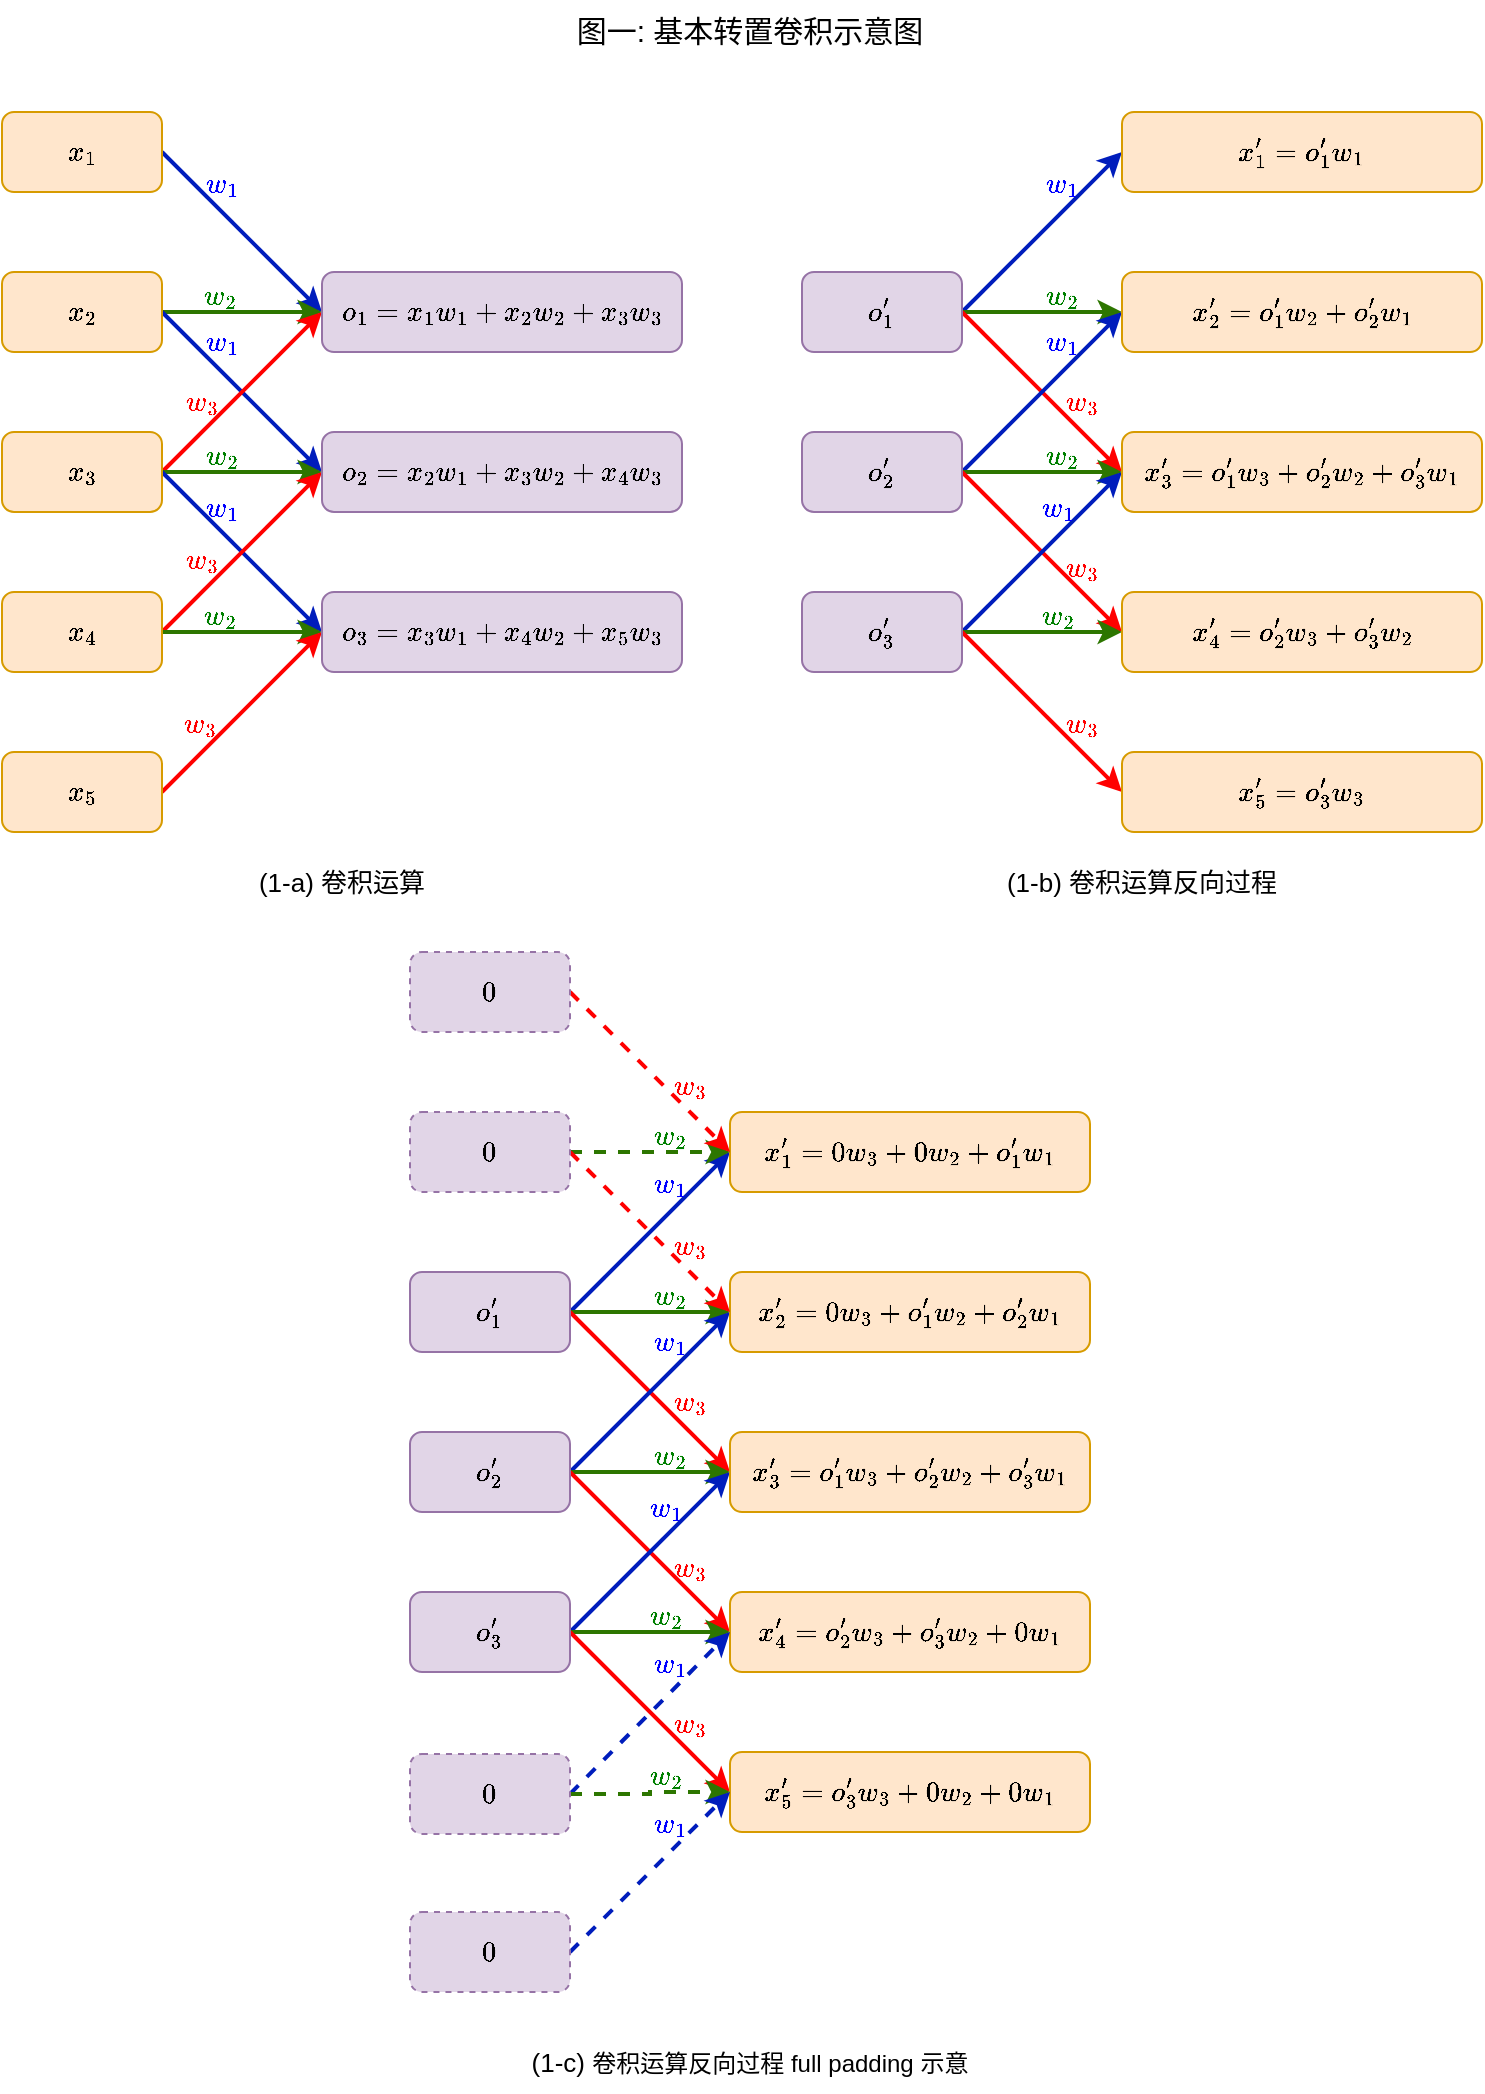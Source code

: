 <mxfile version="22.1.16" type="device" pages="5">
  <diagram name="基础转置卷积" id="SI5eAt8SQb0-Zgueay_q">
    <mxGraphModel dx="1036" dy="615" grid="1" gridSize="10" guides="1" tooltips="1" connect="1" arrows="1" fold="1" page="1" pageScale="1" pageWidth="827" pageHeight="1169" math="1" shadow="0">
      <root>
        <mxCell id="0" />
        <mxCell id="1" parent="0" />
        <mxCell id="JWgJpdZnl4A-yOBEKnvu-19" style="rounded=0;orthogonalLoop=1;jettySize=auto;html=1;exitX=1;exitY=0.5;exitDx=0;exitDy=0;entryX=0;entryY=0.5;entryDx=0;entryDy=0;fillColor=#0050ef;strokeColor=#001DBC;strokeWidth=2;" parent="1" source="JWgJpdZnl4A-yOBEKnvu-8" target="JWgJpdZnl4A-yOBEKnvu-13" edge="1">
          <mxGeometry relative="1" as="geometry" />
        </mxCell>
        <mxCell id="JWgJpdZnl4A-yOBEKnvu-8" value="$$x_1$$" style="rounded=1;whiteSpace=wrap;html=1;shadow=0;fillColor=#ffe6cc;strokeColor=#d79b00;" parent="1" vertex="1">
          <mxGeometry x="40" y="120" width="80" height="40" as="geometry" />
        </mxCell>
        <mxCell id="JWgJpdZnl4A-yOBEKnvu-20" style="rounded=0;orthogonalLoop=1;jettySize=auto;html=1;exitX=1;exitY=0.5;exitDx=0;exitDy=0;entryX=0;entryY=0.5;entryDx=0;entryDy=0;fillColor=#60a917;strokeColor=#2D7600;strokeWidth=2;" parent="1" source="JWgJpdZnl4A-yOBEKnvu-9" target="JWgJpdZnl4A-yOBEKnvu-13" edge="1">
          <mxGeometry relative="1" as="geometry" />
        </mxCell>
        <mxCell id="JWgJpdZnl4A-yOBEKnvu-22" style="rounded=0;orthogonalLoop=1;jettySize=auto;html=1;exitX=1;exitY=0.5;exitDx=0;exitDy=0;entryX=0;entryY=0.5;entryDx=0;entryDy=0;fillColor=#0050ef;strokeColor=#001DBC;strokeWidth=2;" parent="1" source="JWgJpdZnl4A-yOBEKnvu-9" target="JWgJpdZnl4A-yOBEKnvu-14" edge="1">
          <mxGeometry relative="1" as="geometry" />
        </mxCell>
        <mxCell id="JWgJpdZnl4A-yOBEKnvu-9" value="$$x_2$$" style="rounded=1;whiteSpace=wrap;html=1;shadow=0;fillColor=#ffe6cc;strokeColor=#d79b00;" parent="1" vertex="1">
          <mxGeometry x="40" y="200" width="80" height="40" as="geometry" />
        </mxCell>
        <mxCell id="JWgJpdZnl4A-yOBEKnvu-21" style="rounded=0;orthogonalLoop=1;jettySize=auto;html=1;exitX=1;exitY=0.5;exitDx=0;exitDy=0;entryX=0;entryY=0.5;entryDx=0;entryDy=0;fillColor=#e51400;strokeColor=#FF0000;strokeWidth=2;" parent="1" source="JWgJpdZnl4A-yOBEKnvu-10" target="JWgJpdZnl4A-yOBEKnvu-13" edge="1">
          <mxGeometry relative="1" as="geometry" />
        </mxCell>
        <mxCell id="JWgJpdZnl4A-yOBEKnvu-23" style="rounded=0;orthogonalLoop=1;jettySize=auto;html=1;exitX=1;exitY=0.5;exitDx=0;exitDy=0;fillColor=#60a917;strokeColor=#2D7600;strokeWidth=2;" parent="1" source="JWgJpdZnl4A-yOBEKnvu-10" edge="1">
          <mxGeometry relative="1" as="geometry">
            <mxPoint x="200" y="300" as="targetPoint" />
          </mxGeometry>
        </mxCell>
        <mxCell id="JWgJpdZnl4A-yOBEKnvu-25" style="rounded=0;orthogonalLoop=1;jettySize=auto;html=1;exitX=1;exitY=0.5;exitDx=0;exitDy=0;entryX=0;entryY=0.5;entryDx=0;entryDy=0;fillColor=#0050ef;strokeColor=#001DBC;strokeWidth=2;" parent="1" source="JWgJpdZnl4A-yOBEKnvu-10" target="JWgJpdZnl4A-yOBEKnvu-15" edge="1">
          <mxGeometry relative="1" as="geometry" />
        </mxCell>
        <mxCell id="JWgJpdZnl4A-yOBEKnvu-10" value="$$x_3$$" style="rounded=1;whiteSpace=wrap;html=1;shadow=0;fillColor=#ffe6cc;strokeColor=#d79b00;" parent="1" vertex="1">
          <mxGeometry x="40" y="280" width="80" height="40" as="geometry" />
        </mxCell>
        <mxCell id="JWgJpdZnl4A-yOBEKnvu-24" style="rounded=0;orthogonalLoop=1;jettySize=auto;html=1;exitX=1;exitY=0.5;exitDx=0;exitDy=0;entryX=0;entryY=0.5;entryDx=0;entryDy=0;fillColor=#e51400;strokeColor=#FF0000;strokeWidth=2;" parent="1" source="JWgJpdZnl4A-yOBEKnvu-11" target="JWgJpdZnl4A-yOBEKnvu-14" edge="1">
          <mxGeometry relative="1" as="geometry" />
        </mxCell>
        <mxCell id="JWgJpdZnl4A-yOBEKnvu-26" style="rounded=0;orthogonalLoop=1;jettySize=auto;html=1;exitX=1;exitY=0.5;exitDx=0;exitDy=0;fillColor=#60a917;strokeColor=#2D7600;strokeWidth=2;" parent="1" source="JWgJpdZnl4A-yOBEKnvu-11" target="JWgJpdZnl4A-yOBEKnvu-15" edge="1">
          <mxGeometry relative="1" as="geometry" />
        </mxCell>
        <mxCell id="JWgJpdZnl4A-yOBEKnvu-11" value="$$x_4$$" style="rounded=1;whiteSpace=wrap;html=1;shadow=0;fillColor=#ffe6cc;strokeColor=#d79b00;" parent="1" vertex="1">
          <mxGeometry x="40" y="360" width="80" height="40" as="geometry" />
        </mxCell>
        <mxCell id="JWgJpdZnl4A-yOBEKnvu-27" style="rounded=0;orthogonalLoop=1;jettySize=auto;html=1;exitX=1;exitY=0.5;exitDx=0;exitDy=0;entryX=0;entryY=0.5;entryDx=0;entryDy=0;fillColor=#e51400;strokeColor=#FF0000;strokeWidth=2;" parent="1" source="JWgJpdZnl4A-yOBEKnvu-12" target="JWgJpdZnl4A-yOBEKnvu-15" edge="1">
          <mxGeometry relative="1" as="geometry" />
        </mxCell>
        <mxCell id="JWgJpdZnl4A-yOBEKnvu-12" value="$$x_5$$" style="rounded=1;whiteSpace=wrap;html=1;shadow=0;fillColor=#ffe6cc;strokeColor=#d79b00;" parent="1" vertex="1">
          <mxGeometry x="40" y="440" width="80" height="40" as="geometry" />
        </mxCell>
        <mxCell id="JWgJpdZnl4A-yOBEKnvu-13" value="$$o_1 = x_1 w_1 +&amp;nbsp;&lt;br&gt;x_2 w_2+ x_3 w_3&lt;br&gt;$$" style="rounded=1;whiteSpace=wrap;html=1;fillColor=#e1d5e7;strokeColor=#9673a6;" parent="1" vertex="1">
          <mxGeometry x="200" y="200" width="180" height="40" as="geometry" />
        </mxCell>
        <mxCell id="JWgJpdZnl4A-yOBEKnvu-14" value="$$o_2 = x_2 w_1 +&amp;nbsp;&lt;br&gt;x_3 w_2+ x_4 w_3&lt;br&gt;$$" style="rounded=1;whiteSpace=wrap;html=1;fillColor=#e1d5e7;strokeColor=#9673a6;" parent="1" vertex="1">
          <mxGeometry x="200" y="280" width="180" height="40" as="geometry" />
        </mxCell>
        <mxCell id="JWgJpdZnl4A-yOBEKnvu-15" value="$$o_3 = x_3 w_1 +&amp;nbsp;&lt;br&gt;x_4 w_2 + x_5 w_3&lt;br&gt;$$" style="rounded=1;whiteSpace=wrap;html=1;fillColor=#e1d5e7;strokeColor=#9673a6;" parent="1" vertex="1">
          <mxGeometry x="200" y="360" width="180" height="40" as="geometry" />
        </mxCell>
        <mxCell id="JWgJpdZnl4A-yOBEKnvu-28" value="$$\color{blue}{w_1}$$" style="text;html=1;strokeColor=none;fillColor=none;align=center;verticalAlign=middle;whiteSpace=wrap;rounded=0;" parent="1" vertex="1">
          <mxGeometry x="120" y="141" width="60" height="30" as="geometry" />
        </mxCell>
        <mxCell id="JWgJpdZnl4A-yOBEKnvu-30" value="$$\color{green}{w_2}$$" style="text;html=1;strokeColor=none;fillColor=none;align=center;verticalAlign=middle;whiteSpace=wrap;rounded=0;" parent="1" vertex="1">
          <mxGeometry x="119" y="197" width="60" height="30" as="geometry" />
        </mxCell>
        <mxCell id="JWgJpdZnl4A-yOBEKnvu-32" value="$$\color{red}{w_3}$$" style="text;html=1;strokeColor=none;fillColor=none;align=center;verticalAlign=middle;whiteSpace=wrap;rounded=0;" parent="1" vertex="1">
          <mxGeometry x="110" y="250" width="60" height="30" as="geometry" />
        </mxCell>
        <mxCell id="JWgJpdZnl4A-yOBEKnvu-33" value="$$\color{blue}{w_1}$$" style="text;html=1;strokeColor=none;fillColor=none;align=center;verticalAlign=middle;whiteSpace=wrap;rounded=0;" parent="1" vertex="1">
          <mxGeometry x="120" y="220" width="60" height="30" as="geometry" />
        </mxCell>
        <mxCell id="JWgJpdZnl4A-yOBEKnvu-34" value="$$\color{green}{w_2}$$" style="text;html=1;strokeColor=none;fillColor=none;align=center;verticalAlign=middle;whiteSpace=wrap;rounded=0;" parent="1" vertex="1">
          <mxGeometry x="120" y="277" width="60" height="30" as="geometry" />
        </mxCell>
        <mxCell id="JWgJpdZnl4A-yOBEKnvu-35" value="$$\color{red}{w_3}$$" style="text;html=1;strokeColor=none;fillColor=none;align=center;verticalAlign=middle;whiteSpace=wrap;rounded=0;" parent="1" vertex="1">
          <mxGeometry x="110" y="329" width="60" height="30" as="geometry" />
        </mxCell>
        <mxCell id="JWgJpdZnl4A-yOBEKnvu-36" value="$$\color{blue}{w_1}$$" style="text;html=1;strokeColor=none;fillColor=none;align=center;verticalAlign=middle;whiteSpace=wrap;rounded=0;" parent="1" vertex="1">
          <mxGeometry x="120" y="303" width="60" height="30" as="geometry" />
        </mxCell>
        <mxCell id="JWgJpdZnl4A-yOBEKnvu-37" value="$$\color{green}{w_2}$$" style="text;html=1;strokeColor=none;fillColor=none;align=center;verticalAlign=middle;whiteSpace=wrap;rounded=0;" parent="1" vertex="1">
          <mxGeometry x="119" y="357" width="60" height="30" as="geometry" />
        </mxCell>
        <mxCell id="JWgJpdZnl4A-yOBEKnvu-38" value="$$\color{red}{w_3}$$" style="text;html=1;strokeColor=none;fillColor=none;align=center;verticalAlign=middle;whiteSpace=wrap;rounded=0;" parent="1" vertex="1">
          <mxGeometry x="109" y="411" width="60" height="30" as="geometry" />
        </mxCell>
        <mxCell id="JWgJpdZnl4A-yOBEKnvu-73" style="rounded=0;orthogonalLoop=1;jettySize=auto;html=1;exitX=1;exitY=0.5;exitDx=0;exitDy=0;entryX=0;entryY=0.5;entryDx=0;entryDy=0;fillColor=#0050ef;strokeColor=#001DBC;strokeWidth=2;" parent="1" source="JWgJpdZnl4A-yOBEKnvu-65" target="JWgJpdZnl4A-yOBEKnvu-68" edge="1">
          <mxGeometry relative="1" as="geometry" />
        </mxCell>
        <mxCell id="JWgJpdZnl4A-yOBEKnvu-74" style="edgeStyle=orthogonalEdgeStyle;rounded=0;orthogonalLoop=1;jettySize=auto;html=1;exitX=1;exitY=0.5;exitDx=0;exitDy=0;entryX=0;entryY=0.5;entryDx=0;entryDy=0;strokeWidth=2;fillColor=#60a917;strokeColor=#2D7600;" parent="1" source="JWgJpdZnl4A-yOBEKnvu-65" target="JWgJpdZnl4A-yOBEKnvu-69" edge="1">
          <mxGeometry relative="1" as="geometry" />
        </mxCell>
        <mxCell id="JWgJpdZnl4A-yOBEKnvu-75" style="rounded=0;orthogonalLoop=1;jettySize=auto;html=1;exitX=1;exitY=0.5;exitDx=0;exitDy=0;entryX=0;entryY=0.5;entryDx=0;entryDy=0;strokeColor=#FF0000;strokeWidth=2;" parent="1" source="JWgJpdZnl4A-yOBEKnvu-65" target="JWgJpdZnl4A-yOBEKnvu-70" edge="1">
          <mxGeometry relative="1" as="geometry" />
        </mxCell>
        <mxCell id="JWgJpdZnl4A-yOBEKnvu-65" value="$$o_1^{\prime}$$" style="rounded=1;whiteSpace=wrap;html=1;fillColor=#e1d5e7;strokeColor=#9673a6;" parent="1" vertex="1">
          <mxGeometry x="440" y="200" width="80" height="40" as="geometry" />
        </mxCell>
        <mxCell id="JWgJpdZnl4A-yOBEKnvu-76" style="rounded=0;orthogonalLoop=1;jettySize=auto;html=1;exitX=1;exitY=0.5;exitDx=0;exitDy=0;entryX=0;entryY=0.5;entryDx=0;entryDy=0;fillColor=#0050ef;strokeColor=#001DBC;strokeWidth=2;" parent="1" source="JWgJpdZnl4A-yOBEKnvu-66" target="JWgJpdZnl4A-yOBEKnvu-69" edge="1">
          <mxGeometry relative="1" as="geometry" />
        </mxCell>
        <mxCell id="JWgJpdZnl4A-yOBEKnvu-77" style="edgeStyle=orthogonalEdgeStyle;rounded=0;orthogonalLoop=1;jettySize=auto;html=1;exitX=1;exitY=0.5;exitDx=0;exitDy=0;entryX=0;entryY=0.5;entryDx=0;entryDy=0;strokeWidth=2;fillColor=#60a917;strokeColor=#2D7600;" parent="1" source="JWgJpdZnl4A-yOBEKnvu-66" target="JWgJpdZnl4A-yOBEKnvu-70" edge="1">
          <mxGeometry relative="1" as="geometry" />
        </mxCell>
        <mxCell id="JWgJpdZnl4A-yOBEKnvu-78" style="rounded=0;orthogonalLoop=1;jettySize=auto;html=1;exitX=1;exitY=0.5;exitDx=0;exitDy=0;entryX=0;entryY=0.5;entryDx=0;entryDy=0;strokeColor=#FF0000;strokeWidth=2;" parent="1" source="JWgJpdZnl4A-yOBEKnvu-66" target="JWgJpdZnl4A-yOBEKnvu-71" edge="1">
          <mxGeometry relative="1" as="geometry" />
        </mxCell>
        <mxCell id="JWgJpdZnl4A-yOBEKnvu-66" value="$$o_2^{\prime}$$" style="rounded=1;whiteSpace=wrap;html=1;fillColor=#e1d5e7;strokeColor=#9673a6;" parent="1" vertex="1">
          <mxGeometry x="440" y="280" width="80" height="40" as="geometry" />
        </mxCell>
        <mxCell id="JWgJpdZnl4A-yOBEKnvu-79" style="rounded=0;orthogonalLoop=1;jettySize=auto;html=1;exitX=1;exitY=0.5;exitDx=0;exitDy=0;entryX=0;entryY=0.5;entryDx=0;entryDy=0;fillColor=#0050ef;strokeColor=#001DBC;strokeWidth=2;" parent="1" source="JWgJpdZnl4A-yOBEKnvu-67" target="JWgJpdZnl4A-yOBEKnvu-70" edge="1">
          <mxGeometry relative="1" as="geometry" />
        </mxCell>
        <mxCell id="JWgJpdZnl4A-yOBEKnvu-80" style="rounded=0;orthogonalLoop=1;jettySize=auto;html=1;exitX=1;exitY=0.5;exitDx=0;exitDy=0;entryX=0;entryY=0.5;entryDx=0;entryDy=0;strokeWidth=2;fillColor=#60a917;strokeColor=#2D7600;" parent="1" source="JWgJpdZnl4A-yOBEKnvu-67" target="JWgJpdZnl4A-yOBEKnvu-71" edge="1">
          <mxGeometry relative="1" as="geometry" />
        </mxCell>
        <mxCell id="JWgJpdZnl4A-yOBEKnvu-81" style="rounded=0;orthogonalLoop=1;jettySize=auto;html=1;exitX=1;exitY=0.5;exitDx=0;exitDy=0;entryX=0;entryY=0.5;entryDx=0;entryDy=0;strokeColor=#FF0000;strokeWidth=2;" parent="1" source="JWgJpdZnl4A-yOBEKnvu-67" target="JWgJpdZnl4A-yOBEKnvu-72" edge="1">
          <mxGeometry relative="1" as="geometry" />
        </mxCell>
        <mxCell id="JWgJpdZnl4A-yOBEKnvu-67" value="$$o_3^{\prime}$$" style="rounded=1;whiteSpace=wrap;html=1;fillColor=#e1d5e7;strokeColor=#9673a6;" parent="1" vertex="1">
          <mxGeometry x="440" y="360" width="80" height="40" as="geometry" />
        </mxCell>
        <mxCell id="JWgJpdZnl4A-yOBEKnvu-68" value="$$x_1^{\prime} = o_1^{\prime} w_1$$" style="rounded=1;whiteSpace=wrap;html=1;shadow=0;fillColor=#ffe6cc;strokeColor=#d79b00;" parent="1" vertex="1">
          <mxGeometry x="600" y="120" width="180" height="40" as="geometry" />
        </mxCell>
        <mxCell id="JWgJpdZnl4A-yOBEKnvu-69" value="$$x_2^{\prime} = o_1^{\prime} w_2 +o_2^{\prime} w_1&lt;br&gt;$$" style="rounded=1;whiteSpace=wrap;html=1;shadow=0;fillColor=#ffe6cc;strokeColor=#d79b00;" parent="1" vertex="1">
          <mxGeometry x="600" y="200" width="180" height="40" as="geometry" />
        </mxCell>
        <mxCell id="JWgJpdZnl4A-yOBEKnvu-70" value="$$x_3^{\prime} = o_1^{\prime} w_3 +o_2^{\prime} w_2 + o_3^{\prime} w_1&lt;br&gt;$$" style="rounded=1;whiteSpace=wrap;html=1;shadow=0;fillColor=#ffe6cc;strokeColor=#d79b00;" parent="1" vertex="1">
          <mxGeometry x="600" y="280" width="180" height="40" as="geometry" />
        </mxCell>
        <mxCell id="JWgJpdZnl4A-yOBEKnvu-71" value="$$x_4^{\prime} = o_2^{\prime} w_3 +o_3^{\prime} w_2&lt;br style=&quot;border-color: var(--border-color);&quot;&gt;$$" style="rounded=1;whiteSpace=wrap;html=1;shadow=0;fillColor=#ffe6cc;strokeColor=#d79b00;" parent="1" vertex="1">
          <mxGeometry x="600" y="360" width="180" height="40" as="geometry" />
        </mxCell>
        <mxCell id="JWgJpdZnl4A-yOBEKnvu-72" value="$$x_5^{\prime} = o_3^{\prime} w_3$$" style="rounded=1;whiteSpace=wrap;html=1;shadow=0;fillColor=#ffe6cc;strokeColor=#d79b00;" parent="1" vertex="1">
          <mxGeometry x="600" y="440" width="180" height="40" as="geometry" />
        </mxCell>
        <mxCell id="JWgJpdZnl4A-yOBEKnvu-82" value="$$\color{blue}{w_1}$$" style="text;html=1;strokeColor=none;fillColor=none;align=center;verticalAlign=middle;whiteSpace=wrap;rounded=0;" parent="1" vertex="1">
          <mxGeometry x="540" y="141" width="60" height="30" as="geometry" />
        </mxCell>
        <mxCell id="JWgJpdZnl4A-yOBEKnvu-83" value="$$\color{green}{w_2}$$" style="text;html=1;strokeColor=none;fillColor=none;align=center;verticalAlign=middle;whiteSpace=wrap;rounded=0;" parent="1" vertex="1">
          <mxGeometry x="540" y="197" width="60" height="30" as="geometry" />
        </mxCell>
        <mxCell id="JWgJpdZnl4A-yOBEKnvu-84" value="$$\color{blue}{w_1}$$" style="text;html=1;strokeColor=none;fillColor=none;align=center;verticalAlign=middle;whiteSpace=wrap;rounded=0;" parent="1" vertex="1">
          <mxGeometry x="540" y="220" width="60" height="30" as="geometry" />
        </mxCell>
        <mxCell id="JWgJpdZnl4A-yOBEKnvu-85" value="$$\color{red}{w_3}$$" style="text;html=1;strokeColor=none;fillColor=none;align=center;verticalAlign=middle;whiteSpace=wrap;rounded=0;" parent="1" vertex="1">
          <mxGeometry x="550" y="250" width="60" height="30" as="geometry" />
        </mxCell>
        <mxCell id="JWgJpdZnl4A-yOBEKnvu-86" value="$$\color{green}{w_2}$$" style="text;html=1;strokeColor=none;fillColor=none;align=center;verticalAlign=middle;whiteSpace=wrap;rounded=0;" parent="1" vertex="1">
          <mxGeometry x="540" y="277" width="60" height="30" as="geometry" />
        </mxCell>
        <mxCell id="JWgJpdZnl4A-yOBEKnvu-87" value="$$\color{blue}{w_1}$$" style="text;html=1;strokeColor=none;fillColor=none;align=center;verticalAlign=middle;whiteSpace=wrap;rounded=0;" parent="1" vertex="1">
          <mxGeometry x="538" y="303" width="60" height="30" as="geometry" />
        </mxCell>
        <mxCell id="JWgJpdZnl4A-yOBEKnvu-90" value="$$\color{red}{w_3}$$" style="text;html=1;strokeColor=none;fillColor=none;align=center;verticalAlign=middle;whiteSpace=wrap;rounded=0;" parent="1" vertex="1">
          <mxGeometry x="550" y="333" width="60" height="30" as="geometry" />
        </mxCell>
        <mxCell id="JWgJpdZnl4A-yOBEKnvu-91" value="$$\color{green}{w_2}$$" style="text;html=1;strokeColor=none;fillColor=none;align=center;verticalAlign=middle;whiteSpace=wrap;rounded=0;" parent="1" vertex="1">
          <mxGeometry x="538" y="357" width="60" height="30" as="geometry" />
        </mxCell>
        <mxCell id="JWgJpdZnl4A-yOBEKnvu-92" value="$$\color{red}{w_3}$$" style="text;html=1;strokeColor=none;fillColor=none;align=center;verticalAlign=middle;whiteSpace=wrap;rounded=0;" parent="1" vertex="1">
          <mxGeometry x="550" y="411" width="60" height="30" as="geometry" />
        </mxCell>
        <mxCell id="JWgJpdZnl4A-yOBEKnvu-94" value="&lt;font style=&quot;font-size: 15px;&quot;&gt;图一: 基本转置卷积示意图&lt;/font&gt;" style="text;html=1;strokeColor=none;fillColor=none;align=center;verticalAlign=middle;whiteSpace=wrap;rounded=0;" parent="1" vertex="1">
          <mxGeometry x="314" y="64" width="200" height="30" as="geometry" />
        </mxCell>
        <mxCell id="JWgJpdZnl4A-yOBEKnvu-96" style="rounded=0;orthogonalLoop=1;jettySize=auto;html=1;exitX=1;exitY=0.5;exitDx=0;exitDy=0;entryX=0;entryY=0.5;entryDx=0;entryDy=0;fillColor=#0050ef;strokeColor=#001DBC;strokeWidth=2;" parent="1" source="JWgJpdZnl4A-yOBEKnvu-99" target="JWgJpdZnl4A-yOBEKnvu-108" edge="1">
          <mxGeometry relative="1" as="geometry" />
        </mxCell>
        <mxCell id="JWgJpdZnl4A-yOBEKnvu-97" style="edgeStyle=orthogonalEdgeStyle;rounded=0;orthogonalLoop=1;jettySize=auto;html=1;exitX=1;exitY=0.5;exitDx=0;exitDy=0;entryX=0;entryY=0.5;entryDx=0;entryDy=0;strokeWidth=2;fillColor=#60a917;strokeColor=#2D7600;" parent="1" source="JWgJpdZnl4A-yOBEKnvu-99" target="JWgJpdZnl4A-yOBEKnvu-109" edge="1">
          <mxGeometry relative="1" as="geometry" />
        </mxCell>
        <mxCell id="JWgJpdZnl4A-yOBEKnvu-98" style="rounded=0;orthogonalLoop=1;jettySize=auto;html=1;exitX=1;exitY=0.5;exitDx=0;exitDy=0;entryX=0;entryY=0.5;entryDx=0;entryDy=0;strokeColor=#FF0000;strokeWidth=2;" parent="1" source="JWgJpdZnl4A-yOBEKnvu-99" target="JWgJpdZnl4A-yOBEKnvu-110" edge="1">
          <mxGeometry relative="1" as="geometry" />
        </mxCell>
        <mxCell id="JWgJpdZnl4A-yOBEKnvu-99" value="$$o_1^{\prime}$$" style="rounded=1;whiteSpace=wrap;html=1;fillColor=#e1d5e7;strokeColor=#9673a6;" parent="1" vertex="1">
          <mxGeometry x="244" y="700" width="80" height="40" as="geometry" />
        </mxCell>
        <mxCell id="JWgJpdZnl4A-yOBEKnvu-100" style="rounded=0;orthogonalLoop=1;jettySize=auto;html=1;exitX=1;exitY=0.5;exitDx=0;exitDy=0;entryX=0;entryY=0.5;entryDx=0;entryDy=0;fillColor=#0050ef;strokeColor=#001DBC;strokeWidth=2;" parent="1" source="JWgJpdZnl4A-yOBEKnvu-103" target="JWgJpdZnl4A-yOBEKnvu-109" edge="1">
          <mxGeometry relative="1" as="geometry" />
        </mxCell>
        <mxCell id="JWgJpdZnl4A-yOBEKnvu-101" style="edgeStyle=orthogonalEdgeStyle;rounded=0;orthogonalLoop=1;jettySize=auto;html=1;exitX=1;exitY=0.5;exitDx=0;exitDy=0;entryX=0;entryY=0.5;entryDx=0;entryDy=0;strokeWidth=2;fillColor=#60a917;strokeColor=#2D7600;" parent="1" source="JWgJpdZnl4A-yOBEKnvu-103" target="JWgJpdZnl4A-yOBEKnvu-110" edge="1">
          <mxGeometry relative="1" as="geometry" />
        </mxCell>
        <mxCell id="JWgJpdZnl4A-yOBEKnvu-102" style="rounded=0;orthogonalLoop=1;jettySize=auto;html=1;exitX=1;exitY=0.5;exitDx=0;exitDy=0;entryX=0;entryY=0.5;entryDx=0;entryDy=0;strokeColor=#FF0000;strokeWidth=2;" parent="1" source="JWgJpdZnl4A-yOBEKnvu-103" target="JWgJpdZnl4A-yOBEKnvu-111" edge="1">
          <mxGeometry relative="1" as="geometry" />
        </mxCell>
        <mxCell id="JWgJpdZnl4A-yOBEKnvu-103" value="$$o_2^{\prime}$$" style="rounded=1;whiteSpace=wrap;html=1;fillColor=#e1d5e7;strokeColor=#9673a6;" parent="1" vertex="1">
          <mxGeometry x="244" y="780" width="80" height="40" as="geometry" />
        </mxCell>
        <mxCell id="JWgJpdZnl4A-yOBEKnvu-104" style="rounded=0;orthogonalLoop=1;jettySize=auto;html=1;exitX=1;exitY=0.5;exitDx=0;exitDy=0;entryX=0;entryY=0.5;entryDx=0;entryDy=0;fillColor=#0050ef;strokeColor=#001DBC;strokeWidth=2;" parent="1" source="JWgJpdZnl4A-yOBEKnvu-107" target="JWgJpdZnl4A-yOBEKnvu-110" edge="1">
          <mxGeometry relative="1" as="geometry" />
        </mxCell>
        <mxCell id="JWgJpdZnl4A-yOBEKnvu-105" style="rounded=0;orthogonalLoop=1;jettySize=auto;html=1;exitX=1;exitY=0.5;exitDx=0;exitDy=0;entryX=0;entryY=0.5;entryDx=0;entryDy=0;strokeWidth=2;fillColor=#60a917;strokeColor=#2D7600;" parent="1" source="JWgJpdZnl4A-yOBEKnvu-107" target="JWgJpdZnl4A-yOBEKnvu-111" edge="1">
          <mxGeometry relative="1" as="geometry" />
        </mxCell>
        <mxCell id="JWgJpdZnl4A-yOBEKnvu-106" style="rounded=0;orthogonalLoop=1;jettySize=auto;html=1;exitX=1;exitY=0.5;exitDx=0;exitDy=0;entryX=0;entryY=0.5;entryDx=0;entryDy=0;strokeColor=#FF0000;strokeWidth=2;" parent="1" source="JWgJpdZnl4A-yOBEKnvu-107" target="JWgJpdZnl4A-yOBEKnvu-112" edge="1">
          <mxGeometry relative="1" as="geometry" />
        </mxCell>
        <mxCell id="JWgJpdZnl4A-yOBEKnvu-107" value="$$o_3^{\prime}$$" style="rounded=1;whiteSpace=wrap;html=1;fillColor=#e1d5e7;strokeColor=#9673a6;" parent="1" vertex="1">
          <mxGeometry x="244" y="860" width="80" height="40" as="geometry" />
        </mxCell>
        <mxCell id="JWgJpdZnl4A-yOBEKnvu-108" value="$$x_1^{\prime} = 0 w_3 + 0 w_2 + o_1^{\prime} w_1$$" style="rounded=1;whiteSpace=wrap;html=1;shadow=0;fillColor=#ffe6cc;strokeColor=#d79b00;" parent="1" vertex="1">
          <mxGeometry x="404" y="620" width="180" height="40" as="geometry" />
        </mxCell>
        <mxCell id="JWgJpdZnl4A-yOBEKnvu-109" value="$$x_2^{\prime} = 0 w_3 + o_1^{\prime} w_2 +o_2^{\prime} w_1&lt;br&gt;$$" style="rounded=1;whiteSpace=wrap;html=1;shadow=0;fillColor=#ffe6cc;strokeColor=#d79b00;" parent="1" vertex="1">
          <mxGeometry x="404" y="700" width="180" height="40" as="geometry" />
        </mxCell>
        <mxCell id="JWgJpdZnl4A-yOBEKnvu-110" value="$$x_3^{\prime} = o_1^{\prime} w_3 +o_2^{\prime} w_2 + o_3^{\prime} w_1&lt;br&gt;$$" style="rounded=1;whiteSpace=wrap;html=1;shadow=0;fillColor=#ffe6cc;strokeColor=#d79b00;" parent="1" vertex="1">
          <mxGeometry x="404" y="780" width="180" height="40" as="geometry" />
        </mxCell>
        <mxCell id="JWgJpdZnl4A-yOBEKnvu-111" value="$$x_4^{\prime} = o_2^{\prime} w_3 +o_3^{\prime} w_2 + 0 w_1&lt;br style=&quot;border-color: var(--border-color);&quot;&gt;$$" style="rounded=1;whiteSpace=wrap;html=1;shadow=0;fillColor=#ffe6cc;strokeColor=#d79b00;" parent="1" vertex="1">
          <mxGeometry x="404" y="860" width="180" height="40" as="geometry" />
        </mxCell>
        <mxCell id="JWgJpdZnl4A-yOBEKnvu-112" value="$$x_5^{\prime} = o_3^{\prime} w_3 + 0 w_2 + 0 w_1$$" style="rounded=1;whiteSpace=wrap;html=1;shadow=0;fillColor=#ffe6cc;strokeColor=#d79b00;" parent="1" vertex="1">
          <mxGeometry x="404" y="940" width="180" height="40" as="geometry" />
        </mxCell>
        <mxCell id="JWgJpdZnl4A-yOBEKnvu-113" value="$$\color{blue}{w_1}$$" style="text;html=1;strokeColor=none;fillColor=none;align=center;verticalAlign=middle;whiteSpace=wrap;rounded=0;" parent="1" vertex="1">
          <mxGeometry x="344" y="641" width="60" height="30" as="geometry" />
        </mxCell>
        <mxCell id="JWgJpdZnl4A-yOBEKnvu-114" value="$$\color{green}{w_2}$$" style="text;html=1;strokeColor=none;fillColor=none;align=center;verticalAlign=middle;whiteSpace=wrap;rounded=0;" parent="1" vertex="1">
          <mxGeometry x="344" y="697" width="60" height="30" as="geometry" />
        </mxCell>
        <mxCell id="JWgJpdZnl4A-yOBEKnvu-115" value="$$\color{blue}{w_1}$$" style="text;html=1;strokeColor=none;fillColor=none;align=center;verticalAlign=middle;whiteSpace=wrap;rounded=0;" parent="1" vertex="1">
          <mxGeometry x="344" y="720" width="60" height="30" as="geometry" />
        </mxCell>
        <mxCell id="JWgJpdZnl4A-yOBEKnvu-116" value="$$\color{red}{w_3}$$" style="text;html=1;strokeColor=none;fillColor=none;align=center;verticalAlign=middle;whiteSpace=wrap;rounded=0;" parent="1" vertex="1">
          <mxGeometry x="354" y="750" width="60" height="30" as="geometry" />
        </mxCell>
        <mxCell id="JWgJpdZnl4A-yOBEKnvu-117" value="$$\color{green}{w_2}$$" style="text;html=1;strokeColor=none;fillColor=none;align=center;verticalAlign=middle;whiteSpace=wrap;rounded=0;" parent="1" vertex="1">
          <mxGeometry x="344" y="777" width="60" height="30" as="geometry" />
        </mxCell>
        <mxCell id="JWgJpdZnl4A-yOBEKnvu-118" value="$$\color{blue}{w_1}$$" style="text;html=1;strokeColor=none;fillColor=none;align=center;verticalAlign=middle;whiteSpace=wrap;rounded=0;" parent="1" vertex="1">
          <mxGeometry x="342" y="803" width="60" height="30" as="geometry" />
        </mxCell>
        <mxCell id="JWgJpdZnl4A-yOBEKnvu-119" value="$$\color{red}{w_3}$$" style="text;html=1;strokeColor=none;fillColor=none;align=center;verticalAlign=middle;whiteSpace=wrap;rounded=0;" parent="1" vertex="1">
          <mxGeometry x="354" y="833" width="60" height="30" as="geometry" />
        </mxCell>
        <mxCell id="JWgJpdZnl4A-yOBEKnvu-120" value="$$\color{green}{w_2}$$" style="text;html=1;strokeColor=none;fillColor=none;align=center;verticalAlign=middle;whiteSpace=wrap;rounded=0;" parent="1" vertex="1">
          <mxGeometry x="342" y="857" width="60" height="30" as="geometry" />
        </mxCell>
        <mxCell id="JWgJpdZnl4A-yOBEKnvu-121" value="$$\color{red}{w_3}$$" style="text;html=1;strokeColor=none;fillColor=none;align=center;verticalAlign=middle;whiteSpace=wrap;rounded=0;" parent="1" vertex="1">
          <mxGeometry x="354" y="911" width="60" height="30" as="geometry" />
        </mxCell>
        <mxCell id="JWgJpdZnl4A-yOBEKnvu-127" style="edgeStyle=orthogonalEdgeStyle;rounded=0;orthogonalLoop=1;jettySize=auto;html=1;exitX=1;exitY=0.5;exitDx=0;exitDy=0;entryX=0;entryY=0.5;entryDx=0;entryDy=0;fillColor=#60a917;strokeColor=#2D7600;strokeWidth=2;dashed=1;" parent="1" source="JWgJpdZnl4A-yOBEKnvu-122" target="JWgJpdZnl4A-yOBEKnvu-108" edge="1">
          <mxGeometry relative="1" as="geometry" />
        </mxCell>
        <mxCell id="JWgJpdZnl4A-yOBEKnvu-130" style="rounded=0;orthogonalLoop=1;jettySize=auto;html=1;exitX=1;exitY=0.5;exitDx=0;exitDy=0;entryX=0;entryY=0.5;entryDx=0;entryDy=0;strokeColor=#FF0000;strokeWidth=2;dashed=1;" parent="1" source="JWgJpdZnl4A-yOBEKnvu-122" target="JWgJpdZnl4A-yOBEKnvu-109" edge="1">
          <mxGeometry relative="1" as="geometry" />
        </mxCell>
        <mxCell id="JWgJpdZnl4A-yOBEKnvu-122" value="$$ 0 $$" style="rounded=1;whiteSpace=wrap;html=1;fillColor=#e1d5e7;strokeColor=#9673a6;dashed=1;" parent="1" vertex="1">
          <mxGeometry x="244" y="620" width="80" height="40" as="geometry" />
        </mxCell>
        <mxCell id="JWgJpdZnl4A-yOBEKnvu-129" style="rounded=0;orthogonalLoop=1;jettySize=auto;html=1;exitX=1;exitY=0.5;exitDx=0;exitDy=0;entryX=0;entryY=0.5;entryDx=0;entryDy=0;strokeColor=#FF0000;strokeWidth=2;dashed=1;" parent="1" source="JWgJpdZnl4A-yOBEKnvu-123" target="JWgJpdZnl4A-yOBEKnvu-108" edge="1">
          <mxGeometry relative="1" as="geometry" />
        </mxCell>
        <mxCell id="JWgJpdZnl4A-yOBEKnvu-123" value="$$ 0 $$" style="rounded=1;whiteSpace=wrap;html=1;fillColor=#e1d5e7;strokeColor=#9673a6;dashed=1;" parent="1" vertex="1">
          <mxGeometry x="244" y="540" width="80" height="40" as="geometry" />
        </mxCell>
        <mxCell id="JWgJpdZnl4A-yOBEKnvu-131" style="rounded=0;orthogonalLoop=1;jettySize=auto;html=1;exitX=1;exitY=0.5;exitDx=0;exitDy=0;entryX=0;entryY=0.5;entryDx=0;entryDy=0;fillColor=#0050ef;strokeColor=#001DBC;strokeWidth=2;dashed=1;" parent="1" source="JWgJpdZnl4A-yOBEKnvu-124" target="JWgJpdZnl4A-yOBEKnvu-111" edge="1">
          <mxGeometry relative="1" as="geometry" />
        </mxCell>
        <mxCell id="JWgJpdZnl4A-yOBEKnvu-133" style="edgeStyle=orthogonalEdgeStyle;rounded=0;orthogonalLoop=1;jettySize=auto;html=1;exitX=1;exitY=0.5;exitDx=0;exitDy=0;entryX=0;entryY=0.5;entryDx=0;entryDy=0;fillColor=#60a917;strokeColor=#2D7600;strokeWidth=2;dashed=1;" parent="1" source="JWgJpdZnl4A-yOBEKnvu-124" target="JWgJpdZnl4A-yOBEKnvu-112" edge="1">
          <mxGeometry relative="1" as="geometry" />
        </mxCell>
        <mxCell id="JWgJpdZnl4A-yOBEKnvu-124" value="$$ 0 $$" style="rounded=1;whiteSpace=wrap;html=1;fillColor=#e1d5e7;strokeColor=#9673a6;dashed=1;" parent="1" vertex="1">
          <mxGeometry x="244" y="941" width="80" height="40" as="geometry" />
        </mxCell>
        <mxCell id="JWgJpdZnl4A-yOBEKnvu-132" style="rounded=0;orthogonalLoop=1;jettySize=auto;html=1;exitX=1;exitY=0.5;exitDx=0;exitDy=0;entryX=0;entryY=0.5;entryDx=0;entryDy=0;fillColor=#0050ef;strokeColor=#001DBC;strokeWidth=2;dashed=1;" parent="1" source="JWgJpdZnl4A-yOBEKnvu-125" target="JWgJpdZnl4A-yOBEKnvu-112" edge="1">
          <mxGeometry relative="1" as="geometry" />
        </mxCell>
        <mxCell id="JWgJpdZnl4A-yOBEKnvu-125" value="$$ 0 $$" style="rounded=1;whiteSpace=wrap;html=1;fillColor=#e1d5e7;strokeColor=#9673a6;dashed=1;" parent="1" vertex="1">
          <mxGeometry x="244" y="1020" width="80" height="40" as="geometry" />
        </mxCell>
        <mxCell id="JWgJpdZnl4A-yOBEKnvu-136" value="$$\color{red}{w_3}$$" style="text;html=1;strokeColor=none;fillColor=none;align=center;verticalAlign=middle;whiteSpace=wrap;rounded=0;" parent="1" vertex="1">
          <mxGeometry x="354" y="672" width="60" height="30" as="geometry" />
        </mxCell>
        <mxCell id="JWgJpdZnl4A-yOBEKnvu-137" value="$$\color{red}{w_3}$$" style="text;html=1;strokeColor=none;fillColor=none;align=center;verticalAlign=middle;whiteSpace=wrap;rounded=0;" parent="1" vertex="1">
          <mxGeometry x="354" y="592" width="60" height="30" as="geometry" />
        </mxCell>
        <mxCell id="JWgJpdZnl4A-yOBEKnvu-138" value="$$\color{green}{w_2}$$" style="text;html=1;strokeColor=none;fillColor=none;align=center;verticalAlign=middle;whiteSpace=wrap;rounded=0;" parent="1" vertex="1">
          <mxGeometry x="344" y="617" width="60" height="30" as="geometry" />
        </mxCell>
        <mxCell id="JWgJpdZnl4A-yOBEKnvu-139" value="$$\color{green}{w_2}$$" style="text;html=1;strokeColor=none;fillColor=none;align=center;verticalAlign=middle;whiteSpace=wrap;rounded=0;" parent="1" vertex="1">
          <mxGeometry x="342" y="937" width="60" height="30" as="geometry" />
        </mxCell>
        <mxCell id="JWgJpdZnl4A-yOBEKnvu-140" value="$$\color{blue}{w_1}$$" style="text;html=1;strokeColor=none;fillColor=none;align=center;verticalAlign=middle;whiteSpace=wrap;rounded=0;" parent="1" vertex="1">
          <mxGeometry x="344" y="881" width="60" height="30" as="geometry" />
        </mxCell>
        <mxCell id="JWgJpdZnl4A-yOBEKnvu-141" value="$$\color{blue}{w_1}$$" style="text;html=1;strokeColor=none;fillColor=none;align=center;verticalAlign=middle;whiteSpace=wrap;rounded=0;" parent="1" vertex="1">
          <mxGeometry x="344" y="961" width="60" height="30" as="geometry" />
        </mxCell>
        <mxCell id="JWgJpdZnl4A-yOBEKnvu-142" value="&lt;font style=&quot;font-size: 13px;&quot;&gt;(1-a) 卷积运算&lt;/font&gt;" style="text;html=1;strokeColor=none;fillColor=none;align=center;verticalAlign=middle;whiteSpace=wrap;rounded=0;" parent="1" vertex="1">
          <mxGeometry x="40" y="490" width="340" height="30" as="geometry" />
        </mxCell>
        <mxCell id="JWgJpdZnl4A-yOBEKnvu-143" value="&lt;font style=&quot;font-size: 13px;&quot;&gt;(1-b) 卷积运算反向过程&lt;/font&gt;" style="text;html=1;strokeColor=none;fillColor=none;align=center;verticalAlign=middle;whiteSpace=wrap;rounded=0;" parent="1" vertex="1">
          <mxGeometry x="440" y="490" width="340" height="30" as="geometry" />
        </mxCell>
        <mxCell id="JWgJpdZnl4A-yOBEKnvu-144" value="&lt;font style=&quot;font-size: 13px;&quot;&gt;(1-c)&amp;nbsp;&lt;/font&gt;卷积运算反向过程 full padding 示意" style="text;html=1;strokeColor=none;fillColor=none;align=center;verticalAlign=middle;whiteSpace=wrap;rounded=0;" parent="1" vertex="1">
          <mxGeometry x="244" y="1080" width="340" height="30" as="geometry" />
        </mxCell>
      </root>
    </mxGraphModel>
  </diagram>
  <diagram id="47z0_3q_DJHVQm8C0Onz" name="填充转置卷积">
    <mxGraphModel dx="1036" dy="615" grid="1" gridSize="10" guides="1" tooltips="1" connect="1" arrows="1" fold="1" page="1" pageScale="1" pageWidth="827" pageHeight="1169" math="1" shadow="0">
      <root>
        <mxCell id="0" />
        <mxCell id="1" parent="0" />
        <mxCell id="NSD28dVi1ABvFPaUCvlh-2" style="rounded=0;orthogonalLoop=1;jettySize=auto;html=1;exitX=1;exitY=0.5;exitDx=0;exitDy=0;entryX=0;entryY=0.5;entryDx=0;entryDy=0;fillColor=#0050ef;strokeColor=#001DBC;strokeWidth=2;dashed=1;" parent="1" source="NSD28dVi1ABvFPaUCvlh-3" target="NSD28dVi1ABvFPaUCvlh-19" edge="1">
          <mxGeometry relative="1" as="geometry" />
        </mxCell>
        <mxCell id="NSD28dVi1ABvFPaUCvlh-3" value="$$0$$" style="rounded=1;whiteSpace=wrap;html=1;shadow=0;fillColor=#ffe6cc;strokeColor=#d79b00;dashed=1;" parent="1" vertex="1">
          <mxGeometry x="40" y="240" width="80" height="40" as="geometry" />
        </mxCell>
        <mxCell id="NSD28dVi1ABvFPaUCvlh-5" style="rounded=0;orthogonalLoop=1;jettySize=auto;html=1;exitX=1;exitY=0.5;exitDx=0;exitDy=0;fillColor=#60a917;strokeColor=#2D7600;strokeWidth=2;" parent="1" source="NSD28dVi1ABvFPaUCvlh-7" edge="1">
          <mxGeometry relative="1" as="geometry">
            <mxPoint x="200" y="340" as="targetPoint" />
          </mxGeometry>
        </mxCell>
        <mxCell id="NSD28dVi1ABvFPaUCvlh-6" style="rounded=0;orthogonalLoop=1;jettySize=auto;html=1;exitX=1;exitY=0.5;exitDx=0;exitDy=0;entryX=0;entryY=0.5;entryDx=0;entryDy=0;fillColor=#0050ef;strokeColor=#001DBC;strokeWidth=2;" parent="1" source="NSD28dVi1ABvFPaUCvlh-7" target="NSD28dVi1ABvFPaUCvlh-20" edge="1">
          <mxGeometry relative="1" as="geometry" />
        </mxCell>
        <mxCell id="NSD28dVi1ABvFPaUCvlh-7" value="$$x_1$$" style="rounded=1;whiteSpace=wrap;html=1;shadow=0;fillColor=#ffe6cc;strokeColor=#d79b00;" parent="1" vertex="1">
          <mxGeometry x="40" y="320" width="80" height="40" as="geometry" />
        </mxCell>
        <mxCell id="NSD28dVi1ABvFPaUCvlh-8" style="rounded=0;orthogonalLoop=1;jettySize=auto;html=1;exitX=1;exitY=0.5;exitDx=0;exitDy=0;entryX=0;entryY=0.5;entryDx=0;entryDy=0;strokeColor=#FF0000;strokeWidth=2;" parent="1" source="NSD28dVi1ABvFPaUCvlh-11" target="NSD28dVi1ABvFPaUCvlh-19" edge="1">
          <mxGeometry relative="1" as="geometry" />
        </mxCell>
        <mxCell id="NSD28dVi1ABvFPaUCvlh-9" style="rounded=0;orthogonalLoop=1;jettySize=auto;html=1;exitX=1;exitY=0.5;exitDx=0;exitDy=0;fillColor=#60a917;strokeColor=#2D7600;strokeWidth=2;" parent="1" source="NSD28dVi1ABvFPaUCvlh-11" target="NSD28dVi1ABvFPaUCvlh-20" edge="1">
          <mxGeometry relative="1" as="geometry" />
        </mxCell>
        <mxCell id="NSD28dVi1ABvFPaUCvlh-10" style="rounded=0;orthogonalLoop=1;jettySize=auto;html=1;exitX=1;exitY=0.5;exitDx=0;exitDy=0;entryX=0;entryY=0.5;entryDx=0;entryDy=0;fillColor=#0050ef;strokeColor=#001DBC;strokeWidth=2;" parent="1" source="NSD28dVi1ABvFPaUCvlh-11" target="NSD28dVi1ABvFPaUCvlh-21" edge="1">
          <mxGeometry relative="1" as="geometry" />
        </mxCell>
        <mxCell id="NSD28dVi1ABvFPaUCvlh-11" value="$$x_2$$" style="rounded=1;whiteSpace=wrap;html=1;shadow=0;fillColor=#ffe6cc;strokeColor=#d79b00;" parent="1" vertex="1">
          <mxGeometry x="40" y="400" width="80" height="40" as="geometry" />
        </mxCell>
        <mxCell id="NSD28dVi1ABvFPaUCvlh-12" style="rounded=0;orthogonalLoop=1;jettySize=auto;html=1;exitX=1;exitY=0.5;exitDx=0;exitDy=0;entryX=0;entryY=0.5;entryDx=0;entryDy=0;strokeColor=#FF0000;strokeWidth=2;" parent="1" source="NSD28dVi1ABvFPaUCvlh-15" target="NSD28dVi1ABvFPaUCvlh-20" edge="1">
          <mxGeometry relative="1" as="geometry" />
        </mxCell>
        <mxCell id="NSD28dVi1ABvFPaUCvlh-13" style="rounded=0;orthogonalLoop=1;jettySize=auto;html=1;exitX=1;exitY=0.5;exitDx=0;exitDy=0;entryX=0;entryY=0.5;entryDx=0;entryDy=0;fillColor=#60a917;strokeColor=#2D7600;strokeWidth=2;" parent="1" source="NSD28dVi1ABvFPaUCvlh-15" target="NSD28dVi1ABvFPaUCvlh-21" edge="1">
          <mxGeometry relative="1" as="geometry" />
        </mxCell>
        <mxCell id="NSD28dVi1ABvFPaUCvlh-15" value="$$x_3$$" style="rounded=1;whiteSpace=wrap;html=1;shadow=0;fillColor=#ffe6cc;strokeColor=#d79b00;" parent="1" vertex="1">
          <mxGeometry x="40" y="480" width="80" height="40" as="geometry" />
        </mxCell>
        <mxCell id="NSD28dVi1ABvFPaUCvlh-16" style="rounded=0;orthogonalLoop=1;jettySize=auto;html=1;exitX=1;exitY=0.5;exitDx=0;exitDy=0;entryX=0;entryY=0.5;entryDx=0;entryDy=0;strokeColor=#FF0000;strokeWidth=2;dashed=1;" parent="1" source="NSD28dVi1ABvFPaUCvlh-18" target="NSD28dVi1ABvFPaUCvlh-21" edge="1">
          <mxGeometry relative="1" as="geometry" />
        </mxCell>
        <mxCell id="NSD28dVi1ABvFPaUCvlh-18" value="$$0$$" style="rounded=1;whiteSpace=wrap;html=1;shadow=0;fillColor=#ffe6cc;strokeColor=#d79b00;dashed=1;" parent="1" vertex="1">
          <mxGeometry x="40" y="560" width="80" height="40" as="geometry" />
        </mxCell>
        <mxCell id="NSD28dVi1ABvFPaUCvlh-19" value="$$o_1 = 0 w_1 +&amp;nbsp;&lt;br&gt;x_1 w_2 + x_2 w_3&lt;br&gt;$$" style="rounded=1;whiteSpace=wrap;html=1;fillColor=#e1d5e7;strokeColor=#9673a6;" parent="1" vertex="1">
          <mxGeometry x="200" y="320" width="180" height="40" as="geometry" />
        </mxCell>
        <mxCell id="NSD28dVi1ABvFPaUCvlh-20" value="$$o_2 = x_1 w_1 +&amp;nbsp;&lt;br&gt;x_2 w_2+ x_3 w_3&lt;br&gt;$$" style="rounded=1;whiteSpace=wrap;html=1;fillColor=#e1d5e7;strokeColor=#9673a6;" parent="1" vertex="1">
          <mxGeometry x="200" y="400" width="180" height="40" as="geometry" />
        </mxCell>
        <mxCell id="NSD28dVi1ABvFPaUCvlh-21" value="$$o_3 = x_2 w_1 +&amp;nbsp;&lt;br&gt;x_3 w_2 + 0 w_3&lt;br&gt;$$" style="rounded=1;whiteSpace=wrap;html=1;fillColor=#e1d5e7;strokeColor=#9673a6;" parent="1" vertex="1">
          <mxGeometry x="200" y="480" width="180" height="40" as="geometry" />
        </mxCell>
        <mxCell id="NSD28dVi1ABvFPaUCvlh-22" style="edgeStyle=orthogonalEdgeStyle;rounded=0;orthogonalLoop=1;jettySize=auto;html=1;exitX=1;exitY=0.5;exitDx=0;exitDy=0;entryX=0;entryY=0.5;entryDx=0;entryDy=0;strokeWidth=2;fillColor=#60a917;strokeColor=#2D7600;" parent="1" source="NSD28dVi1ABvFPaUCvlh-25" target="NSD28dVi1ABvFPaUCvlh-35" edge="1">
          <mxGeometry relative="1" as="geometry" />
        </mxCell>
        <mxCell id="NSD28dVi1ABvFPaUCvlh-23" style="rounded=0;orthogonalLoop=1;jettySize=auto;html=1;exitX=1;exitY=0.5;exitDx=0;exitDy=0;entryX=0;entryY=0.5;entryDx=0;entryDy=0;strokeColor=#FF0000;strokeWidth=2;" parent="1" source="NSD28dVi1ABvFPaUCvlh-25" target="NSD28dVi1ABvFPaUCvlh-36" edge="1">
          <mxGeometry relative="1" as="geometry" />
        </mxCell>
        <mxCell id="NSD28dVi1ABvFPaUCvlh-24" style="rounded=0;orthogonalLoop=1;jettySize=auto;html=1;exitX=1;exitY=0.5;exitDx=0;exitDy=0;entryX=0;entryY=0.5;entryDx=0;entryDy=0;fillColor=#0050ef;strokeColor=#001DBC;strokeWidth=2;dashed=1;" parent="1" source="NSD28dVi1ABvFPaUCvlh-25" target="NSD28dVi1ABvFPaUCvlh-34" edge="1">
          <mxGeometry relative="1" as="geometry" />
        </mxCell>
        <mxCell id="NSD28dVi1ABvFPaUCvlh-25" value="$$o_1^{\prime}$$" style="rounded=1;whiteSpace=wrap;html=1;fillColor=#e1d5e7;strokeColor=#9673a6;" parent="1" vertex="1">
          <mxGeometry x="440" y="319" width="80" height="40" as="geometry" />
        </mxCell>
        <mxCell id="NSD28dVi1ABvFPaUCvlh-26" style="rounded=0;orthogonalLoop=1;jettySize=auto;html=1;exitX=1;exitY=0.5;exitDx=0;exitDy=0;entryX=0;entryY=0.5;entryDx=0;entryDy=0;fillColor=#0050ef;strokeColor=#001DBC;strokeWidth=2;" parent="1" source="NSD28dVi1ABvFPaUCvlh-29" target="NSD28dVi1ABvFPaUCvlh-35" edge="1">
          <mxGeometry relative="1" as="geometry" />
        </mxCell>
        <mxCell id="NSD28dVi1ABvFPaUCvlh-27" style="edgeStyle=orthogonalEdgeStyle;rounded=0;orthogonalLoop=1;jettySize=auto;html=1;exitX=1;exitY=0.5;exitDx=0;exitDy=0;entryX=0;entryY=0.5;entryDx=0;entryDy=0;strokeWidth=2;fillColor=#60a917;strokeColor=#2D7600;" parent="1" source="NSD28dVi1ABvFPaUCvlh-29" target="NSD28dVi1ABvFPaUCvlh-36" edge="1">
          <mxGeometry relative="1" as="geometry" />
        </mxCell>
        <mxCell id="NSD28dVi1ABvFPaUCvlh-28" style="rounded=0;orthogonalLoop=1;jettySize=auto;html=1;exitX=1;exitY=0.5;exitDx=0;exitDy=0;entryX=0;entryY=0.5;entryDx=0;entryDy=0;strokeColor=#FF0000;strokeWidth=2;" parent="1" source="NSD28dVi1ABvFPaUCvlh-29" target="NSD28dVi1ABvFPaUCvlh-37" edge="1">
          <mxGeometry relative="1" as="geometry" />
        </mxCell>
        <mxCell id="NSD28dVi1ABvFPaUCvlh-29" value="$$o_2^{\prime}$$" style="rounded=1;whiteSpace=wrap;html=1;fillColor=#e1d5e7;strokeColor=#9673a6;" parent="1" vertex="1">
          <mxGeometry x="440" y="399" width="80" height="40" as="geometry" />
        </mxCell>
        <mxCell id="NSD28dVi1ABvFPaUCvlh-30" style="rounded=0;orthogonalLoop=1;jettySize=auto;html=1;exitX=1;exitY=0.5;exitDx=0;exitDy=0;entryX=0;entryY=0.5;entryDx=0;entryDy=0;fillColor=#0050ef;strokeColor=#001DBC;strokeWidth=2;" parent="1" source="NSD28dVi1ABvFPaUCvlh-33" target="NSD28dVi1ABvFPaUCvlh-36" edge="1">
          <mxGeometry relative="1" as="geometry" />
        </mxCell>
        <mxCell id="NSD28dVi1ABvFPaUCvlh-31" style="rounded=0;orthogonalLoop=1;jettySize=auto;html=1;exitX=1;exitY=0.5;exitDx=0;exitDy=0;entryX=0;entryY=0.5;entryDx=0;entryDy=0;strokeWidth=2;fillColor=#60a917;strokeColor=#2D7600;" parent="1" source="NSD28dVi1ABvFPaUCvlh-33" target="NSD28dVi1ABvFPaUCvlh-37" edge="1">
          <mxGeometry relative="1" as="geometry" />
        </mxCell>
        <mxCell id="NSD28dVi1ABvFPaUCvlh-32" style="rounded=0;orthogonalLoop=1;jettySize=auto;html=1;exitX=1;exitY=0.5;exitDx=0;exitDy=0;entryX=0;entryY=0.5;entryDx=0;entryDy=0;strokeColor=#FF0000;strokeWidth=2;dashed=1;" parent="1" source="NSD28dVi1ABvFPaUCvlh-33" target="NSD28dVi1ABvFPaUCvlh-38" edge="1">
          <mxGeometry relative="1" as="geometry" />
        </mxCell>
        <mxCell id="NSD28dVi1ABvFPaUCvlh-33" value="$$o_3^{\prime}$$" style="rounded=1;whiteSpace=wrap;html=1;fillColor=#e1d5e7;strokeColor=#9673a6;" parent="1" vertex="1">
          <mxGeometry x="440" y="479" width="80" height="40" as="geometry" />
        </mxCell>
        <mxCell id="NSD28dVi1ABvFPaUCvlh-34" value="丢弃" style="rounded=1;whiteSpace=wrap;html=1;shadow=0;fillColor=#ffe6cc;strokeColor=#d79b00;dashed=1;" parent="1" vertex="1">
          <mxGeometry x="600" y="239" width="180" height="40" as="geometry" />
        </mxCell>
        <mxCell id="NSD28dVi1ABvFPaUCvlh-35" value="$$x_1^{\prime} = 0 w_3 + o_1^{\prime} w_2 +o_2^{\prime} w_1&lt;br&gt;$$" style="rounded=1;whiteSpace=wrap;html=1;shadow=0;fillColor=#ffe6cc;strokeColor=#d79b00;" parent="1" vertex="1">
          <mxGeometry x="600" y="319" width="180" height="40" as="geometry" />
        </mxCell>
        <mxCell id="NSD28dVi1ABvFPaUCvlh-36" value="$$x_2^{\prime} = o_1^{\prime} w_3 + o_2^{\prime} w_2 +o_3^{\prime} w_1&lt;br style=&quot;border-color: var(--border-color);&quot;&gt;$$" style="rounded=1;whiteSpace=wrap;html=1;shadow=0;fillColor=#ffe6cc;strokeColor=#d79b00;" parent="1" vertex="1">
          <mxGeometry x="600" y="399" width="180" height="40" as="geometry" />
        </mxCell>
        <mxCell id="NSD28dVi1ABvFPaUCvlh-37" value="$$x_3^{\prime} = o_2^{\prime} w_3 + o_3^{\prime} w_2 + 0 w_1&lt;br style=&quot;border-color: var(--border-color);&quot;&gt;$$" style="rounded=1;whiteSpace=wrap;html=1;shadow=0;fillColor=#ffe6cc;strokeColor=#d79b00;" parent="1" vertex="1">
          <mxGeometry x="600" y="479" width="180" height="40" as="geometry" />
        </mxCell>
        <mxCell id="NSD28dVi1ABvFPaUCvlh-38" value="丢弃" style="rounded=1;whiteSpace=wrap;html=1;shadow=0;fillColor=#ffe6cc;strokeColor=#d79b00;dashed=1;" parent="1" vertex="1">
          <mxGeometry x="600" y="559" width="180" height="40" as="geometry" />
        </mxCell>
        <mxCell id="NSD28dVi1ABvFPaUCvlh-39" value="&lt;font style=&quot;font-size: 15px;&quot;&gt;图二: 填充转置卷积示意图&lt;/font&gt;" style="text;html=1;strokeColor=none;fillColor=none;align=center;verticalAlign=middle;whiteSpace=wrap;rounded=0;" parent="1" vertex="1">
          <mxGeometry x="314" y="110" width="200" height="30" as="geometry" />
        </mxCell>
        <mxCell id="NSD28dVi1ABvFPaUCvlh-48" value="$$\color{blue}{w_1}$$" style="text;html=1;strokeColor=none;fillColor=none;align=center;verticalAlign=middle;whiteSpace=wrap;rounded=0;" parent="1" vertex="1">
          <mxGeometry x="110" y="330" width="60" height="30" as="geometry" />
        </mxCell>
        <mxCell id="NSD28dVi1ABvFPaUCvlh-49" value="$$\color{blue}{w_1}$$" style="text;html=1;strokeColor=none;fillColor=none;align=center;verticalAlign=middle;whiteSpace=wrap;rounded=0;" parent="1" vertex="1">
          <mxGeometry x="110" y="410" width="60" height="30" as="geometry" />
        </mxCell>
        <mxCell id="NSD28dVi1ABvFPaUCvlh-52" value="$$\color{green}{w_2}$$" style="text;html=1;strokeColor=none;fillColor=none;align=center;verticalAlign=middle;whiteSpace=wrap;rounded=0;" parent="1" vertex="1">
          <mxGeometry x="134" y="316" width="60" height="30" as="geometry" />
        </mxCell>
        <mxCell id="NSD28dVi1ABvFPaUCvlh-53" value="$$\color{green}{w_2}$$" style="text;html=1;strokeColor=none;fillColor=none;align=center;verticalAlign=middle;whiteSpace=wrap;rounded=0;" parent="1" vertex="1">
          <mxGeometry x="134" y="396" width="60" height="30" as="geometry" />
        </mxCell>
        <mxCell id="NSD28dVi1ABvFPaUCvlh-54" value="$$\color{green}{w_2}$$" style="text;html=1;strokeColor=none;fillColor=none;align=center;verticalAlign=middle;whiteSpace=wrap;rounded=0;" parent="1" vertex="1">
          <mxGeometry x="134" y="476" width="60" height="30" as="geometry" />
        </mxCell>
        <mxCell id="NSD28dVi1ABvFPaUCvlh-57" value="$$\color{red}{w_3}$$" style="text;html=1;strokeColor=none;fillColor=none;align=center;verticalAlign=middle;whiteSpace=wrap;rounded=0;" parent="1" vertex="1">
          <mxGeometry x="100" y="380" width="60" height="30" as="geometry" />
        </mxCell>
        <mxCell id="NSD28dVi1ABvFPaUCvlh-58" value="$$\color{red}{w_3}$$" style="text;html=1;strokeColor=none;fillColor=none;align=center;verticalAlign=middle;whiteSpace=wrap;rounded=0;" parent="1" vertex="1">
          <mxGeometry x="100" y="460" width="60" height="30" as="geometry" />
        </mxCell>
        <mxCell id="NSD28dVi1ABvFPaUCvlh-59" value="$$\color{red}{w_3}$$" style="text;html=1;strokeColor=none;fillColor=none;align=center;verticalAlign=middle;whiteSpace=wrap;rounded=0;" parent="1" vertex="1">
          <mxGeometry x="100" y="540" width="60" height="30" as="geometry" />
        </mxCell>
        <mxCell id="NSD28dVi1ABvFPaUCvlh-62" style="rounded=0;orthogonalLoop=1;jettySize=auto;html=1;exitX=1;exitY=0.5;exitDx=0;exitDy=0;entryX=0;entryY=0.5;entryDx=0;entryDy=0;fillColor=#60a917;strokeColor=#2D7600;strokeWidth=2;dashed=1;" parent="1" source="NSD28dVi1ABvFPaUCvlh-64" target="NSD28dVi1ABvFPaUCvlh-34" edge="1">
          <mxGeometry relative="1" as="geometry" />
        </mxCell>
        <mxCell id="NSD28dVi1ABvFPaUCvlh-63" style="rounded=0;orthogonalLoop=1;jettySize=auto;html=1;exitX=1;exitY=0.5;exitDx=0;exitDy=0;entryX=0;entryY=0.5;entryDx=0;entryDy=0;strokeColor=#FF0000;strokeWidth=2;dashed=1;" parent="1" source="NSD28dVi1ABvFPaUCvlh-64" target="NSD28dVi1ABvFPaUCvlh-35" edge="1">
          <mxGeometry relative="1" as="geometry" />
        </mxCell>
        <mxCell id="NSD28dVi1ABvFPaUCvlh-64" value="$$0$$" style="rounded=1;whiteSpace=wrap;html=1;fillColor=#e1d5e7;strokeColor=#9673a6;dashed=1;" parent="1" vertex="1">
          <mxGeometry x="440" y="239" width="80" height="40" as="geometry" />
        </mxCell>
        <mxCell id="NSD28dVi1ABvFPaUCvlh-65" style="rounded=0;orthogonalLoop=1;jettySize=auto;html=1;exitX=1;exitY=0.5;exitDx=0;exitDy=0;entryX=0;entryY=0.5;entryDx=0;entryDy=0;fillColor=#0050ef;strokeColor=#001DBC;strokeWidth=2;dashed=1;" parent="1" source="NSD28dVi1ABvFPaUCvlh-68" target="NSD28dVi1ABvFPaUCvlh-37" edge="1">
          <mxGeometry relative="1" as="geometry" />
        </mxCell>
        <mxCell id="NSD28dVi1ABvFPaUCvlh-66" style="edgeStyle=orthogonalEdgeStyle;rounded=0;orthogonalLoop=1;jettySize=auto;html=1;exitX=1;exitY=0.5;exitDx=0;exitDy=0;entryX=0;entryY=0.5;entryDx=0;entryDy=0;fillColor=#60a917;strokeColor=#2D7600;strokeWidth=2;dashed=1;" parent="1" source="NSD28dVi1ABvFPaUCvlh-68" target="NSD28dVi1ABvFPaUCvlh-38" edge="1">
          <mxGeometry relative="1" as="geometry" />
        </mxCell>
        <mxCell id="NSD28dVi1ABvFPaUCvlh-68" value="$$0$$" style="rounded=1;whiteSpace=wrap;html=1;fillColor=#e1d5e7;strokeColor=#9673a6;dashed=1;" parent="1" vertex="1">
          <mxGeometry x="440" y="559" width="80" height="40" as="geometry" />
        </mxCell>
        <mxCell id="NSD28dVi1ABvFPaUCvlh-72" style="rounded=0;orthogonalLoop=1;jettySize=auto;html=1;exitX=1;exitY=0.5;exitDx=0;exitDy=0;entryX=0;entryY=0.5;entryDx=0;entryDy=0;strokeColor=#FF0000;strokeWidth=2;dashed=1;" parent="1" source="NSD28dVi1ABvFPaUCvlh-73" target="NSD28dVi1ABvFPaUCvlh-34" edge="1">
          <mxGeometry relative="1" as="geometry" />
        </mxCell>
        <mxCell id="NSD28dVi1ABvFPaUCvlh-73" value="$$0$$" style="rounded=1;whiteSpace=wrap;html=1;fillColor=#e1d5e7;strokeColor=#9673a6;dashed=1;" parent="1" vertex="1">
          <mxGeometry x="440" y="160" width="80" height="40" as="geometry" />
        </mxCell>
        <mxCell id="NSD28dVi1ABvFPaUCvlh-74" style="rounded=0;orthogonalLoop=1;jettySize=auto;html=1;exitX=1;exitY=0.5;exitDx=0;exitDy=0;entryX=0;entryY=0.5;entryDx=0;entryDy=0;fillColor=#0050ef;strokeColor=#001DBC;strokeWidth=2;dashed=1;" parent="1" source="NSD28dVi1ABvFPaUCvlh-76" target="NSD28dVi1ABvFPaUCvlh-38" edge="1">
          <mxGeometry relative="1" as="geometry" />
        </mxCell>
        <mxCell id="NSD28dVi1ABvFPaUCvlh-76" value="$$0$$" style="rounded=1;whiteSpace=wrap;html=1;fillColor=#e1d5e7;strokeColor=#9673a6;dashed=1;" parent="1" vertex="1">
          <mxGeometry x="440" y="639" width="80" height="40" as="geometry" />
        </mxCell>
        <mxCell id="NSD28dVi1ABvFPaUCvlh-82" value="$$\color{red}{w_3}$$" style="text;html=1;strokeColor=none;fillColor=none;align=center;verticalAlign=middle;whiteSpace=wrap;rounded=0;" parent="1" vertex="1">
          <mxGeometry x="520" y="180" width="60" height="30" as="geometry" />
        </mxCell>
        <mxCell id="NSD28dVi1ABvFPaUCvlh-83" value="$$\color{red}{w_3}$$" style="text;html=1;strokeColor=none;fillColor=none;align=center;verticalAlign=middle;whiteSpace=wrap;rounded=0;" parent="1" vertex="1">
          <mxGeometry x="520" y="260" width="60" height="30" as="geometry" />
        </mxCell>
        <mxCell id="NSD28dVi1ABvFPaUCvlh-84" value="$$\color{red}{w_3}$$" style="text;html=1;strokeColor=none;fillColor=none;align=center;verticalAlign=middle;whiteSpace=wrap;rounded=0;" parent="1" vertex="1">
          <mxGeometry x="520" y="340" width="60" height="30" as="geometry" />
        </mxCell>
        <mxCell id="NSD28dVi1ABvFPaUCvlh-85" value="$$\color{red}{w_3}$$" style="text;html=1;strokeColor=none;fillColor=none;align=center;verticalAlign=middle;whiteSpace=wrap;rounded=0;" parent="1" vertex="1">
          <mxGeometry x="520" y="420" width="60" height="30" as="geometry" />
        </mxCell>
        <mxCell id="NSD28dVi1ABvFPaUCvlh-86" value="$$\color{red}{w_3}$$" style="text;html=1;strokeColor=none;fillColor=none;align=center;verticalAlign=middle;whiteSpace=wrap;rounded=0;" parent="1" vertex="1">
          <mxGeometry x="520" y="500" width="60" height="30" as="geometry" />
        </mxCell>
        <mxCell id="NSD28dVi1ABvFPaUCvlh-87" value="$$\color{red}{w_3}$$" style="text;html=1;strokeColor=none;fillColor=none;align=center;verticalAlign=middle;whiteSpace=wrap;rounded=0;" parent="1" vertex="1">
          <mxGeometry x="520" y="580" width="60" height="30" as="geometry" />
        </mxCell>
        <mxCell id="NSD28dVi1ABvFPaUCvlh-89" value="$$\color{green}{w_2}$$" style="text;html=1;strokeColor=none;fillColor=none;align=center;verticalAlign=middle;whiteSpace=wrap;rounded=0;" parent="1" vertex="1">
          <mxGeometry x="530" y="235" width="60" height="30" as="geometry" />
        </mxCell>
        <mxCell id="NSD28dVi1ABvFPaUCvlh-90" value="$$\color{green}{w_2}$$" style="text;html=1;strokeColor=none;fillColor=none;align=center;verticalAlign=middle;whiteSpace=wrap;rounded=0;" parent="1" vertex="1">
          <mxGeometry x="530" y="315" width="60" height="30" as="geometry" />
        </mxCell>
        <mxCell id="NSD28dVi1ABvFPaUCvlh-91" value="$$\color{green}{w_2}$$" style="text;html=1;strokeColor=none;fillColor=none;align=center;verticalAlign=middle;whiteSpace=wrap;rounded=0;" parent="1" vertex="1">
          <mxGeometry x="530" y="395" width="60" height="30" as="geometry" />
        </mxCell>
        <mxCell id="NSD28dVi1ABvFPaUCvlh-92" value="$$\color{green}{w_2}$$" style="text;html=1;strokeColor=none;fillColor=none;align=center;verticalAlign=middle;whiteSpace=wrap;rounded=0;" parent="1" vertex="1">
          <mxGeometry x="530" y="475" width="60" height="30" as="geometry" />
        </mxCell>
        <mxCell id="NSD28dVi1ABvFPaUCvlh-93" value="$$\color{green}{w_2}$$" style="text;html=1;strokeColor=none;fillColor=none;align=center;verticalAlign=middle;whiteSpace=wrap;rounded=0;" parent="1" vertex="1">
          <mxGeometry x="530" y="555" width="60" height="30" as="geometry" />
        </mxCell>
        <mxCell id="NSD28dVi1ABvFPaUCvlh-96" value="$$\color{blue}{w_1}$$" style="text;html=1;strokeColor=none;fillColor=none;align=center;verticalAlign=middle;whiteSpace=wrap;rounded=0;" parent="1" vertex="1">
          <mxGeometry x="510" y="289" width="60" height="30" as="geometry" />
        </mxCell>
        <mxCell id="NSD28dVi1ABvFPaUCvlh-97" value="$$\color{blue}{w_1}$$" style="text;html=1;strokeColor=none;fillColor=none;align=center;verticalAlign=middle;whiteSpace=wrap;rounded=0;" parent="1" vertex="1">
          <mxGeometry x="510" y="369" width="60" height="30" as="geometry" />
        </mxCell>
        <mxCell id="NSD28dVi1ABvFPaUCvlh-98" value="$$\color{blue}{w_1}$$" style="text;html=1;strokeColor=none;fillColor=none;align=center;verticalAlign=middle;whiteSpace=wrap;rounded=0;" parent="1" vertex="1">
          <mxGeometry x="510" y="529" width="60" height="30" as="geometry" />
        </mxCell>
        <mxCell id="NSD28dVi1ABvFPaUCvlh-99" value="$$\color{blue}{w_1}$$" style="text;html=1;strokeColor=none;fillColor=none;align=center;verticalAlign=middle;whiteSpace=wrap;rounded=0;" parent="1" vertex="1">
          <mxGeometry x="510" y="609" width="60" height="30" as="geometry" />
        </mxCell>
        <mxCell id="NSD28dVi1ABvFPaUCvlh-101" value="&lt;font style=&quot;font-size: 13px;&quot;&gt;图 (2-a) 填充卷积运算&lt;/font&gt;" style="text;html=1;strokeColor=none;fillColor=none;align=center;verticalAlign=middle;whiteSpace=wrap;rounded=0;" parent="1" vertex="1">
          <mxGeometry x="40" y="690" width="340" height="30" as="geometry" />
        </mxCell>
        <mxCell id="NSD28dVi1ABvFPaUCvlh-102" value="&lt;font style=&quot;font-size: 13px;&quot;&gt;图 (2-b) 填充&lt;/font&gt;卷积运算反向过程" style="text;html=1;strokeColor=none;fillColor=none;align=center;verticalAlign=middle;whiteSpace=wrap;rounded=0;" parent="1" vertex="1">
          <mxGeometry x="440" y="690" width="340" height="30" as="geometry" />
        </mxCell>
        <mxCell id="nnGhAEQGa-DwCt2-Y0oA-1" value="$$\color{blue}{w_1}$$" style="text;html=1;strokeColor=none;fillColor=none;align=center;verticalAlign=middle;whiteSpace=wrap;rounded=0;" parent="1" vertex="1">
          <mxGeometry x="110" y="251" width="60" height="30" as="geometry" />
        </mxCell>
      </root>
    </mxGraphModel>
  </diagram>
  <diagram id="Bjki536Yd1pdw4O3r061" name="步长转置卷积">
    <mxGraphModel dx="1036" dy="615" grid="1" gridSize="10" guides="1" tooltips="1" connect="1" arrows="1" fold="1" page="1" pageScale="1" pageWidth="827" pageHeight="1169" math="1" shadow="0">
      <root>
        <mxCell id="0" />
        <mxCell id="1" parent="0" />
        <mxCell id="-2-6svMrbEB_n0YDEXx4-1" style="rounded=0;orthogonalLoop=1;jettySize=auto;html=1;exitX=1;exitY=0.5;exitDx=0;exitDy=0;entryX=0;entryY=0.5;entryDx=0;entryDy=0;fillColor=#0050ef;strokeColor=#001DBC;strokeWidth=2;" parent="1" source="-2-6svMrbEB_n0YDEXx4-2" target="-2-6svMrbEB_n0YDEXx4-15" edge="1">
          <mxGeometry relative="1" as="geometry" />
        </mxCell>
        <mxCell id="-2-6svMrbEB_n0YDEXx4-2" value="$$x_1$$" style="rounded=1;whiteSpace=wrap;html=1;shadow=0;fillColor=#ffe6cc;strokeColor=#d79b00;" parent="1" vertex="1">
          <mxGeometry x="40" y="240" width="80" height="40" as="geometry" />
        </mxCell>
        <mxCell id="-2-6svMrbEB_n0YDEXx4-3" style="rounded=0;orthogonalLoop=1;jettySize=auto;html=1;exitX=1;exitY=0.5;exitDx=0;exitDy=0;fillColor=#60a917;strokeColor=#2D7600;strokeWidth=2;" parent="1" source="-2-6svMrbEB_n0YDEXx4-5" edge="1">
          <mxGeometry relative="1" as="geometry">
            <mxPoint x="200" y="340" as="targetPoint" />
          </mxGeometry>
        </mxCell>
        <mxCell id="-2-6svMrbEB_n0YDEXx4-4" style="rounded=0;orthogonalLoop=1;jettySize=auto;html=1;exitX=1;exitY=0.5;exitDx=0;exitDy=0;entryX=0;entryY=0.5;entryDx=0;entryDy=0;fillColor=#0050ef;strokeColor=#001DBC;strokeWidth=2;dashed=1;" parent="1" source="-2-6svMrbEB_n0YDEXx4-5" target="-2-6svMrbEB_n0YDEXx4-16" edge="1">
          <mxGeometry relative="1" as="geometry" />
        </mxCell>
        <mxCell id="-2-6svMrbEB_n0YDEXx4-5" value="$$x_2$$" style="rounded=1;whiteSpace=wrap;html=1;shadow=0;fillColor=#ffe6cc;strokeColor=#d79b00;" parent="1" vertex="1">
          <mxGeometry x="40" y="320" width="80" height="40" as="geometry" />
        </mxCell>
        <mxCell id="-2-6svMrbEB_n0YDEXx4-6" style="rounded=0;orthogonalLoop=1;jettySize=auto;html=1;exitX=1;exitY=0.5;exitDx=0;exitDy=0;entryX=0;entryY=0.5;entryDx=0;entryDy=0;strokeColor=#FF0000;strokeWidth=2;" parent="1" source="-2-6svMrbEB_n0YDEXx4-9" target="-2-6svMrbEB_n0YDEXx4-15" edge="1">
          <mxGeometry relative="1" as="geometry" />
        </mxCell>
        <mxCell id="-2-6svMrbEB_n0YDEXx4-7" style="rounded=0;orthogonalLoop=1;jettySize=auto;html=1;exitX=1;exitY=0.5;exitDx=0;exitDy=0;fillColor=#60a917;strokeColor=#2D7600;strokeWidth=2;dashed=1;" parent="1" source="-2-6svMrbEB_n0YDEXx4-9" target="-2-6svMrbEB_n0YDEXx4-16" edge="1">
          <mxGeometry relative="1" as="geometry" />
        </mxCell>
        <mxCell id="-2-6svMrbEB_n0YDEXx4-8" style="rounded=0;orthogonalLoop=1;jettySize=auto;html=1;exitX=1;exitY=0.5;exitDx=0;exitDy=0;entryX=0;entryY=0.5;entryDx=0;entryDy=0;fillColor=#0050ef;strokeColor=#001DBC;strokeWidth=2;" parent="1" source="-2-6svMrbEB_n0YDEXx4-9" target="-2-6svMrbEB_n0YDEXx4-17" edge="1">
          <mxGeometry relative="1" as="geometry" />
        </mxCell>
        <mxCell id="-2-6svMrbEB_n0YDEXx4-9" value="$$x_3$$" style="rounded=1;whiteSpace=wrap;html=1;shadow=0;fillColor=#ffe6cc;strokeColor=#d79b00;" parent="1" vertex="1">
          <mxGeometry x="40" y="400" width="80" height="40" as="geometry" />
        </mxCell>
        <mxCell id="-2-6svMrbEB_n0YDEXx4-10" style="rounded=0;orthogonalLoop=1;jettySize=auto;html=1;exitX=1;exitY=0.5;exitDx=0;exitDy=0;entryX=0;entryY=0.5;entryDx=0;entryDy=0;strokeColor=#FF0000;strokeWidth=2;dashed=1;" parent="1" source="-2-6svMrbEB_n0YDEXx4-12" target="-2-6svMrbEB_n0YDEXx4-16" edge="1">
          <mxGeometry relative="1" as="geometry" />
        </mxCell>
        <mxCell id="-2-6svMrbEB_n0YDEXx4-11" style="rounded=0;orthogonalLoop=1;jettySize=auto;html=1;exitX=1;exitY=0.5;exitDx=0;exitDy=0;entryX=0;entryY=0.5;entryDx=0;entryDy=0;fillColor=#60a917;strokeColor=#2D7600;strokeWidth=2;" parent="1" source="-2-6svMrbEB_n0YDEXx4-12" target="-2-6svMrbEB_n0YDEXx4-17" edge="1">
          <mxGeometry relative="1" as="geometry" />
        </mxCell>
        <mxCell id="7N6ZYgFK__Qs7cdN6edb-3" style="rounded=0;orthogonalLoop=1;jettySize=auto;html=1;exitX=1;exitY=0.5;exitDx=0;exitDy=0;entryX=0;entryY=0.5;entryDx=0;entryDy=0;strokeWidth=2;dashed=1;fillColor=#0050ef;strokeColor=#001DBC;" parent="1" source="-2-6svMrbEB_n0YDEXx4-12" target="7N6ZYgFK__Qs7cdN6edb-1" edge="1">
          <mxGeometry relative="1" as="geometry" />
        </mxCell>
        <mxCell id="-2-6svMrbEB_n0YDEXx4-12" value="$$x_4$$" style="rounded=1;whiteSpace=wrap;html=1;shadow=0;fillColor=#ffe6cc;strokeColor=#d79b00;" parent="1" vertex="1">
          <mxGeometry x="40" y="480" width="80" height="40" as="geometry" />
        </mxCell>
        <mxCell id="-2-6svMrbEB_n0YDEXx4-13" style="rounded=0;orthogonalLoop=1;jettySize=auto;html=1;exitX=1;exitY=0.5;exitDx=0;exitDy=0;entryX=0;entryY=0.5;entryDx=0;entryDy=0;strokeColor=#FF0000;strokeWidth=2;" parent="1" source="-2-6svMrbEB_n0YDEXx4-14" target="-2-6svMrbEB_n0YDEXx4-17" edge="1">
          <mxGeometry relative="1" as="geometry" />
        </mxCell>
        <mxCell id="7N6ZYgFK__Qs7cdN6edb-5" style="rounded=0;orthogonalLoop=1;jettySize=auto;html=1;exitX=1;exitY=0.5;exitDx=0;exitDy=0;entryX=0;entryY=0.5;entryDx=0;entryDy=0;strokeWidth=2;dashed=1;fillColor=#60a917;strokeColor=#2D7600;" parent="1" source="-2-6svMrbEB_n0YDEXx4-14" target="7N6ZYgFK__Qs7cdN6edb-1" edge="1">
          <mxGeometry relative="1" as="geometry" />
        </mxCell>
        <mxCell id="7N6ZYgFK__Qs7cdN6edb-7" style="rounded=0;orthogonalLoop=1;jettySize=auto;html=1;exitX=1;exitY=0.5;exitDx=0;exitDy=0;entryX=0;entryY=0.5;entryDx=0;entryDy=0;strokeWidth=2;fillColor=#0050ef;strokeColor=#001DBC;" parent="1" source="-2-6svMrbEB_n0YDEXx4-14" target="7N6ZYgFK__Qs7cdN6edb-2" edge="1">
          <mxGeometry relative="1" as="geometry" />
        </mxCell>
        <mxCell id="-2-6svMrbEB_n0YDEXx4-14" value="$$x_5$$" style="rounded=1;whiteSpace=wrap;html=1;shadow=0;fillColor=#ffe6cc;strokeColor=#d79b00;" parent="1" vertex="1">
          <mxGeometry x="40" y="560" width="80" height="40" as="geometry" />
        </mxCell>
        <mxCell id="-2-6svMrbEB_n0YDEXx4-15" value="$$o_1 = x_1 w_1 +&amp;nbsp;&lt;br&gt;x_2 w_2+ x_3 w_3&lt;br&gt;$$" style="rounded=1;whiteSpace=wrap;html=1;fillColor=#e1d5e7;strokeColor=#9673a6;" parent="1" vertex="1">
          <mxGeometry x="200" y="320" width="180" height="40" as="geometry" />
        </mxCell>
        <mxCell id="-2-6svMrbEB_n0YDEXx4-16" value="丢弃" style="rounded=1;whiteSpace=wrap;html=1;fillColor=#e1d5e7;strokeColor=#9673a6;" parent="1" vertex="1">
          <mxGeometry x="200" y="400" width="180" height="40" as="geometry" />
        </mxCell>
        <mxCell id="-2-6svMrbEB_n0YDEXx4-17" value="$$o_2 = x_3 w_1 +&amp;nbsp;&lt;br&gt;x_4 w_2 + x_5 w_3&lt;br&gt;$$" style="rounded=1;whiteSpace=wrap;html=1;fillColor=#e1d5e7;strokeColor=#9673a6;" parent="1" vertex="1">
          <mxGeometry x="200" y="480" width="180" height="40" as="geometry" />
        </mxCell>
        <mxCell id="-2-6svMrbEB_n0YDEXx4-18" style="edgeStyle=orthogonalEdgeStyle;rounded=0;orthogonalLoop=1;jettySize=auto;html=1;exitX=1;exitY=0.5;exitDx=0;exitDy=0;entryX=0;entryY=0.5;entryDx=0;entryDy=0;strokeWidth=2;fillColor=#60a917;strokeColor=#2D7600;" parent="1" source="-2-6svMrbEB_n0YDEXx4-21" target="-2-6svMrbEB_n0YDEXx4-31" edge="1">
          <mxGeometry relative="1" as="geometry" />
        </mxCell>
        <mxCell id="-2-6svMrbEB_n0YDEXx4-19" style="rounded=0;orthogonalLoop=1;jettySize=auto;html=1;exitX=1;exitY=0.5;exitDx=0;exitDy=0;entryX=0;entryY=0.5;entryDx=0;entryDy=0;strokeColor=#FF0000;strokeWidth=2;" parent="1" source="-2-6svMrbEB_n0YDEXx4-21" target="-2-6svMrbEB_n0YDEXx4-32" edge="1">
          <mxGeometry relative="1" as="geometry" />
        </mxCell>
        <mxCell id="-2-6svMrbEB_n0YDEXx4-20" style="rounded=0;orthogonalLoop=1;jettySize=auto;html=1;exitX=1;exitY=0.5;exitDx=0;exitDy=0;entryX=0;entryY=0.5;entryDx=0;entryDy=0;fillColor=#0050ef;strokeColor=#001DBC;strokeWidth=2;" parent="1" source="-2-6svMrbEB_n0YDEXx4-21" target="-2-6svMrbEB_n0YDEXx4-30" edge="1">
          <mxGeometry relative="1" as="geometry" />
        </mxCell>
        <mxCell id="-2-6svMrbEB_n0YDEXx4-21" value="$$o_1^{\prime}$$" style="rounded=1;whiteSpace=wrap;html=1;fillColor=#e1d5e7;strokeColor=#9673a6;" parent="1" vertex="1">
          <mxGeometry x="438" y="319" width="80" height="40" as="geometry" />
        </mxCell>
        <mxCell id="-2-6svMrbEB_n0YDEXx4-22" style="rounded=0;orthogonalLoop=1;jettySize=auto;html=1;exitX=1;exitY=0.5;exitDx=0;exitDy=0;entryX=0;entryY=0.5;entryDx=0;entryDy=0;fillColor=#0050ef;strokeColor=#001DBC;strokeWidth=2;dashed=1;" parent="1" source="-2-6svMrbEB_n0YDEXx4-25" target="-2-6svMrbEB_n0YDEXx4-31" edge="1">
          <mxGeometry relative="1" as="geometry" />
        </mxCell>
        <mxCell id="-2-6svMrbEB_n0YDEXx4-23" style="edgeStyle=orthogonalEdgeStyle;rounded=0;orthogonalLoop=1;jettySize=auto;html=1;exitX=1;exitY=0.5;exitDx=0;exitDy=0;entryX=0;entryY=0.5;entryDx=0;entryDy=0;strokeWidth=2;fillColor=#60a917;strokeColor=#2D7600;dashed=1;" parent="1" source="-2-6svMrbEB_n0YDEXx4-25" target="-2-6svMrbEB_n0YDEXx4-32" edge="1">
          <mxGeometry relative="1" as="geometry" />
        </mxCell>
        <mxCell id="-2-6svMrbEB_n0YDEXx4-24" style="rounded=0;orthogonalLoop=1;jettySize=auto;html=1;exitX=1;exitY=0.5;exitDx=0;exitDy=0;entryX=0;entryY=0.5;entryDx=0;entryDy=0;strokeColor=#FF0000;strokeWidth=2;dashed=1;" parent="1" source="-2-6svMrbEB_n0YDEXx4-25" target="-2-6svMrbEB_n0YDEXx4-33" edge="1">
          <mxGeometry relative="1" as="geometry" />
        </mxCell>
        <mxCell id="-2-6svMrbEB_n0YDEXx4-25" value="$$0$$" style="rounded=1;whiteSpace=wrap;html=1;fillColor=#e1d5e7;strokeColor=#9673a6;dashed=1;" parent="1" vertex="1">
          <mxGeometry x="438" y="399" width="80" height="40" as="geometry" />
        </mxCell>
        <mxCell id="-2-6svMrbEB_n0YDEXx4-26" style="rounded=0;orthogonalLoop=1;jettySize=auto;html=1;exitX=1;exitY=0.5;exitDx=0;exitDy=0;entryX=0;entryY=0.5;entryDx=0;entryDy=0;fillColor=#0050ef;strokeColor=#001DBC;strokeWidth=2;" parent="1" source="-2-6svMrbEB_n0YDEXx4-29" target="-2-6svMrbEB_n0YDEXx4-32" edge="1">
          <mxGeometry relative="1" as="geometry" />
        </mxCell>
        <mxCell id="-2-6svMrbEB_n0YDEXx4-27" style="rounded=0;orthogonalLoop=1;jettySize=auto;html=1;exitX=1;exitY=0.5;exitDx=0;exitDy=0;entryX=0;entryY=0.5;entryDx=0;entryDy=0;strokeWidth=2;fillColor=#60a917;strokeColor=#2D7600;" parent="1" source="-2-6svMrbEB_n0YDEXx4-29" target="-2-6svMrbEB_n0YDEXx4-33" edge="1">
          <mxGeometry relative="1" as="geometry" />
        </mxCell>
        <mxCell id="-2-6svMrbEB_n0YDEXx4-28" style="rounded=0;orthogonalLoop=1;jettySize=auto;html=1;exitX=1;exitY=0.5;exitDx=0;exitDy=0;entryX=0;entryY=0.5;entryDx=0;entryDy=0;strokeColor=#FF0000;strokeWidth=2;" parent="1" source="-2-6svMrbEB_n0YDEXx4-29" target="-2-6svMrbEB_n0YDEXx4-34" edge="1">
          <mxGeometry relative="1" as="geometry" />
        </mxCell>
        <mxCell id="-2-6svMrbEB_n0YDEXx4-29" value="$$o_2^{\prime}$$" style="rounded=1;whiteSpace=wrap;html=1;fillColor=#e1d5e7;strokeColor=#9673a6;" parent="1" vertex="1">
          <mxGeometry x="438" y="479" width="80" height="40" as="geometry" />
        </mxCell>
        <mxCell id="-2-6svMrbEB_n0YDEXx4-30" value="$$x^{\prime}&lt;br&gt;_1 = 0 w_3 + 0 w_2 +o_1^{\prime} w_1&lt;br style=&quot;border-color: var(--border-color);&quot;&gt;$$" style="rounded=1;whiteSpace=wrap;html=1;shadow=0;fillColor=#ffe6cc;strokeColor=#d79b00;" parent="1" vertex="1">
          <mxGeometry x="598" y="239" width="180" height="40" as="geometry" />
        </mxCell>
        <mxCell id="-2-6svMrbEB_n0YDEXx4-31" value="$$x^{\prime}_2 = 0 w_3 + o^{\prime}_1 w_2 + 0 w_1$$" style="rounded=1;whiteSpace=wrap;html=1;shadow=0;fillColor=#ffe6cc;strokeColor=#d79b00;" parent="1" vertex="1">
          <mxGeometry x="598" y="319" width="180" height="40" as="geometry" />
        </mxCell>
        <mxCell id="-2-6svMrbEB_n0YDEXx4-32" value="$$&lt;br&gt;x^{\prime}_3 = &lt;br&gt;o^{\prime}_1&amp;nbsp;w_3 + &lt;br&gt;0 w_2 + &lt;br&gt;o^{\prime}_2&amp;nbsp;w_1&lt;br&gt;$$" style="rounded=1;whiteSpace=wrap;html=1;shadow=0;fillColor=#ffe6cc;strokeColor=#d79b00;" parent="1" vertex="1">
          <mxGeometry x="598" y="399" width="180" height="40" as="geometry" />
        </mxCell>
        <mxCell id="-2-6svMrbEB_n0YDEXx4-33" value="$$x^{\prime}_4 = 0&amp;nbsp;w_3 &lt;br&gt;+ o^{\prime}_2&amp;nbsp;w_2 &lt;br&gt;+ 0&amp;nbsp;w_1$$" style="rounded=1;whiteSpace=wrap;html=1;shadow=0;fillColor=#ffe6cc;strokeColor=#d79b00;" parent="1" vertex="1">
          <mxGeometry x="598" y="479" width="180" height="40" as="geometry" />
        </mxCell>
        <mxCell id="-2-6svMrbEB_n0YDEXx4-34" value="$$&lt;br style=&quot;border-color: var(--border-color);&quot;&gt;x^{\prime}_5 =&lt;br style=&quot;border-color: var(--border-color);&quot;&gt;o^{\prime}_2 w_3 +&lt;br style=&quot;border-color: var(--border-color);&quot;&gt;0 w_2 +&lt;br style=&quot;border-color: var(--border-color);&quot;&gt;o^{\prime}_3 w_1&lt;br style=&quot;border-color: var(--border-color);&quot;&gt;$$" style="rounded=1;whiteSpace=wrap;html=1;shadow=0;fillColor=#ffe6cc;strokeColor=#d79b00;" parent="1" vertex="1">
          <mxGeometry x="598" y="559" width="180" height="40" as="geometry" />
        </mxCell>
        <mxCell id="-2-6svMrbEB_n0YDEXx4-35" value="&lt;font style=&quot;font-size: 15px;&quot;&gt;图三: 步长转置卷积示意图&lt;/font&gt;" style="text;html=1;strokeColor=none;fillColor=none;align=center;verticalAlign=middle;whiteSpace=wrap;rounded=0;" parent="1" vertex="1">
          <mxGeometry x="314" y="110" width="200" height="30" as="geometry" />
        </mxCell>
        <mxCell id="-2-6svMrbEB_n0YDEXx4-36" value="$$\color{blue}{w_1}$$" style="text;html=1;strokeColor=none;fillColor=none;align=center;verticalAlign=middle;whiteSpace=wrap;rounded=0;" parent="1" vertex="1">
          <mxGeometry x="110" y="330" width="60" height="30" as="geometry" />
        </mxCell>
        <mxCell id="-2-6svMrbEB_n0YDEXx4-37" value="$$\color{blue}{w_1}$$" style="text;html=1;strokeColor=none;fillColor=none;align=center;verticalAlign=middle;whiteSpace=wrap;rounded=0;" parent="1" vertex="1">
          <mxGeometry x="110" y="410" width="60" height="30" as="geometry" />
        </mxCell>
        <mxCell id="-2-6svMrbEB_n0YDEXx4-41" value="$$\color{red}{w_3}$$" style="text;html=1;strokeColor=none;fillColor=none;align=center;verticalAlign=middle;whiteSpace=wrap;rounded=0;" parent="1" vertex="1">
          <mxGeometry x="100" y="380" width="60" height="30" as="geometry" />
        </mxCell>
        <mxCell id="-2-6svMrbEB_n0YDEXx4-42" value="$$\color{red}{w_3}$$" style="text;html=1;strokeColor=none;fillColor=none;align=center;verticalAlign=middle;whiteSpace=wrap;rounded=0;" parent="1" vertex="1">
          <mxGeometry x="100" y="460" width="60" height="30" as="geometry" />
        </mxCell>
        <mxCell id="-2-6svMrbEB_n0YDEXx4-43" value="$$\color{red}{w_3}$$" style="text;html=1;strokeColor=none;fillColor=none;align=center;verticalAlign=middle;whiteSpace=wrap;rounded=0;" parent="1" vertex="1">
          <mxGeometry x="100" y="540" width="60" height="30" as="geometry" />
        </mxCell>
        <mxCell id="-2-6svMrbEB_n0YDEXx4-44" style="rounded=0;orthogonalLoop=1;jettySize=auto;html=1;exitX=1;exitY=0.5;exitDx=0;exitDy=0;entryX=0;entryY=0.5;entryDx=0;entryDy=0;fillColor=#60a917;strokeColor=#2D7600;strokeWidth=2;dashed=1;" parent="1" source="-2-6svMrbEB_n0YDEXx4-46" target="-2-6svMrbEB_n0YDEXx4-30" edge="1">
          <mxGeometry relative="1" as="geometry" />
        </mxCell>
        <mxCell id="-2-6svMrbEB_n0YDEXx4-45" style="rounded=0;orthogonalLoop=1;jettySize=auto;html=1;exitX=1;exitY=0.5;exitDx=0;exitDy=0;entryX=0;entryY=0.5;entryDx=0;entryDy=0;strokeColor=#FF0000;strokeWidth=2;dashed=1;" parent="1" source="-2-6svMrbEB_n0YDEXx4-46" target="-2-6svMrbEB_n0YDEXx4-31" edge="1">
          <mxGeometry relative="1" as="geometry" />
        </mxCell>
        <mxCell id="-2-6svMrbEB_n0YDEXx4-46" value="$$0$$" style="rounded=1;whiteSpace=wrap;html=1;fillColor=#e1d5e7;strokeColor=#9673a6;dashed=1;" parent="1" vertex="1">
          <mxGeometry x="438" y="239" width="80" height="40" as="geometry" />
        </mxCell>
        <mxCell id="-2-6svMrbEB_n0YDEXx4-47" style="rounded=0;orthogonalLoop=1;jettySize=auto;html=1;exitX=1;exitY=0.5;exitDx=0;exitDy=0;entryX=0;entryY=0.5;entryDx=0;entryDy=0;fillColor=#0050ef;strokeColor=#001DBC;strokeWidth=2;dashed=1;" parent="1" source="-2-6svMrbEB_n0YDEXx4-49" target="-2-6svMrbEB_n0YDEXx4-33" edge="1">
          <mxGeometry relative="1" as="geometry" />
        </mxCell>
        <mxCell id="-2-6svMrbEB_n0YDEXx4-48" style="edgeStyle=orthogonalEdgeStyle;rounded=0;orthogonalLoop=1;jettySize=auto;html=1;exitX=1;exitY=0.5;exitDx=0;exitDy=0;entryX=0;entryY=0.5;entryDx=0;entryDy=0;fillColor=#60a917;strokeColor=#2D7600;strokeWidth=2;dashed=1;" parent="1" source="-2-6svMrbEB_n0YDEXx4-49" target="-2-6svMrbEB_n0YDEXx4-34" edge="1">
          <mxGeometry relative="1" as="geometry" />
        </mxCell>
        <mxCell id="3jas37c9RGcNiRQFZtfy-2" style="rounded=0;orthogonalLoop=1;jettySize=auto;html=1;exitX=1;exitY=0.5;exitDx=0;exitDy=0;entryX=0;entryY=0.5;entryDx=0;entryDy=0;strokeWidth=2;strokeColor=#FF0000;dashed=1;" parent="1" source="-2-6svMrbEB_n0YDEXx4-49" target="rLYTM7lwZfLSVaU4BKdp-1" edge="1">
          <mxGeometry relative="1" as="geometry" />
        </mxCell>
        <mxCell id="-2-6svMrbEB_n0YDEXx4-49" value="$$0$$" style="rounded=1;whiteSpace=wrap;html=1;fillColor=#e1d5e7;strokeColor=#9673a6;dashed=1;" parent="1" vertex="1">
          <mxGeometry x="438" y="559" width="80" height="40" as="geometry" />
        </mxCell>
        <mxCell id="-2-6svMrbEB_n0YDEXx4-50" style="rounded=0;orthogonalLoop=1;jettySize=auto;html=1;exitX=1;exitY=0.5;exitDx=0;exitDy=0;entryX=0;entryY=0.5;entryDx=0;entryDy=0;strokeColor=#FF0000;strokeWidth=2;dashed=1;" parent="1" source="-2-6svMrbEB_n0YDEXx4-51" target="-2-6svMrbEB_n0YDEXx4-30" edge="1">
          <mxGeometry relative="1" as="geometry" />
        </mxCell>
        <mxCell id="-2-6svMrbEB_n0YDEXx4-51" value="$$0$$" style="rounded=1;whiteSpace=wrap;html=1;fillColor=#e1d5e7;strokeColor=#9673a6;dashed=1;" parent="1" vertex="1">
          <mxGeometry x="438" y="160" width="80" height="40" as="geometry" />
        </mxCell>
        <mxCell id="-2-6svMrbEB_n0YDEXx4-52" style="rounded=0;orthogonalLoop=1;jettySize=auto;html=1;exitX=1;exitY=0.5;exitDx=0;exitDy=0;entryX=0;entryY=0.5;entryDx=0;entryDy=0;fillColor=#0050ef;strokeColor=#001DBC;strokeWidth=2;" parent="1" source="-2-6svMrbEB_n0YDEXx4-53" target="-2-6svMrbEB_n0YDEXx4-34" edge="1">
          <mxGeometry relative="1" as="geometry" />
        </mxCell>
        <mxCell id="3jas37c9RGcNiRQFZtfy-4" style="rounded=0;orthogonalLoop=1;jettySize=auto;html=1;exitX=1;exitY=0.5;exitDx=0;exitDy=0;entryX=0;entryY=0.5;entryDx=0;entryDy=0;strokeWidth=2;fillColor=#60a917;strokeColor=#2D7600;" parent="1" source="-2-6svMrbEB_n0YDEXx4-53" target="rLYTM7lwZfLSVaU4BKdp-1" edge="1">
          <mxGeometry relative="1" as="geometry" />
        </mxCell>
        <mxCell id="3jas37c9RGcNiRQFZtfy-6" style="rounded=0;orthogonalLoop=1;jettySize=auto;html=1;exitX=1;exitY=0.5;exitDx=0;exitDy=0;entryX=0;entryY=0.5;entryDx=0;entryDy=0;strokeWidth=2;strokeColor=#FF0000;" parent="1" source="-2-6svMrbEB_n0YDEXx4-53" target="rLYTM7lwZfLSVaU4BKdp-2" edge="1">
          <mxGeometry relative="1" as="geometry" />
        </mxCell>
        <mxCell id="-2-6svMrbEB_n0YDEXx4-53" value="$$o^{\prime}_3$$" style="rounded=1;whiteSpace=wrap;html=1;fillColor=#e1d5e7;strokeColor=#9673a6;" parent="1" vertex="1">
          <mxGeometry x="438" y="639" width="80" height="40" as="geometry" />
        </mxCell>
        <mxCell id="-2-6svMrbEB_n0YDEXx4-54" value="$$\color{red}{w_3}$$" style="text;html=1;strokeColor=none;fillColor=none;align=center;verticalAlign=middle;whiteSpace=wrap;rounded=0;" parent="1" vertex="1">
          <mxGeometry x="518" y="180" width="60" height="30" as="geometry" />
        </mxCell>
        <mxCell id="-2-6svMrbEB_n0YDEXx4-55" value="$$\color{red}{w_3}$$" style="text;html=1;strokeColor=none;fillColor=none;align=center;verticalAlign=middle;whiteSpace=wrap;rounded=0;" parent="1" vertex="1">
          <mxGeometry x="518" y="260" width="60" height="30" as="geometry" />
        </mxCell>
        <mxCell id="-2-6svMrbEB_n0YDEXx4-56" value="$$\color{red}{w_3}$$" style="text;html=1;strokeColor=none;fillColor=none;align=center;verticalAlign=middle;whiteSpace=wrap;rounded=0;" parent="1" vertex="1">
          <mxGeometry x="518" y="340" width="60" height="30" as="geometry" />
        </mxCell>
        <mxCell id="-2-6svMrbEB_n0YDEXx4-57" value="$$\color{red}{w_3}$$" style="text;html=1;strokeColor=none;fillColor=none;align=center;verticalAlign=middle;whiteSpace=wrap;rounded=0;" parent="1" vertex="1">
          <mxGeometry x="518" y="420" width="60" height="30" as="geometry" />
        </mxCell>
        <mxCell id="-2-6svMrbEB_n0YDEXx4-58" value="$$\color{red}{w_3}$$" style="text;html=1;strokeColor=none;fillColor=none;align=center;verticalAlign=middle;whiteSpace=wrap;rounded=0;" parent="1" vertex="1">
          <mxGeometry x="518" y="500" width="60" height="30" as="geometry" />
        </mxCell>
        <mxCell id="-2-6svMrbEB_n0YDEXx4-60" value="$$\color{green}{w_2}$$" style="text;html=1;strokeColor=none;fillColor=none;align=center;verticalAlign=middle;whiteSpace=wrap;rounded=0;" parent="1" vertex="1">
          <mxGeometry x="528" y="235" width="60" height="30" as="geometry" />
        </mxCell>
        <mxCell id="-2-6svMrbEB_n0YDEXx4-61" value="$$\color{green}{w_2}$$" style="text;html=1;strokeColor=none;fillColor=none;align=center;verticalAlign=middle;whiteSpace=wrap;rounded=0;" parent="1" vertex="1">
          <mxGeometry x="528" y="315" width="60" height="30" as="geometry" />
        </mxCell>
        <mxCell id="-2-6svMrbEB_n0YDEXx4-62" value="$$\color{green}{w_2}$$" style="text;html=1;strokeColor=none;fillColor=none;align=center;verticalAlign=middle;whiteSpace=wrap;rounded=0;" parent="1" vertex="1">
          <mxGeometry x="528" y="395" width="60" height="30" as="geometry" />
        </mxCell>
        <mxCell id="-2-6svMrbEB_n0YDEXx4-63" value="$$\color{green}{w_2}$$" style="text;html=1;strokeColor=none;fillColor=none;align=center;verticalAlign=middle;whiteSpace=wrap;rounded=0;" parent="1" vertex="1">
          <mxGeometry x="528" y="475" width="60" height="30" as="geometry" />
        </mxCell>
        <mxCell id="-2-6svMrbEB_n0YDEXx4-64" value="$$\color{green}{w_2}$$" style="text;html=1;strokeColor=none;fillColor=none;align=center;verticalAlign=middle;whiteSpace=wrap;rounded=0;" parent="1" vertex="1">
          <mxGeometry x="528" y="555" width="60" height="30" as="geometry" />
        </mxCell>
        <mxCell id="-2-6svMrbEB_n0YDEXx4-65" value="$$\color{blue}{w_1}$$" style="text;html=1;strokeColor=none;fillColor=none;align=center;verticalAlign=middle;whiteSpace=wrap;rounded=0;" parent="1" vertex="1">
          <mxGeometry x="508" y="289" width="60" height="30" as="geometry" />
        </mxCell>
        <mxCell id="-2-6svMrbEB_n0YDEXx4-66" value="$$\color{blue}{w_1}$$" style="text;html=1;strokeColor=none;fillColor=none;align=center;verticalAlign=middle;whiteSpace=wrap;rounded=0;" parent="1" vertex="1">
          <mxGeometry x="508" y="369" width="60" height="30" as="geometry" />
        </mxCell>
        <mxCell id="-2-6svMrbEB_n0YDEXx4-67" value="$$\color{blue}{w_1}$$" style="text;html=1;strokeColor=none;fillColor=none;align=center;verticalAlign=middle;whiteSpace=wrap;rounded=0;" parent="1" vertex="1">
          <mxGeometry x="508" y="529" width="60" height="30" as="geometry" />
        </mxCell>
        <mxCell id="-2-6svMrbEB_n0YDEXx4-68" value="$$\color{blue}{w_1}$$" style="text;html=1;strokeColor=none;fillColor=none;align=center;verticalAlign=middle;whiteSpace=wrap;rounded=0;" parent="1" vertex="1">
          <mxGeometry x="508" y="609" width="60" height="30" as="geometry" />
        </mxCell>
        <mxCell id="-2-6svMrbEB_n0YDEXx4-69" value="&lt;font style=&quot;font-size: 13px;&quot;&gt;图 (3-a) 步长卷积运算&lt;/font&gt;" style="text;html=1;strokeColor=none;fillColor=none;align=center;verticalAlign=middle;whiteSpace=wrap;rounded=0;" parent="1" vertex="1">
          <mxGeometry x="39" y="850" width="340" height="30" as="geometry" />
        </mxCell>
        <mxCell id="-2-6svMrbEB_n0YDEXx4-70" value="&lt;font style=&quot;font-size: 13px;&quot;&gt;图 (3-b) 步长卷积运算反向过程&lt;/font&gt;" style="text;html=1;strokeColor=none;fillColor=none;align=center;verticalAlign=middle;whiteSpace=wrap;rounded=0;" parent="1" vertex="1">
          <mxGeometry x="439" y="850" width="340" height="30" as="geometry" />
        </mxCell>
        <mxCell id="-2-6svMrbEB_n0YDEXx4-71" value="$$\color{blue}{w_1}$$" style="text;html=1;strokeColor=none;fillColor=none;align=center;verticalAlign=middle;whiteSpace=wrap;rounded=0;" parent="1" vertex="1">
          <mxGeometry x="110" y="251" width="60" height="30" as="geometry" />
        </mxCell>
        <mxCell id="7N6ZYgFK__Qs7cdN6edb-6" style="rounded=0;orthogonalLoop=1;jettySize=auto;html=1;exitX=1;exitY=0.5;exitDx=0;exitDy=0;entryX=0;entryY=0.5;entryDx=0;entryDy=0;strokeWidth=2;dashed=1;strokeColor=#FF0000;" parent="1" source="QvFPBwItCjLMzxj8DgTN-1" target="7N6ZYgFK__Qs7cdN6edb-1" edge="1">
          <mxGeometry relative="1" as="geometry" />
        </mxCell>
        <mxCell id="7N6ZYgFK__Qs7cdN6edb-9" style="rounded=0;orthogonalLoop=1;jettySize=auto;html=1;exitX=1;exitY=0.5;exitDx=0;exitDy=0;entryX=0;entryY=0.5;entryDx=0;entryDy=0;strokeWidth=2;fillColor=#60a917;strokeColor=#2D7600;" parent="1" source="QvFPBwItCjLMzxj8DgTN-1" target="7N6ZYgFK__Qs7cdN6edb-2" edge="1">
          <mxGeometry relative="1" as="geometry" />
        </mxCell>
        <mxCell id="QvFPBwItCjLMzxj8DgTN-1" value="$$x_6$$" style="rounded=1;whiteSpace=wrap;html=1;shadow=0;fillColor=#ffe6cc;strokeColor=#d79b00;" parent="1" vertex="1">
          <mxGeometry x="40" y="639" width="80" height="40" as="geometry" />
        </mxCell>
        <mxCell id="7N6ZYgFK__Qs7cdN6edb-11" style="rounded=0;orthogonalLoop=1;jettySize=auto;html=1;exitX=1;exitY=0.5;exitDx=0;exitDy=0;entryX=0;entryY=0.5;entryDx=0;entryDy=0;strokeWidth=2;strokeColor=#FF0000;" parent="1" source="QvFPBwItCjLMzxj8DgTN-2" target="7N6ZYgFK__Qs7cdN6edb-2" edge="1">
          <mxGeometry relative="1" as="geometry" />
        </mxCell>
        <mxCell id="QvFPBwItCjLMzxj8DgTN-2" value="$$x_7$$" style="rounded=1;whiteSpace=wrap;html=1;shadow=0;fillColor=#ffe6cc;strokeColor=#d79b00;" parent="1" vertex="1">
          <mxGeometry x="40" y="720" width="80" height="40" as="geometry" />
        </mxCell>
        <mxCell id="7N6ZYgFK__Qs7cdN6edb-1" value="丢弃" style="rounded=1;whiteSpace=wrap;html=1;fillColor=#e1d5e7;strokeColor=#9673a6;" parent="1" vertex="1">
          <mxGeometry x="200" y="560" width="180" height="40" as="geometry" />
        </mxCell>
        <mxCell id="7N6ZYgFK__Qs7cdN6edb-2" value="$$o_3 = x_5 w_1 + x_6 w_2 + x_7 w_3$$" style="rounded=1;whiteSpace=wrap;html=1;fillColor=#e1d5e7;strokeColor=#9673a6;" parent="1" vertex="1">
          <mxGeometry x="200" y="639" width="180" height="40" as="geometry" />
        </mxCell>
        <mxCell id="7N6ZYgFK__Qs7cdN6edb-12" value="$$\color{blue}{w_1}$$" style="text;html=1;strokeColor=none;fillColor=none;align=center;verticalAlign=middle;whiteSpace=wrap;rounded=0;" parent="1" vertex="1">
          <mxGeometry x="110" y="490" width="60" height="30" as="geometry" />
        </mxCell>
        <mxCell id="7N6ZYgFK__Qs7cdN6edb-13" value="$$\color{blue}{w_1}$$" style="text;html=1;strokeColor=none;fillColor=none;align=center;verticalAlign=middle;whiteSpace=wrap;rounded=0;" parent="1" vertex="1">
          <mxGeometry x="110" y="572" width="60" height="30" as="geometry" />
        </mxCell>
        <mxCell id="7N6ZYgFK__Qs7cdN6edb-14" value="$$\color{red}{w_3}$$" style="text;html=1;strokeColor=none;fillColor=none;align=center;verticalAlign=middle;whiteSpace=wrap;rounded=0;" parent="1" vertex="1">
          <mxGeometry x="100" y="620" width="60" height="30" as="geometry" />
        </mxCell>
        <mxCell id="7N6ZYgFK__Qs7cdN6edb-15" value="$$\color{red}{w_3}$$" style="text;html=1;strokeColor=none;fillColor=none;align=center;verticalAlign=middle;whiteSpace=wrap;rounded=0;" parent="1" vertex="1">
          <mxGeometry x="100" y="700" width="60" height="30" as="geometry" />
        </mxCell>
        <mxCell id="7N6ZYgFK__Qs7cdN6edb-16" value="$$\color{green}{w_2}$$" style="text;html=1;strokeColor=none;fillColor=none;align=center;verticalAlign=middle;whiteSpace=wrap;rounded=0;" parent="1" vertex="1">
          <mxGeometry x="130" y="315" width="60" height="30" as="geometry" />
        </mxCell>
        <mxCell id="7N6ZYgFK__Qs7cdN6edb-18" value="$$\color{green}{w_2}$$" style="text;html=1;strokeColor=none;fillColor=none;align=center;verticalAlign=middle;whiteSpace=wrap;rounded=0;" parent="1" vertex="1">
          <mxGeometry x="130" y="395" width="60" height="30" as="geometry" />
        </mxCell>
        <mxCell id="7N6ZYgFK__Qs7cdN6edb-19" value="$$\color{green}{w_2}$$" style="text;html=1;strokeColor=none;fillColor=none;align=center;verticalAlign=middle;whiteSpace=wrap;rounded=0;" parent="1" vertex="1">
          <mxGeometry x="130" y="475" width="60" height="30" as="geometry" />
        </mxCell>
        <mxCell id="7N6ZYgFK__Qs7cdN6edb-20" value="$$\color{green}{w_2}$$" style="text;html=1;strokeColor=none;fillColor=none;align=center;verticalAlign=middle;whiteSpace=wrap;rounded=0;" parent="1" vertex="1">
          <mxGeometry x="130" y="555" width="60" height="30" as="geometry" />
        </mxCell>
        <mxCell id="7N6ZYgFK__Qs7cdN6edb-21" value="$$\color{green}{w_2}$$" style="text;html=1;strokeColor=none;fillColor=none;align=center;verticalAlign=middle;whiteSpace=wrap;rounded=0;" parent="1" vertex="1">
          <mxGeometry x="130" y="636" width="60" height="30" as="geometry" />
        </mxCell>
        <mxCell id="3jas37c9RGcNiRQFZtfy-5" style="rounded=0;orthogonalLoop=1;jettySize=auto;html=1;exitX=1;exitY=0.5;exitDx=0;exitDy=0;entryX=0;entryY=0.5;entryDx=0;entryDy=0;fillColor=#0050ef;strokeColor=#001DBC;strokeWidth=2;dashed=1;" parent="1" source="7N6ZYgFK__Qs7cdN6edb-22" target="rLYTM7lwZfLSVaU4BKdp-1" edge="1">
          <mxGeometry relative="1" as="geometry" />
        </mxCell>
        <mxCell id="3jas37c9RGcNiRQFZtfy-7" style="rounded=0;orthogonalLoop=1;jettySize=auto;html=1;exitX=1;exitY=0.5;exitDx=0;exitDy=0;entryX=0;entryY=0.5;entryDx=0;entryDy=0;strokeWidth=2;fillColor=#60a917;strokeColor=#2D7600;dashed=1;" parent="1" source="7N6ZYgFK__Qs7cdN6edb-22" target="rLYTM7lwZfLSVaU4BKdp-2" edge="1">
          <mxGeometry relative="1" as="geometry" />
        </mxCell>
        <mxCell id="7N6ZYgFK__Qs7cdN6edb-22" value="$$0$$" style="rounded=1;whiteSpace=wrap;html=1;fillColor=#e1d5e7;strokeColor=#9673a6;dashed=1;" parent="1" vertex="1">
          <mxGeometry x="438" y="720" width="80" height="40" as="geometry" />
        </mxCell>
        <mxCell id="3jas37c9RGcNiRQFZtfy-8" style="rounded=0;orthogonalLoop=1;jettySize=auto;html=1;exitX=1;exitY=0.5;exitDx=0;exitDy=0;entryX=0;entryY=0.5;entryDx=0;entryDy=0;fillColor=#0050ef;strokeColor=#001DBC;strokeWidth=2;dashed=1;" parent="1" source="7N6ZYgFK__Qs7cdN6edb-23" target="rLYTM7lwZfLSVaU4BKdp-2" edge="1">
          <mxGeometry relative="1" as="geometry" />
        </mxCell>
        <mxCell id="7N6ZYgFK__Qs7cdN6edb-23" value="$$0$$" style="rounded=1;whiteSpace=wrap;html=1;fillColor=#e1d5e7;strokeColor=#9673a6;dashed=1;" parent="1" vertex="1">
          <mxGeometry x="438" y="800" width="80" height="40" as="geometry" />
        </mxCell>
        <mxCell id="rLYTM7lwZfLSVaU4BKdp-1" value="$$x^{\prime}_6 = 0 w_3 + o^{\prime}_3 w_2 + 0 w_1$$" style="rounded=1;whiteSpace=wrap;html=1;shadow=0;fillColor=#ffe6cc;strokeColor=#d79b00;" parent="1" vertex="1">
          <mxGeometry x="598" y="639" width="180" height="40" as="geometry" />
        </mxCell>
        <mxCell id="rLYTM7lwZfLSVaU4BKdp-2" value="$$x^{\prime}_7 = o^{\prime}_3 w_3 + 0 w_2 + 0 w_1$$" style="rounded=1;whiteSpace=wrap;html=1;shadow=0;fillColor=#ffe6cc;strokeColor=#d79b00;" parent="1" vertex="1">
          <mxGeometry x="598" y="720" width="180" height="40" as="geometry" />
        </mxCell>
        <mxCell id="12D5qolqlFI6ySRVaFb2-1" value="$$\color{blue}{w_1}$$" style="text;html=1;strokeColor=none;fillColor=none;align=center;verticalAlign=middle;whiteSpace=wrap;rounded=0;" parent="1" vertex="1">
          <mxGeometry x="508" y="449" width="60" height="30" as="geometry" />
        </mxCell>
        <mxCell id="12D5qolqlFI6ySRVaFb2-2" value="$$\color{red}{w_3}$$" style="text;html=1;strokeColor=none;fillColor=none;align=center;verticalAlign=middle;whiteSpace=wrap;rounded=0;" parent="1" vertex="1">
          <mxGeometry x="518" y="662" width="60" height="30" as="geometry" />
        </mxCell>
        <mxCell id="12D5qolqlFI6ySRVaFb2-3" value="$$\color{green}{w_2}$$" style="text;html=1;strokeColor=none;fillColor=none;align=center;verticalAlign=middle;whiteSpace=wrap;rounded=0;" parent="1" vertex="1">
          <mxGeometry x="528" y="717" width="60" height="30" as="geometry" />
        </mxCell>
        <mxCell id="12D5qolqlFI6ySRVaFb2-4" value="$$\color{blue}{w_1}$$" style="text;html=1;strokeColor=none;fillColor=none;align=center;verticalAlign=middle;whiteSpace=wrap;rounded=0;" parent="1" vertex="1">
          <mxGeometry x="508" y="771" width="60" height="30" as="geometry" />
        </mxCell>
        <mxCell id="12D5qolqlFI6ySRVaFb2-5" value="$$\color{red}{w_3}$$" style="text;html=1;strokeColor=none;fillColor=none;align=center;verticalAlign=middle;whiteSpace=wrap;rounded=0;" parent="1" vertex="1">
          <mxGeometry x="518" y="581" width="60" height="30" as="geometry" />
        </mxCell>
        <mxCell id="12D5qolqlFI6ySRVaFb2-6" value="$$\color{green}{w_2}$$" style="text;html=1;strokeColor=none;fillColor=none;align=center;verticalAlign=middle;whiteSpace=wrap;rounded=0;" parent="1" vertex="1">
          <mxGeometry x="528" y="636" width="60" height="30" as="geometry" />
        </mxCell>
        <mxCell id="12D5qolqlFI6ySRVaFb2-7" value="$$\color{blue}{w_1}$$" style="text;html=1;strokeColor=none;fillColor=none;align=center;verticalAlign=middle;whiteSpace=wrap;rounded=0;" parent="1" vertex="1">
          <mxGeometry x="508" y="690" width="60" height="30" as="geometry" />
        </mxCell>
      </root>
    </mxGraphModel>
  </diagram>
  <diagram id="QpAPRYfuzZGJ2nAoXvTN" name="膨胀转置卷积">
    <mxGraphModel dx="1036" dy="615" grid="1" gridSize="10" guides="1" tooltips="1" connect="1" arrows="1" fold="1" page="1" pageScale="1" pageWidth="827" pageHeight="1169" math="1" shadow="0">
      <root>
        <mxCell id="0" />
        <mxCell id="1" parent="0" />
        <mxCell id="AI9wzrMsEUOPAEiOR618-104" style="rounded=0;orthogonalLoop=1;jettySize=auto;html=1;exitX=1;exitY=0.5;exitDx=0;exitDy=0;entryX=0;entryY=0.5;entryDx=0;entryDy=0;fillColor=#0050ef;strokeColor=#001DBC;strokeWidth=2;" parent="1" source="AI9wzrMsEUOPAEiOR618-2" target="AI9wzrMsEUOPAEiOR618-18" edge="1">
          <mxGeometry relative="1" as="geometry" />
        </mxCell>
        <mxCell id="AI9wzrMsEUOPAEiOR618-2" value="$$x_1$$" style="rounded=1;whiteSpace=wrap;html=1;shadow=0;fillColor=#ffe6cc;strokeColor=#d79b00;" parent="1" vertex="1">
          <mxGeometry x="40" y="240" width="80" height="40" as="geometry" />
        </mxCell>
        <mxCell id="AI9wzrMsEUOPAEiOR618-107" style="rounded=0;orthogonalLoop=1;jettySize=auto;html=1;exitX=1;exitY=0.5;exitDx=0;exitDy=0;entryX=0;entryY=0.5;entryDx=0;entryDy=0;fillColor=#0050ef;strokeColor=#001DBC;strokeWidth=2;" parent="1" source="AI9wzrMsEUOPAEiOR618-5" target="AI9wzrMsEUOPAEiOR618-20" edge="1">
          <mxGeometry relative="1" as="geometry" />
        </mxCell>
        <mxCell id="AI9wzrMsEUOPAEiOR618-114" style="rounded=0;orthogonalLoop=1;jettySize=auto;html=1;exitX=1;exitY=0.5;exitDx=0;exitDy=0;entryX=0;entryY=0.5;entryDx=0;entryDy=0;dashed=1;" parent="1" source="AI9wzrMsEUOPAEiOR618-5" target="AI9wzrMsEUOPAEiOR618-18" edge="1">
          <mxGeometry relative="1" as="geometry" />
        </mxCell>
        <mxCell id="AI9wzrMsEUOPAEiOR618-5" value="$$x_2$$" style="rounded=1;whiteSpace=wrap;html=1;shadow=0;fillColor=#ffe6cc;strokeColor=#d79b00;" parent="1" vertex="1">
          <mxGeometry x="40" y="320" width="80" height="40" as="geometry" />
        </mxCell>
        <mxCell id="AI9wzrMsEUOPAEiOR618-105" style="rounded=0;orthogonalLoop=1;jettySize=auto;html=1;exitX=1;exitY=0.5;exitDx=0;exitDy=0;entryX=0;entryY=0.5;entryDx=0;entryDy=0;fillColor=#60a917;strokeColor=#2D7600;strokeWidth=2;" parent="1" source="AI9wzrMsEUOPAEiOR618-9" target="AI9wzrMsEUOPAEiOR618-18" edge="1">
          <mxGeometry relative="1" as="geometry" />
        </mxCell>
        <mxCell id="AI9wzrMsEUOPAEiOR618-111" style="rounded=0;orthogonalLoop=1;jettySize=auto;html=1;exitX=1;exitY=0.5;exitDx=0;exitDy=0;entryX=0;entryY=0.5;entryDx=0;entryDy=0;fillColor=#0050ef;strokeColor=#001DBC;strokeWidth=2;" parent="1" source="AI9wzrMsEUOPAEiOR618-9" target="AI9wzrMsEUOPAEiOR618-80" edge="1">
          <mxGeometry relative="1" as="geometry" />
        </mxCell>
        <mxCell id="o7moGbQMxYeGnO_uJNgM-1" style="rounded=0;orthogonalLoop=1;jettySize=auto;html=1;exitX=1;exitY=0.5;exitDx=0;exitDy=0;entryX=0;entryY=0.5;entryDx=0;entryDy=0;dashed=1;" parent="1" source="AI9wzrMsEUOPAEiOR618-9" target="AI9wzrMsEUOPAEiOR618-20" edge="1">
          <mxGeometry relative="1" as="geometry" />
        </mxCell>
        <mxCell id="AI9wzrMsEUOPAEiOR618-9" value="$$x_3$$" style="rounded=1;whiteSpace=wrap;html=1;shadow=0;fillColor=#ffe6cc;strokeColor=#d79b00;" parent="1" vertex="1">
          <mxGeometry x="40" y="400" width="80" height="40" as="geometry" />
        </mxCell>
        <mxCell id="AI9wzrMsEUOPAEiOR618-108" style="rounded=0;orthogonalLoop=1;jettySize=auto;html=1;exitX=1;exitY=0.5;exitDx=0;exitDy=0;entryX=0;entryY=0.5;entryDx=0;entryDy=0;fillColor=#60a917;strokeColor=#2D7600;strokeWidth=2;" parent="1" source="AI9wzrMsEUOPAEiOR618-13" target="AI9wzrMsEUOPAEiOR618-20" edge="1">
          <mxGeometry relative="1" as="geometry" />
        </mxCell>
        <mxCell id="AI9wzrMsEUOPAEiOR618-116" style="rounded=0;orthogonalLoop=1;jettySize=auto;html=1;exitX=1;exitY=0.5;exitDx=0;exitDy=0;entryX=0;entryY=0.5;entryDx=0;entryDy=0;dashed=1;" parent="1" source="AI9wzrMsEUOPAEiOR618-13" target="AI9wzrMsEUOPAEiOR618-18" edge="1">
          <mxGeometry relative="1" as="geometry" />
        </mxCell>
        <mxCell id="o7moGbQMxYeGnO_uJNgM-3" style="rounded=0;orthogonalLoop=1;jettySize=auto;html=1;exitX=1;exitY=0.5;exitDx=0;exitDy=0;entryX=0;entryY=0.5;entryDx=0;entryDy=0;dashed=1;" parent="1" source="AI9wzrMsEUOPAEiOR618-13" target="AI9wzrMsEUOPAEiOR618-80" edge="1">
          <mxGeometry relative="1" as="geometry" />
        </mxCell>
        <mxCell id="AI9wzrMsEUOPAEiOR618-13" value="$$x_4$$" style="rounded=1;whiteSpace=wrap;html=1;shadow=0;fillColor=#ffe6cc;strokeColor=#d79b00;" parent="1" vertex="1">
          <mxGeometry x="40" y="480" width="80" height="40" as="geometry" />
        </mxCell>
        <mxCell id="AI9wzrMsEUOPAEiOR618-106" style="rounded=0;orthogonalLoop=1;jettySize=auto;html=1;exitX=1;exitY=0.5;exitDx=0;exitDy=0;entryX=0;entryY=0.5;entryDx=0;entryDy=0;strokeColor=#FF0000;strokeWidth=2;" parent="1" source="AI9wzrMsEUOPAEiOR618-17" target="AI9wzrMsEUOPAEiOR618-18" edge="1">
          <mxGeometry relative="1" as="geometry" />
        </mxCell>
        <mxCell id="AI9wzrMsEUOPAEiOR618-112" style="rounded=0;orthogonalLoop=1;jettySize=auto;html=1;exitX=1;exitY=0.5;exitDx=0;exitDy=0;entryX=0;entryY=0.5;entryDx=0;entryDy=0;fillColor=#60a917;strokeColor=#2D7600;strokeWidth=2;" parent="1" source="AI9wzrMsEUOPAEiOR618-17" target="AI9wzrMsEUOPAEiOR618-80" edge="1">
          <mxGeometry relative="1" as="geometry" />
        </mxCell>
        <mxCell id="o7moGbQMxYeGnO_uJNgM-2" style="rounded=0;orthogonalLoop=1;jettySize=auto;html=1;exitX=1;exitY=0.5;exitDx=0;exitDy=0;entryX=0;entryY=0.5;entryDx=0;entryDy=0;dashed=1;" parent="1" source="AI9wzrMsEUOPAEiOR618-17" target="AI9wzrMsEUOPAEiOR618-20" edge="1">
          <mxGeometry relative="1" as="geometry" />
        </mxCell>
        <mxCell id="AI9wzrMsEUOPAEiOR618-17" value="$$x_5$$" style="rounded=1;whiteSpace=wrap;html=1;shadow=0;fillColor=#ffe6cc;strokeColor=#d79b00;" parent="1" vertex="1">
          <mxGeometry x="40" y="560" width="80" height="40" as="geometry" />
        </mxCell>
        <mxCell id="AI9wzrMsEUOPAEiOR618-18" value="$$\begin{align*}&lt;br&gt;o_1 &amp;amp;= x_1 \cdot w_1 +&amp;nbsp;x_2 \cdot 0 \\&lt;br&gt;&amp;amp;+ x_3\cdot&amp;nbsp;w_2 + x_4\cdot 0 + x_5\cdot w_3 \end{align*}&lt;br&gt;$$" style="rounded=1;whiteSpace=wrap;html=1;fillColor=#e1d5e7;strokeColor=#9673a6;" parent="1" vertex="1">
          <mxGeometry x="200" y="400" width="200" height="40" as="geometry" />
        </mxCell>
        <mxCell id="AI9wzrMsEUOPAEiOR618-20" value="$$\begin{align*}&lt;br style=&quot;border-color: var(--border-color);&quot;&gt;o_2 &amp;amp;= x_2 \cdot w_1 +&amp;nbsp;x_3 \cdot 0\\&lt;br style=&quot;border-color: var(--border-color);&quot;&gt;&amp;amp;+ x_4\cdot&amp;nbsp;w_2 + x_5\cdot 0 + x_6\cdot w_3 \end{align*}&lt;br style=&quot;border-color: var(--border-color);&quot;&gt;$$" style="rounded=1;whiteSpace=wrap;html=1;fillColor=#e1d5e7;strokeColor=#9673a6;" parent="1" vertex="1">
          <mxGeometry x="200" y="480" width="200" height="40" as="geometry" />
        </mxCell>
        <mxCell id="jrPqt0o_kJQLOIT-r3Px-2" style="rounded=0;orthogonalLoop=1;jettySize=auto;html=1;exitX=1;exitY=0.5;exitDx=0;exitDy=0;entryX=0;entryY=0.5;entryDx=0;entryDy=0;strokeWidth=2;fillColor=#0050ef;strokeColor=#001DBC;" parent="1" source="AI9wzrMsEUOPAEiOR618-24" target="AI9wzrMsEUOPAEiOR618-33" edge="1">
          <mxGeometry relative="1" as="geometry" />
        </mxCell>
        <mxCell id="jrPqt0o_kJQLOIT-r3Px-3" style="rounded=0;orthogonalLoop=1;jettySize=auto;html=1;exitX=1;exitY=0.5;exitDx=0;exitDy=0;strokeWidth=2;fillColor=#60a917;strokeColor=#2D7600;" parent="1" source="AI9wzrMsEUOPAEiOR618-24" target="AI9wzrMsEUOPAEiOR618-35" edge="1">
          <mxGeometry relative="1" as="geometry" />
        </mxCell>
        <mxCell id="jrPqt0o_kJQLOIT-r3Px-4" style="rounded=0;orthogonalLoop=1;jettySize=auto;html=1;exitX=1;exitY=0.5;exitDx=0;exitDy=0;entryX=0;entryY=0.5;entryDx=0;entryDy=0;strokeWidth=2;strokeColor=#FF0000;" parent="1" source="AI9wzrMsEUOPAEiOR618-24" target="AI9wzrMsEUOPAEiOR618-37" edge="1">
          <mxGeometry relative="1" as="geometry" />
        </mxCell>
        <mxCell id="X4rMLOZrYl8FUy3O-ZZZ-2" style="rounded=0;orthogonalLoop=1;jettySize=auto;html=1;exitX=1;exitY=0.5;exitDx=0;exitDy=0;entryX=0;entryY=0.5;entryDx=0;entryDy=0;dashed=1;" parent="1" source="AI9wzrMsEUOPAEiOR618-24" target="AI9wzrMsEUOPAEiOR618-34" edge="1">
          <mxGeometry relative="1" as="geometry" />
        </mxCell>
        <mxCell id="X4rMLOZrYl8FUy3O-ZZZ-3" style="rounded=0;orthogonalLoop=1;jettySize=auto;html=1;exitX=1;exitY=0.5;exitDx=0;exitDy=0;entryX=0;entryY=0.5;entryDx=0;entryDy=0;dashed=1;" parent="1" source="AI9wzrMsEUOPAEiOR618-24" target="AI9wzrMsEUOPAEiOR618-36" edge="1">
          <mxGeometry relative="1" as="geometry" />
        </mxCell>
        <mxCell id="AI9wzrMsEUOPAEiOR618-24" value="$$o_1^{\prime}$$" style="rounded=1;whiteSpace=wrap;html=1;fillColor=#e1d5e7;strokeColor=#9673a6;" parent="1" vertex="1">
          <mxGeometry x="439" y="400" width="80" height="40" as="geometry" />
        </mxCell>
        <mxCell id="jrPqt0o_kJQLOIT-r3Px-5" style="rounded=0;orthogonalLoop=1;jettySize=auto;html=1;exitX=1;exitY=0.5;exitDx=0;exitDy=0;entryX=0;entryY=0.5;entryDx=0;entryDy=0;strokeWidth=2;fillColor=#0050ef;strokeColor=#001DBC;" parent="1" source="AI9wzrMsEUOPAEiOR618-32" target="AI9wzrMsEUOPAEiOR618-34" edge="1">
          <mxGeometry relative="1" as="geometry" />
        </mxCell>
        <mxCell id="jrPqt0o_kJQLOIT-r3Px-6" style="rounded=0;orthogonalLoop=1;jettySize=auto;html=1;exitX=1;exitY=0.5;exitDx=0;exitDy=0;strokeWidth=2;fillColor=#60a917;strokeColor=#2D7600;" parent="1" source="AI9wzrMsEUOPAEiOR618-32" target="AI9wzrMsEUOPAEiOR618-36" edge="1">
          <mxGeometry relative="1" as="geometry" />
        </mxCell>
        <mxCell id="jrPqt0o_kJQLOIT-r3Px-7" style="rounded=0;orthogonalLoop=1;jettySize=auto;html=1;exitX=1;exitY=0.5;exitDx=0;exitDy=0;entryX=0;entryY=0.5;entryDx=0;entryDy=0;strokeWidth=2;strokeColor=#FF0000;" parent="1" source="AI9wzrMsEUOPAEiOR618-32" target="AI9wzrMsEUOPAEiOR618-95" edge="1">
          <mxGeometry relative="1" as="geometry" />
        </mxCell>
        <mxCell id="cOJxNtVdOqRdXwOeLeGy-4" style="rounded=0;orthogonalLoop=1;jettySize=auto;html=1;exitX=1;exitY=0.5;exitDx=0;exitDy=0;entryX=0;entryY=0.5;entryDx=0;entryDy=0;dashed=1;" parent="1" source="AI9wzrMsEUOPAEiOR618-32" target="AI9wzrMsEUOPAEiOR618-35" edge="1">
          <mxGeometry relative="1" as="geometry" />
        </mxCell>
        <mxCell id="cOJxNtVdOqRdXwOeLeGy-6" style="rounded=0;orthogonalLoop=1;jettySize=auto;html=1;exitX=1;exitY=0.5;exitDx=0;exitDy=0;entryX=0;entryY=0.5;entryDx=0;entryDy=0;dashed=1;" parent="1" source="AI9wzrMsEUOPAEiOR618-32" target="AI9wzrMsEUOPAEiOR618-37" edge="1">
          <mxGeometry relative="1" as="geometry" />
        </mxCell>
        <mxCell id="AI9wzrMsEUOPAEiOR618-32" value="$$o_2^{\prime}$$" style="rounded=1;whiteSpace=wrap;html=1;fillColor=#e1d5e7;strokeColor=#9673a6;" parent="1" vertex="1">
          <mxGeometry x="438" y="479" width="80" height="40" as="geometry" />
        </mxCell>
        <mxCell id="AI9wzrMsEUOPAEiOR618-33" value="$$\begin{align*}&lt;br&gt;x^{\prime}_1 &amp;amp;= 0 \cdot w_3 + 0 \cdot 0 \\&lt;br&gt;&amp;amp;+ 0 \cdot w_2 + 0 \cdot 0 + o_1^{\prime} \cdot w_1&lt;br&gt;\end{align*}$$" style="rounded=1;whiteSpace=wrap;html=1;shadow=0;fillColor=#ffe6cc;strokeColor=#d79b00;" parent="1" vertex="1">
          <mxGeometry x="598" y="239" width="202" height="40" as="geometry" />
        </mxCell>
        <mxCell id="AI9wzrMsEUOPAEiOR618-34" value="$$\begin{align*}&lt;br style=&quot;border-color: var(--border-color);&quot;&gt;x^{\prime}_2 &amp;amp;= 0 \cdot w_3 + 0 \cdot 0 \\&lt;br style=&quot;border-color: var(--border-color);&quot;&gt;&amp;amp;+ 0 \cdot w_2 + o^{\prime}_1 \cdot 0 + o_2^{\prime} \cdot w_1&lt;br style=&quot;border-color: var(--border-color);&quot;&gt;\end{align*}$$" style="rounded=1;whiteSpace=wrap;html=1;shadow=0;fillColor=#ffe6cc;strokeColor=#d79b00;" parent="1" vertex="1">
          <mxGeometry x="598" y="319" width="202" height="40" as="geometry" />
        </mxCell>
        <mxCell id="AI9wzrMsEUOPAEiOR618-35" value="$$\begin{align*}&lt;br style=&quot;border-color: var(--border-color);&quot;&gt;x^{\prime}_3 &amp;amp;= 0 \cdot w_3 + 0 \cdot 0 \\&lt;br style=&quot;border-color: var(--border-color);&quot;&gt;&amp;amp;+ o^{\prime}_1&amp;nbsp;\cdot w_2 + o^{\prime}_2 \cdot 0 + o_3^{\prime} \cdot w_1&lt;br style=&quot;border-color: var(--border-color);&quot;&gt;\end{align*}$$" style="rounded=1;whiteSpace=wrap;html=1;shadow=0;fillColor=#ffe6cc;strokeColor=#d79b00;" parent="1" vertex="1">
          <mxGeometry x="598" y="399" width="202" height="40" as="geometry" />
        </mxCell>
        <mxCell id="AI9wzrMsEUOPAEiOR618-36" value="$$\begin{align*}&lt;br style=&quot;border-color: var(--border-color);&quot;&gt;x^{\prime}_4 &amp;amp;= 0 \cdot w_3 + o^{\prime}_1&amp;nbsp;\cdot 0 \\&lt;br style=&quot;border-color: var(--border-color);&quot;&gt;&amp;amp;+ o^{\prime}_2 \cdot w_2 + o^{\prime}_3 \cdot 0 + 0 \cdot w_1&lt;br style=&quot;border-color: var(--border-color);&quot;&gt;\end{align*}$$" style="rounded=1;whiteSpace=wrap;html=1;shadow=0;fillColor=#ffe6cc;strokeColor=#d79b00;" parent="1" vertex="1">
          <mxGeometry x="598" y="479" width="202" height="40" as="geometry" />
        </mxCell>
        <mxCell id="AI9wzrMsEUOPAEiOR618-37" value="$$\begin{align*}&lt;br style=&quot;border-color: var(--border-color);&quot;&gt;x^{\prime}_5 &amp;amp;= o^{\prime}_1&amp;nbsp;\cdot w_3 + o^{\prime}_2 \cdot 0 \\&lt;br style=&quot;border-color: var(--border-color);&quot;&gt;&amp;amp;+ o^{\prime}_3 \cdot w_2 + 0 \cdot 0 + 0 \cdot w_1&lt;br style=&quot;border-color: var(--border-color);&quot;&gt;\end{align*}$$" style="rounded=1;whiteSpace=wrap;html=1;shadow=0;fillColor=#ffe6cc;strokeColor=#d79b00;dashed=1;" parent="1" vertex="1">
          <mxGeometry x="598" y="559" width="202" height="40" as="geometry" />
        </mxCell>
        <mxCell id="AI9wzrMsEUOPAEiOR618-38" value="&lt;font style=&quot;font-size: 15px;&quot;&gt;图四: 膨胀转置卷积示意图&lt;/font&gt;" style="text;html=1;strokeColor=none;fillColor=none;align=center;verticalAlign=middle;whiteSpace=wrap;rounded=0;" parent="1" vertex="1">
          <mxGeometry x="314" y="40" width="200" height="30" as="geometry" />
        </mxCell>
        <mxCell id="X4rMLOZrYl8FUy3O-ZZZ-5" style="rounded=0;orthogonalLoop=1;jettySize=auto;html=1;exitX=1;exitY=0.5;exitDx=0;exitDy=0;entryX=0;entryY=0.5;entryDx=0;entryDy=0;fillColor=#008a00;strokeColor=#005700;strokeWidth=2;dashed=1;" parent="1" source="AI9wzrMsEUOPAEiOR618-46" target="AI9wzrMsEUOPAEiOR618-34" edge="1">
          <mxGeometry relative="1" as="geometry" />
        </mxCell>
        <mxCell id="70FV3hWoP9IKaXDLPHWi-4" style="rounded=0;orthogonalLoop=1;jettySize=auto;html=1;exitX=1;exitY=0.5;exitDx=0;exitDy=0;entryX=0;entryY=0.5;entryDx=0;entryDy=0;strokeWidth=2;strokeColor=#FF0000;dashed=1;" parent="1" source="AI9wzrMsEUOPAEiOR618-46" target="AI9wzrMsEUOPAEiOR618-36" edge="1">
          <mxGeometry relative="1" as="geometry" />
        </mxCell>
        <mxCell id="cOJxNtVdOqRdXwOeLeGy-1" style="rounded=0;orthogonalLoop=1;jettySize=auto;html=1;exitX=1;exitY=0.5;exitDx=0;exitDy=0;entryX=0;entryY=0.5;entryDx=0;entryDy=0;dashed=1;" parent="1" source="AI9wzrMsEUOPAEiOR618-46" target="AI9wzrMsEUOPAEiOR618-33" edge="1">
          <mxGeometry relative="1" as="geometry" />
        </mxCell>
        <mxCell id="cOJxNtVdOqRdXwOeLeGy-3" style="rounded=0;orthogonalLoop=1;jettySize=auto;html=1;exitX=1;exitY=0.5;exitDx=0;exitDy=0;entryX=0;entryY=0.5;entryDx=0;entryDy=0;dashed=1;" parent="1" source="AI9wzrMsEUOPAEiOR618-46" target="AI9wzrMsEUOPAEiOR618-35" edge="1">
          <mxGeometry relative="1" as="geometry" />
        </mxCell>
        <mxCell id="AI9wzrMsEUOPAEiOR618-46" value="$$0$$" style="rounded=1;whiteSpace=wrap;html=1;fillColor=#e1d5e7;strokeColor=#9673a6;dashed=1;" parent="1" vertex="1">
          <mxGeometry x="439" y="319" width="80" height="40" as="geometry" />
        </mxCell>
        <mxCell id="70FV3hWoP9IKaXDLPHWi-3" style="rounded=0;orthogonalLoop=1;jettySize=auto;html=1;exitX=1;exitY=0.5;exitDx=0;exitDy=0;entryX=0;entryY=0.5;entryDx=0;entryDy=0;strokeColor=#FF0000;strokeWidth=2;dashed=1;" parent="1" source="AI9wzrMsEUOPAEiOR618-52" target="AI9wzrMsEUOPAEiOR618-35" edge="1">
          <mxGeometry relative="1" as="geometry" />
        </mxCell>
        <mxCell id="70FV3hWoP9IKaXDLPHWi-14" style="rounded=0;orthogonalLoop=1;jettySize=auto;html=1;exitX=1;exitY=0.5;exitDx=0;exitDy=0;entryX=0;entryY=0.5;entryDx=0;entryDy=0;fillColor=#60a917;strokeColor=#2D7600;strokeWidth=2;dashed=1;" parent="1" source="AI9wzrMsEUOPAEiOR618-52" target="AI9wzrMsEUOPAEiOR618-33" edge="1">
          <mxGeometry relative="1" as="geometry" />
        </mxCell>
        <mxCell id="cOJxNtVdOqRdXwOeLeGy-2" style="rounded=0;orthogonalLoop=1;jettySize=auto;html=1;exitX=1;exitY=0.5;exitDx=0;exitDy=0;entryX=0;entryY=0.5;entryDx=0;entryDy=0;dashed=1;" parent="1" source="AI9wzrMsEUOPAEiOR618-52" target="AI9wzrMsEUOPAEiOR618-34" edge="1">
          <mxGeometry relative="1" as="geometry" />
        </mxCell>
        <mxCell id="AI9wzrMsEUOPAEiOR618-52" value="$$0$$" style="rounded=1;whiteSpace=wrap;html=1;fillColor=#e1d5e7;strokeColor=#9673a6;dashed=1;" parent="1" vertex="1">
          <mxGeometry x="439" y="240" width="80" height="40" as="geometry" />
        </mxCell>
        <mxCell id="jrPqt0o_kJQLOIT-r3Px-9" style="rounded=0;orthogonalLoop=1;jettySize=auto;html=1;exitX=1;exitY=0.5;exitDx=0;exitDy=0;entryX=0;entryY=0.5;entryDx=0;entryDy=0;strokeWidth=2;fillColor=#0050ef;strokeColor=#001DBC;" parent="1" source="AI9wzrMsEUOPAEiOR618-56" target="AI9wzrMsEUOPAEiOR618-35" edge="1">
          <mxGeometry relative="1" as="geometry" />
        </mxCell>
        <mxCell id="jrPqt0o_kJQLOIT-r3Px-10" style="rounded=0;orthogonalLoop=1;jettySize=auto;html=1;exitX=1;exitY=0.5;exitDx=0;exitDy=0;entryX=0;entryY=0.5;entryDx=0;entryDy=0;strokeWidth=2;fillColor=#60a917;strokeColor=#2D7600;" parent="1" source="AI9wzrMsEUOPAEiOR618-56" target="AI9wzrMsEUOPAEiOR618-37" edge="1">
          <mxGeometry relative="1" as="geometry" />
        </mxCell>
        <mxCell id="jrPqt0o_kJQLOIT-r3Px-11" style="rounded=0;orthogonalLoop=1;jettySize=auto;html=1;exitX=1;exitY=0.5;exitDx=0;exitDy=0;entryX=0;entryY=0.5;entryDx=0;entryDy=0;strokeWidth=2;strokeColor=#FF0000;" parent="1" source="AI9wzrMsEUOPAEiOR618-56" target="AI9wzrMsEUOPAEiOR618-96" edge="1">
          <mxGeometry relative="1" as="geometry" />
        </mxCell>
        <mxCell id="cOJxNtVdOqRdXwOeLeGy-5" style="rounded=0;orthogonalLoop=1;jettySize=auto;html=1;exitX=1;exitY=0.5;exitDx=0;exitDy=0;entryX=0;entryY=0.5;entryDx=0;entryDy=0;dashed=1;" parent="1" source="AI9wzrMsEUOPAEiOR618-56" target="AI9wzrMsEUOPAEiOR618-36" edge="1">
          <mxGeometry relative="1" as="geometry" />
        </mxCell>
        <mxCell id="cOJxNtVdOqRdXwOeLeGy-8" style="rounded=0;orthogonalLoop=1;jettySize=auto;html=1;exitX=1;exitY=0.5;exitDx=0;exitDy=0;entryX=0;entryY=0.5;entryDx=0;entryDy=0;dashed=1;" parent="1" source="AI9wzrMsEUOPAEiOR618-56" target="AI9wzrMsEUOPAEiOR618-95" edge="1">
          <mxGeometry relative="1" as="geometry" />
        </mxCell>
        <mxCell id="AI9wzrMsEUOPAEiOR618-56" value="$$o^{\prime}_3$$" style="rounded=1;whiteSpace=wrap;html=1;fillColor=#e1d5e7;strokeColor=#9673a6;" parent="1" vertex="1">
          <mxGeometry x="439" y="559" width="80" height="40" as="geometry" />
        </mxCell>
        <mxCell id="AI9wzrMsEUOPAEiOR618-72" value="图 (4-b)&amp;nbsp;膨胀卷积运算反向过程" style="text;html=1;strokeColor=none;fillColor=none;align=center;verticalAlign=middle;whiteSpace=wrap;rounded=0;" parent="1" vertex="1">
          <mxGeometry x="439" y="930" width="340" height="30" as="geometry" />
        </mxCell>
        <mxCell id="AI9wzrMsEUOPAEiOR618-110" style="rounded=0;orthogonalLoop=1;jettySize=auto;html=1;exitX=1;exitY=0.5;exitDx=0;exitDy=0;entryX=0;entryY=0.5;entryDx=0;entryDy=0;strokeColor=#FF0000;strokeWidth=2;" parent="1" source="AI9wzrMsEUOPAEiOR618-76" target="AI9wzrMsEUOPAEiOR618-20" edge="1">
          <mxGeometry relative="1" as="geometry" />
        </mxCell>
        <mxCell id="o7moGbQMxYeGnO_uJNgM-5" style="rounded=0;orthogonalLoop=1;jettySize=auto;html=1;exitX=1;exitY=0.5;exitDx=0;exitDy=0;entryX=0;entryY=0.5;entryDx=0;entryDy=0;dashed=1;" parent="1" source="AI9wzrMsEUOPAEiOR618-76" target="AI9wzrMsEUOPAEiOR618-80" edge="1">
          <mxGeometry relative="1" as="geometry" />
        </mxCell>
        <mxCell id="AI9wzrMsEUOPAEiOR618-76" value="$$x_6$$" style="rounded=1;whiteSpace=wrap;html=1;shadow=0;fillColor=#ffe6cc;strokeColor=#d79b00;" parent="1" vertex="1">
          <mxGeometry x="40" y="639" width="80" height="40" as="geometry" />
        </mxCell>
        <mxCell id="AI9wzrMsEUOPAEiOR618-113" style="rounded=0;orthogonalLoop=1;jettySize=auto;html=1;exitX=1;exitY=0.5;exitDx=0;exitDy=0;entryX=0;entryY=0.5;entryDx=0;entryDy=0;strokeColor=#FF0000;strokeWidth=2;" parent="1" source="AI9wzrMsEUOPAEiOR618-78" target="AI9wzrMsEUOPAEiOR618-80" edge="1">
          <mxGeometry relative="1" as="geometry" />
        </mxCell>
        <mxCell id="AI9wzrMsEUOPAEiOR618-78" value="$$x_7$$" style="rounded=1;whiteSpace=wrap;html=1;shadow=0;fillColor=#ffe6cc;strokeColor=#d79b00;" parent="1" vertex="1">
          <mxGeometry x="40" y="720" width="80" height="40" as="geometry" />
        </mxCell>
        <mxCell id="AI9wzrMsEUOPAEiOR618-80" value="$$\begin{align*}&lt;br style=&quot;border-color: var(--border-color);&quot;&gt;o_2 &amp;amp;= x_3 \cdot w_1 +&amp;nbsp;x_4 \cdot 0\\&lt;br style=&quot;border-color: var(--border-color);&quot;&gt;&amp;amp;+ x_5\cdot&amp;nbsp;w_2 + x_6\cdot 0 + x_7\cdot w_3 \end{align*}&lt;br style=&quot;border-color: var(--border-color);&quot;&gt;$$" style="rounded=1;whiteSpace=wrap;html=1;fillColor=#e1d5e7;strokeColor=#9673a6;" parent="1" vertex="1">
          <mxGeometry x="200" y="560" width="200" height="40" as="geometry" />
        </mxCell>
        <mxCell id="70FV3hWoP9IKaXDLPHWi-5" style="rounded=0;orthogonalLoop=1;jettySize=auto;html=1;exitX=1;exitY=0.5;exitDx=0;exitDy=0;entryX=0;entryY=0.5;entryDx=0;entryDy=0;fillColor=#0050ef;strokeColor=#001DBC;strokeWidth=2;dashed=1;" parent="1" source="AI9wzrMsEUOPAEiOR618-94" target="AI9wzrMsEUOPAEiOR618-36" edge="1">
          <mxGeometry relative="1" as="geometry" />
        </mxCell>
        <mxCell id="70FV3hWoP9IKaXDLPHWi-12" style="rounded=0;orthogonalLoop=1;jettySize=auto;html=1;exitX=1;exitY=0.5;exitDx=0;exitDy=0;entryX=0;entryY=0.5;entryDx=0;entryDy=0;fillColor=#60a917;strokeColor=#2D7600;strokeWidth=2;dashed=1;" parent="1" source="AI9wzrMsEUOPAEiOR618-94" target="AI9wzrMsEUOPAEiOR618-95" edge="1">
          <mxGeometry relative="1" as="geometry" />
        </mxCell>
        <mxCell id="cOJxNtVdOqRdXwOeLeGy-7" style="rounded=0;orthogonalLoop=1;jettySize=auto;html=1;exitX=1;exitY=0.5;exitDx=0;exitDy=0;entryX=0;entryY=0.5;entryDx=0;entryDy=0;dashed=1;" parent="1" source="AI9wzrMsEUOPAEiOR618-94" target="AI9wzrMsEUOPAEiOR618-37" edge="1">
          <mxGeometry relative="1" as="geometry" />
        </mxCell>
        <mxCell id="cOJxNtVdOqRdXwOeLeGy-11" style="rounded=0;orthogonalLoop=1;jettySize=auto;html=1;exitX=1;exitY=0.5;exitDx=0;exitDy=0;entryX=0;entryY=0.5;entryDx=0;entryDy=0;dashed=1;" parent="1" source="AI9wzrMsEUOPAEiOR618-94" target="AI9wzrMsEUOPAEiOR618-96" edge="1">
          <mxGeometry relative="1" as="geometry" />
        </mxCell>
        <mxCell id="AI9wzrMsEUOPAEiOR618-94" value="$$0$$" style="rounded=1;whiteSpace=wrap;html=1;fillColor=#e1d5e7;strokeColor=#9673a6;dashed=1;" parent="1" vertex="1">
          <mxGeometry x="439" y="639" width="80" height="40" as="geometry" />
        </mxCell>
        <mxCell id="AI9wzrMsEUOPAEiOR618-95" value="$$\begin{align*}&lt;br style=&quot;border-color: var(--border-color);&quot;&gt;x^{\prime}_6 &amp;amp;= o^{\prime}_2 \cdot w_3 + o^{\prime}_3 \cdot 0 \\&lt;br style=&quot;border-color: var(--border-color);&quot;&gt;&amp;amp;+ 0 \cdot w_2 + 0 \cdot 0 + 0 \cdot w_1&lt;br style=&quot;border-color: var(--border-color);&quot;&gt;\end{align*}$$" style="rounded=1;whiteSpace=wrap;html=1;shadow=0;fillColor=#ffe6cc;strokeColor=#d79b00;dashed=1;" parent="1" vertex="1">
          <mxGeometry x="598" y="639" width="202" height="40" as="geometry" />
        </mxCell>
        <mxCell id="AI9wzrMsEUOPAEiOR618-96" value="$$\begin{align*}&lt;br style=&quot;border-color: var(--border-color);&quot;&gt;x^{\prime}_7 &amp;amp;= o^{\prime}_3 \cdot w_3 + 0 \cdot 0 \\&lt;br style=&quot;border-color: var(--border-color);&quot;&gt;&amp;amp;+ 0 \cdot w_2 + 0 \cdot 0 + 0 \cdot w_1&lt;br style=&quot;border-color: var(--border-color);&quot;&gt;\end{align*}$$" style="rounded=1;whiteSpace=wrap;html=1;shadow=0;fillColor=#ffe6cc;strokeColor=#d79b00;dashed=1;" parent="1" vertex="1">
          <mxGeometry x="598" y="720" width="202" height="40" as="geometry" />
        </mxCell>
        <mxCell id="70FV3hWoP9IKaXDLPHWi-6" style="rounded=0;orthogonalLoop=1;jettySize=auto;html=1;exitX=1;exitY=0.5;exitDx=0;exitDy=0;entryX=0;entryY=0.5;entryDx=0;entryDy=0;fillColor=#0050ef;strokeColor=#001DBC;strokeWidth=2;dashed=1;" parent="1" source="jrPqt0o_kJQLOIT-r3Px-1" target="AI9wzrMsEUOPAEiOR618-37" edge="1">
          <mxGeometry relative="1" as="geometry" />
        </mxCell>
        <mxCell id="70FV3hWoP9IKaXDLPHWi-13" style="rounded=0;orthogonalLoop=1;jettySize=auto;html=1;exitX=1;exitY=0.5;exitDx=0;exitDy=0;entryX=0;entryY=0.5;entryDx=0;entryDy=0;fillColor=#60a917;strokeColor=#2D7600;strokeWidth=2;dashed=1;" parent="1" source="jrPqt0o_kJQLOIT-r3Px-1" target="AI9wzrMsEUOPAEiOR618-96" edge="1">
          <mxGeometry relative="1" as="geometry" />
        </mxCell>
        <mxCell id="cOJxNtVdOqRdXwOeLeGy-10" style="rounded=0;orthogonalLoop=1;jettySize=auto;html=1;exitX=1;exitY=0.5;exitDx=0;exitDy=0;entryX=0;entryY=0.5;entryDx=0;entryDy=0;dashed=1;" parent="1" source="jrPqt0o_kJQLOIT-r3Px-1" target="AI9wzrMsEUOPAEiOR618-95" edge="1">
          <mxGeometry relative="1" as="geometry" />
        </mxCell>
        <mxCell id="jrPqt0o_kJQLOIT-r3Px-1" value="$$0$$" style="rounded=1;whiteSpace=wrap;html=1;fillColor=#e1d5e7;strokeColor=#9673a6;dashed=1;" parent="1" vertex="1">
          <mxGeometry x="439" y="720" width="80" height="40" as="geometry" />
        </mxCell>
        <mxCell id="70FV3hWoP9IKaXDLPHWi-1" style="rounded=0;orthogonalLoop=1;jettySize=auto;html=1;exitX=1;exitY=0.5;exitDx=0;exitDy=0;entryX=0;entryY=0.5;entryDx=0;entryDy=0;strokeColor=#FF0000;strokeWidth=2;dashed=1;" parent="1" source="DJg0KhcRT244G4eHjmvs-1" target="AI9wzrMsEUOPAEiOR618-34" edge="1">
          <mxGeometry relative="1" as="geometry" />
        </mxCell>
        <mxCell id="70FV3hWoP9IKaXDLPHWi-15" style="rounded=0;orthogonalLoop=1;jettySize=auto;html=1;exitX=1;exitY=0.5;exitDx=0;exitDy=0;entryX=0;entryY=0.5;entryDx=0;entryDy=0;dashed=1;" parent="1" source="DJg0KhcRT244G4eHjmvs-1" target="AI9wzrMsEUOPAEiOR618-33" edge="1">
          <mxGeometry relative="1" as="geometry" />
        </mxCell>
        <mxCell id="DJg0KhcRT244G4eHjmvs-1" value="$$0$$" style="rounded=1;whiteSpace=wrap;html=1;fillColor=#e1d5e7;strokeColor=#9673a6;dashed=1;" parent="1" vertex="1">
          <mxGeometry x="438" y="160" width="80" height="40" as="geometry" />
        </mxCell>
        <mxCell id="_9EvqGRQT63GRmplDn_e-1" style="rounded=0;orthogonalLoop=1;jettySize=auto;html=1;exitX=1;exitY=0.5;exitDx=0;exitDy=0;entryX=0;entryY=0.5;entryDx=0;entryDy=0;strokeWidth=2;strokeColor=#FF0000;dashed=1;" parent="1" source="DJg0KhcRT244G4eHjmvs-2" target="AI9wzrMsEUOPAEiOR618-33" edge="1">
          <mxGeometry relative="1" as="geometry" />
        </mxCell>
        <mxCell id="DJg0KhcRT244G4eHjmvs-2" value="$$0$$" style="rounded=1;whiteSpace=wrap;html=1;fillColor=#e1d5e7;strokeColor=#9673a6;dashed=1;" parent="1" vertex="1">
          <mxGeometry x="438" y="80" width="80" height="40" as="geometry" />
        </mxCell>
        <mxCell id="70FV3hWoP9IKaXDLPHWi-9" style="rounded=0;orthogonalLoop=1;jettySize=auto;html=1;exitX=1;exitY=0.5;exitDx=0;exitDy=0;entryX=0;entryY=0.5;entryDx=0;entryDy=0;fillColor=#0050ef;strokeColor=#001DBC;strokeWidth=2;dashed=1;" parent="1" source="DJg0KhcRT244G4eHjmvs-3" target="AI9wzrMsEUOPAEiOR618-95" edge="1">
          <mxGeometry relative="1" as="geometry" />
        </mxCell>
        <mxCell id="cOJxNtVdOqRdXwOeLeGy-12" style="rounded=0;orthogonalLoop=1;jettySize=auto;html=1;exitX=1;exitY=0.5;exitDx=0;exitDy=0;entryX=0;entryY=0.5;entryDx=0;entryDy=0;dashed=1;" parent="1" source="DJg0KhcRT244G4eHjmvs-3" target="AI9wzrMsEUOPAEiOR618-96" edge="1">
          <mxGeometry relative="1" as="geometry" />
        </mxCell>
        <mxCell id="DJg0KhcRT244G4eHjmvs-3" value="$$0$$" style="rounded=1;whiteSpace=wrap;html=1;fillColor=#e1d5e7;strokeColor=#9673a6;dashed=1;" parent="1" vertex="1">
          <mxGeometry x="439" y="799" width="80" height="40" as="geometry" />
        </mxCell>
        <mxCell id="70FV3hWoP9IKaXDLPHWi-10" style="rounded=0;orthogonalLoop=1;jettySize=auto;html=1;exitX=1;exitY=0.5;exitDx=0;exitDy=0;entryX=0;entryY=0.5;entryDx=0;entryDy=0;fillColor=#0050ef;strokeColor=#001DBC;strokeWidth=2;dashed=1;" parent="1" source="DJg0KhcRT244G4eHjmvs-4" target="AI9wzrMsEUOPAEiOR618-96" edge="1">
          <mxGeometry relative="1" as="geometry" />
        </mxCell>
        <mxCell id="DJg0KhcRT244G4eHjmvs-4" value="$$0$$" style="rounded=1;whiteSpace=wrap;html=1;fillColor=#e1d5e7;strokeColor=#9673a6;dashed=1;" parent="1" vertex="1">
          <mxGeometry x="439" y="880" width="80" height="40" as="geometry" />
        </mxCell>
        <mxCell id="cOJxNtVdOqRdXwOeLeGy-20" value="" style="endArrow=classic;html=1;rounded=0;strokeWidth=2;fillColor=#0050ef;strokeColor=#001DBC;" parent="1" edge="1">
          <mxGeometry width="50" height="50" relative="1" as="geometry">
            <mxPoint x="240" y="119.29" as="sourcePoint" />
            <mxPoint x="320" y="119.29" as="targetPoint" />
          </mxGeometry>
        </mxCell>
        <mxCell id="cOJxNtVdOqRdXwOeLeGy-21" value="" style="endArrow=classic;html=1;rounded=0;fillColor=#60a917;strokeColor=#2D7600;strokeWidth=2;" parent="1" edge="1">
          <mxGeometry width="50" height="50" relative="1" as="geometry">
            <mxPoint x="240" y="159.29" as="sourcePoint" />
            <mxPoint x="320" y="159.29" as="targetPoint" />
          </mxGeometry>
        </mxCell>
        <mxCell id="cOJxNtVdOqRdXwOeLeGy-22" value="" style="endArrow=classic;html=1;rounded=0;strokeColor=#FF0000;strokeWidth=2;" parent="1" edge="1">
          <mxGeometry width="50" height="50" relative="1" as="geometry">
            <mxPoint x="240" y="199.29" as="sourcePoint" />
            <mxPoint x="320" y="199.29" as="targetPoint" />
          </mxGeometry>
        </mxCell>
        <mxCell id="cOJxNtVdOqRdXwOeLeGy-23" value="" style="endArrow=classic;html=1;rounded=0;dashed=1;" parent="1" edge="1">
          <mxGeometry width="50" height="50" relative="1" as="geometry">
            <mxPoint x="240" y="239.29" as="sourcePoint" />
            <mxPoint x="320" y="239.29" as="targetPoint" />
          </mxGeometry>
        </mxCell>
        <mxCell id="L1zq-tkNqCi_pKc1ihOf-1" value="$$\color{blue}{w_1}$$" style="text;html=1;strokeColor=none;fillColor=none;align=center;verticalAlign=middle;whiteSpace=wrap;rounded=0;" parent="1" vertex="1">
          <mxGeometry x="301" y="103" width="60" height="30" as="geometry" />
        </mxCell>
        <mxCell id="L1zq-tkNqCi_pKc1ihOf-2" value="$$\color{green}{w_2}$$" style="text;html=1;strokeColor=none;fillColor=none;align=center;verticalAlign=middle;whiteSpace=wrap;rounded=0;" parent="1" vertex="1">
          <mxGeometry x="301" y="143" width="60" height="30" as="geometry" />
        </mxCell>
        <mxCell id="L1zq-tkNqCi_pKc1ihOf-3" value="$$\color{red}{w_1}$$" style="text;html=1;strokeColor=none;fillColor=none;align=center;verticalAlign=middle;whiteSpace=wrap;rounded=0;" parent="1" vertex="1">
          <mxGeometry x="301" y="183" width="60" height="30" as="geometry" />
        </mxCell>
        <mxCell id="L1zq-tkNqCi_pKc1ihOf-4" value="$$\color{black}{0}$$" style="text;html=1;strokeColor=none;fillColor=none;align=center;verticalAlign=middle;whiteSpace=wrap;rounded=0;" parent="1" vertex="1">
          <mxGeometry x="301" y="225" width="60" height="30" as="geometry" />
        </mxCell>
        <mxCell id="i8JXW3peuYQHQVsyop2L-1" value="&lt;font style=&quot;font-size: 13px;&quot;&gt;图 (4-a) 膨胀卷积运算&lt;/font&gt;" style="text;html=1;strokeColor=none;fillColor=none;align=center;verticalAlign=middle;whiteSpace=wrap;rounded=0;" parent="1" vertex="1">
          <mxGeometry x="40" y="930" width="340" height="30" as="geometry" />
        </mxCell>
      </root>
    </mxGraphModel>
  </diagram>
  <diagram id="LzHJLkCS0ew-cznlK762" name="zfnet_感受野">
    <mxGraphModel dx="1036" dy="615" grid="1" gridSize="10" guides="1" tooltips="1" connect="1" arrows="1" fold="1" page="1" pageScale="1" pageWidth="827" pageHeight="1169" math="1" shadow="0">
      <root>
        <mxCell id="0" />
        <mxCell id="1" parent="0" />
        <mxCell id="LTrcvdoKz0gMzTpINzRK-91" value="" style="rounded=1;whiteSpace=wrap;html=1;strokeColor=none;fillColor=#dae8fc;" parent="1" vertex="1">
          <mxGeometry y="350" width="820" height="60" as="geometry" />
        </mxCell>
        <mxCell id="4YiE9OF5EV3x4W7ZNXJH-9" value="" style="rounded=0;whiteSpace=wrap;html=1;fillColor=#dae8fc;strokeColor=#6c8ebf;dashed=1;" parent="1" vertex="1">
          <mxGeometry x="332" y="350" width="418" height="60" as="geometry" />
        </mxCell>
        <mxCell id="4YiE9OF5EV3x4W7ZNXJH-5" value="" style="rounded=0;whiteSpace=wrap;html=1;dashed=1;fillColor=#dae8fc;strokeColor=#6c8ebf;" parent="1" vertex="1">
          <mxGeometry x="95" y="350" width="170" height="60" as="geometry" />
        </mxCell>
        <mxCell id="LTrcvdoKz0gMzTpINzRK-92" value="" style="rounded=1;whiteSpace=wrap;html=1;fillColor=#ffe6cc;strokeColor=none;" parent="1" vertex="1">
          <mxGeometry y="270" width="820" height="60" as="geometry" />
        </mxCell>
        <mxCell id="LTrcvdoKz0gMzTpINzRK-94" value="" style="rounded=1;whiteSpace=wrap;html=1;fillColor=#fff2cc;strokeColor=none;" parent="1" vertex="1">
          <mxGeometry y="110" width="820" height="60" as="geometry" />
        </mxCell>
        <mxCell id="LTrcvdoKz0gMzTpINzRK-93" value="" style="rounded=1;whiteSpace=wrap;html=1;fillColor=#f8cecc;strokeColor=none;" parent="1" vertex="1">
          <mxGeometry y="190" width="820" height="60" as="geometry" />
        </mxCell>
        <mxCell id="LTrcvdoKz0gMzTpINzRK-29" style="rounded=0;orthogonalLoop=1;jettySize=auto;html=1;exitX=0.5;exitY=0;exitDx=0;exitDy=0;entryX=0.5;entryY=1;entryDx=0;entryDy=0;endArrow=none;endFill=0;" parent="1" source="LTrcvdoKz0gMzTpINzRK-1" target="LTrcvdoKz0gMzTpINzRK-17" edge="1">
          <mxGeometry relative="1" as="geometry" />
        </mxCell>
        <mxCell id="LTrcvdoKz0gMzTpINzRK-1" value="$$x_1$$" style="ellipse;whiteSpace=wrap;html=1;aspect=fixed;fillColor=#0050ef;fontColor=#ffffff;strokeColor=#001DBC;" parent="1" vertex="1">
          <mxGeometry x="100" y="360" width="40" height="40" as="geometry" />
        </mxCell>
        <mxCell id="LTrcvdoKz0gMzTpINzRK-31" style="rounded=0;orthogonalLoop=1;jettySize=auto;html=1;exitX=0.5;exitY=0;exitDx=0;exitDy=0;entryX=0.5;entryY=1;entryDx=0;entryDy=0;endArrow=none;endFill=0;" parent="1" source="LTrcvdoKz0gMzTpINzRK-2" target="LTrcvdoKz0gMzTpINzRK-17" edge="1">
          <mxGeometry relative="1" as="geometry" />
        </mxCell>
        <mxCell id="LTrcvdoKz0gMzTpINzRK-2" value="$$x_2$$" style="ellipse;whiteSpace=wrap;html=1;aspect=fixed;fillColor=#0050ef;fontColor=#ffffff;strokeColor=#001DBC;" parent="1" vertex="1">
          <mxGeometry x="160" y="360" width="40" height="40" as="geometry" />
        </mxCell>
        <mxCell id="LTrcvdoKz0gMzTpINzRK-32" style="rounded=0;orthogonalLoop=1;jettySize=auto;html=1;exitX=0.5;exitY=0;exitDx=0;exitDy=0;entryX=0.5;entryY=1;entryDx=0;entryDy=0;endArrow=none;endFill=0;" parent="1" source="LTrcvdoKz0gMzTpINzRK-3" target="LTrcvdoKz0gMzTpINzRK-17" edge="1">
          <mxGeometry relative="1" as="geometry" />
        </mxCell>
        <mxCell id="LTrcvdoKz0gMzTpINzRK-3" value="$$x_3$$" style="ellipse;whiteSpace=wrap;html=1;aspect=fixed;fillColor=#0050ef;fontColor=#ffffff;strokeColor=#001DBC;" parent="1" vertex="1">
          <mxGeometry x="220" y="360" width="40" height="40" as="geometry" />
        </mxCell>
        <mxCell id="LTrcvdoKz0gMzTpINzRK-33" style="rounded=0;orthogonalLoop=1;jettySize=auto;html=1;exitX=0.5;exitY=0;exitDx=0;exitDy=0;entryX=0.5;entryY=1;entryDx=0;entryDy=0;endArrow=none;endFill=0;" parent="1" source="LTrcvdoKz0gMzTpINzRK-4" target="LTrcvdoKz0gMzTpINzRK-20" edge="1">
          <mxGeometry relative="1" as="geometry" />
        </mxCell>
        <mxCell id="LTrcvdoKz0gMzTpINzRK-4" value="$$x_5$$" style="ellipse;whiteSpace=wrap;html=1;aspect=fixed;fillColor=#0050ef;fontColor=#ffffff;strokeColor=#001DBC;" parent="1" vertex="1">
          <mxGeometry x="340" y="360" width="40" height="40" as="geometry" />
        </mxCell>
        <mxCell id="LTrcvdoKz0gMzTpINzRK-36" style="rounded=0;orthogonalLoop=1;jettySize=auto;html=1;exitX=0.5;exitY=0;exitDx=0;exitDy=0;entryX=0.5;entryY=1;entryDx=0;entryDy=0;endArrow=none;endFill=0;" parent="1" source="LTrcvdoKz0gMzTpINzRK-5" target="LTrcvdoKz0gMzTpINzRK-20" edge="1">
          <mxGeometry relative="1" as="geometry" />
        </mxCell>
        <mxCell id="LTrcvdoKz0gMzTpINzRK-37" style="rounded=0;orthogonalLoop=1;jettySize=auto;html=1;exitX=0.5;exitY=0;exitDx=0;exitDy=0;entryX=0.5;entryY=1;entryDx=0;entryDy=0;endArrow=none;endFill=0;" parent="1" source="LTrcvdoKz0gMzTpINzRK-5" target="LTrcvdoKz0gMzTpINzRK-21" edge="1">
          <mxGeometry relative="1" as="geometry" />
        </mxCell>
        <mxCell id="LTrcvdoKz0gMzTpINzRK-5" value="$$x_6$$" style="ellipse;whiteSpace=wrap;html=1;aspect=fixed;fillColor=#0050ef;fontColor=#ffffff;strokeColor=#001DBC;" parent="1" vertex="1">
          <mxGeometry x="400" y="360" width="40" height="40" as="geometry" />
        </mxCell>
        <mxCell id="LTrcvdoKz0gMzTpINzRK-35" style="rounded=0;orthogonalLoop=1;jettySize=auto;html=1;exitX=0.5;exitY=0;exitDx=0;exitDy=0;entryX=0.5;entryY=1;entryDx=0;entryDy=0;endArrow=none;endFill=0;" parent="1" source="LTrcvdoKz0gMzTpINzRK-6" target="LTrcvdoKz0gMzTpINzRK-20" edge="1">
          <mxGeometry relative="1" as="geometry" />
        </mxCell>
        <mxCell id="LTrcvdoKz0gMzTpINzRK-38" style="rounded=0;orthogonalLoop=1;jettySize=auto;html=1;exitX=0.5;exitY=0;exitDx=0;exitDy=0;entryX=0.5;entryY=1;entryDx=0;entryDy=0;endArrow=none;endFill=0;" parent="1" source="LTrcvdoKz0gMzTpINzRK-6" target="LTrcvdoKz0gMzTpINzRK-21" edge="1">
          <mxGeometry relative="1" as="geometry" />
        </mxCell>
        <mxCell id="LTrcvdoKz0gMzTpINzRK-40" style="rounded=0;orthogonalLoop=1;jettySize=auto;html=1;exitX=0.5;exitY=0;exitDx=0;exitDy=0;entryX=0.5;entryY=1;entryDx=0;entryDy=0;endArrow=none;endFill=0;" parent="1" source="LTrcvdoKz0gMzTpINzRK-6" target="LTrcvdoKz0gMzTpINzRK-23" edge="1">
          <mxGeometry relative="1" as="geometry" />
        </mxCell>
        <mxCell id="LTrcvdoKz0gMzTpINzRK-6" value="$$x_7$$" style="ellipse;whiteSpace=wrap;html=1;aspect=fixed;fillColor=#0050ef;fontColor=#ffffff;strokeColor=#001DBC;" parent="1" vertex="1">
          <mxGeometry x="460" y="360" width="40" height="40" as="geometry" />
        </mxCell>
        <mxCell id="LTrcvdoKz0gMzTpINzRK-9" value="输入层" style="text;html=1;strokeColor=none;fillColor=none;align=center;verticalAlign=middle;whiteSpace=wrap;rounded=0;" parent="1" vertex="1">
          <mxGeometry x="5" y="365" width="70" height="30" as="geometry" />
        </mxCell>
        <mxCell id="LTrcvdoKz0gMzTpINzRK-39" style="rounded=0;orthogonalLoop=1;jettySize=auto;html=1;exitX=0.5;exitY=0;exitDx=0;exitDy=0;entryX=0.5;entryY=1;entryDx=0;entryDy=0;endArrow=none;endFill=0;" parent="1" source="LTrcvdoKz0gMzTpINzRK-10" target="LTrcvdoKz0gMzTpINzRK-21" edge="1">
          <mxGeometry relative="1" as="geometry" />
        </mxCell>
        <mxCell id="LTrcvdoKz0gMzTpINzRK-41" style="rounded=0;orthogonalLoop=1;jettySize=auto;html=1;exitX=0.5;exitY=0;exitDx=0;exitDy=0;entryX=0.5;entryY=1;entryDx=0;entryDy=0;endArrow=none;endFill=0;" parent="1" source="LTrcvdoKz0gMzTpINzRK-10" target="LTrcvdoKz0gMzTpINzRK-23" edge="1">
          <mxGeometry relative="1" as="geometry" />
        </mxCell>
        <mxCell id="LTrcvdoKz0gMzTpINzRK-65" style="rounded=0;orthogonalLoop=1;jettySize=auto;html=1;exitX=0.5;exitY=0;exitDx=0;exitDy=0;entryX=0.5;entryY=1;entryDx=0;entryDy=0;endArrow=none;endFill=0;" parent="1" source="LTrcvdoKz0gMzTpINzRK-10" target="LTrcvdoKz0gMzTpINzRK-24" edge="1">
          <mxGeometry relative="1" as="geometry" />
        </mxCell>
        <mxCell id="LTrcvdoKz0gMzTpINzRK-10" value="$$x_8$$" style="ellipse;whiteSpace=wrap;html=1;aspect=fixed;fillColor=#0050ef;fontColor=#ffffff;strokeColor=#001DBC;" parent="1" vertex="1">
          <mxGeometry x="520" y="360" width="40" height="40" as="geometry" />
        </mxCell>
        <mxCell id="LTrcvdoKz0gMzTpINzRK-43" style="rounded=0;orthogonalLoop=1;jettySize=auto;html=1;exitX=0.5;exitY=0;exitDx=0;exitDy=0;entryX=0.5;entryY=1;entryDx=0;entryDy=0;endArrow=none;endFill=0;" parent="1" source="LTrcvdoKz0gMzTpINzRK-11" target="LTrcvdoKz0gMzTpINzRK-23" edge="1">
          <mxGeometry relative="1" as="geometry" />
        </mxCell>
        <mxCell id="LTrcvdoKz0gMzTpINzRK-66" style="rounded=0;orthogonalLoop=1;jettySize=auto;html=1;exitX=0.5;exitY=0;exitDx=0;exitDy=0;entryX=0.5;entryY=1;entryDx=0;entryDy=0;endArrow=none;endFill=0;" parent="1" source="LTrcvdoKz0gMzTpINzRK-11" target="LTrcvdoKz0gMzTpINzRK-24" edge="1">
          <mxGeometry relative="1" as="geometry" />
        </mxCell>
        <mxCell id="LTrcvdoKz0gMzTpINzRK-70" style="rounded=0;orthogonalLoop=1;jettySize=auto;html=1;exitX=0.5;exitY=0;exitDx=0;exitDy=0;entryX=0.5;entryY=1;entryDx=0;entryDy=0;endArrow=none;endFill=0;" parent="1" source="LTrcvdoKz0gMzTpINzRK-11" target="LTrcvdoKz0gMzTpINzRK-25" edge="1">
          <mxGeometry relative="1" as="geometry" />
        </mxCell>
        <mxCell id="LTrcvdoKz0gMzTpINzRK-11" value="$$x_9$$" style="ellipse;whiteSpace=wrap;html=1;aspect=fixed;fillColor=#0050ef;fontColor=#ffffff;strokeColor=#001DBC;" parent="1" vertex="1">
          <mxGeometry x="580" y="360" width="40" height="40" as="geometry" />
        </mxCell>
        <mxCell id="LTrcvdoKz0gMzTpINzRK-68" style="rounded=0;orthogonalLoop=1;jettySize=auto;html=1;exitX=0.5;exitY=0;exitDx=0;exitDy=0;entryX=0.5;entryY=1;entryDx=0;entryDy=0;endArrow=none;endFill=0;" parent="1" source="LTrcvdoKz0gMzTpINzRK-12" target="LTrcvdoKz0gMzTpINzRK-24" edge="1">
          <mxGeometry relative="1" as="geometry" />
        </mxCell>
        <mxCell id="LTrcvdoKz0gMzTpINzRK-71" style="rounded=0;orthogonalLoop=1;jettySize=auto;html=1;exitX=0.5;exitY=0;exitDx=0;exitDy=0;entryX=0.5;entryY=1;entryDx=0;entryDy=0;endArrow=none;endFill=0;" parent="1" source="LTrcvdoKz0gMzTpINzRK-12" target="LTrcvdoKz0gMzTpINzRK-25" edge="1">
          <mxGeometry relative="1" as="geometry" />
        </mxCell>
        <mxCell id="LTrcvdoKz0gMzTpINzRK-12" value="$$x_{10}$$" style="ellipse;whiteSpace=wrap;html=1;aspect=fixed;fillColor=#0050ef;fontColor=#ffffff;strokeColor=#001DBC;" parent="1" vertex="1">
          <mxGeometry x="640" y="360" width="40" height="40" as="geometry" />
        </mxCell>
        <mxCell id="LTrcvdoKz0gMzTpINzRK-73" style="rounded=0;orthogonalLoop=1;jettySize=auto;html=1;exitX=0.5;exitY=0;exitDx=0;exitDy=0;entryX=0.5;entryY=1;entryDx=0;entryDy=0;endArrow=none;endFill=0;" parent="1" source="LTrcvdoKz0gMzTpINzRK-13" target="LTrcvdoKz0gMzTpINzRK-25" edge="1">
          <mxGeometry relative="1" as="geometry" />
        </mxCell>
        <mxCell id="LTrcvdoKz0gMzTpINzRK-13" value="$$x_{11}$$" style="ellipse;whiteSpace=wrap;html=1;aspect=fixed;fillColor=#0050ef;fontColor=#ffffff;strokeColor=#001DBC;" parent="1" vertex="1">
          <mxGeometry x="700" y="360" width="40" height="40" as="geometry" />
        </mxCell>
        <mxCell id="LTrcvdoKz0gMzTpINzRK-14" value="" style="ellipse;whiteSpace=wrap;html=1;aspect=fixed;" parent="1" vertex="1">
          <mxGeometry x="760" y="360" width="40" height="40" as="geometry" />
        </mxCell>
        <mxCell id="LTrcvdoKz0gMzTpINzRK-16" value="" style="ellipse;whiteSpace=wrap;html=1;aspect=fixed;" parent="1" vertex="1">
          <mxGeometry x="100" y="280" width="40" height="40" as="geometry" />
        </mxCell>
        <mxCell id="LTrcvdoKz0gMzTpINzRK-17" value="$$z_2$$" style="ellipse;whiteSpace=wrap;html=1;aspect=fixed;fillColor=#f0a30a;fontColor=#000000;strokeColor=#BD7000;" parent="1" vertex="1">
          <mxGeometry x="160" y="280" width="40" height="40" as="geometry" />
        </mxCell>
        <mxCell id="LTrcvdoKz0gMzTpINzRK-18" value="" style="ellipse;whiteSpace=wrap;html=1;aspect=fixed;" parent="1" vertex="1">
          <mxGeometry x="220" y="280" width="40" height="40" as="geometry" />
        </mxCell>
        <mxCell id="LTrcvdoKz0gMzTpINzRK-19" value="" style="ellipse;whiteSpace=wrap;html=1;aspect=fixed;" parent="1" vertex="1">
          <mxGeometry x="340" y="280" width="40" height="40" as="geometry" />
        </mxCell>
        <mxCell id="LTrcvdoKz0gMzTpINzRK-60" style="rounded=0;orthogonalLoop=1;jettySize=auto;html=1;exitX=0.5;exitY=0;exitDx=0;exitDy=0;entryX=0.5;entryY=1;entryDx=0;entryDy=0;endArrow=none;endFill=0;" parent="1" source="LTrcvdoKz0gMzTpINzRK-20" target="LTrcvdoKz0gMzTpINzRK-51" edge="1">
          <mxGeometry relative="1" as="geometry" />
        </mxCell>
        <mxCell id="LTrcvdoKz0gMzTpINzRK-20" value="$$z_6$$" style="ellipse;whiteSpace=wrap;html=1;aspect=fixed;fillColor=#f0a30a;fontColor=#000000;strokeColor=#BD7000;" parent="1" vertex="1">
          <mxGeometry x="400" y="280" width="40" height="40" as="geometry" />
        </mxCell>
        <mxCell id="LTrcvdoKz0gMzTpINzRK-61" style="rounded=0;orthogonalLoop=1;jettySize=auto;html=1;exitX=0.5;exitY=0;exitDx=0;exitDy=0;entryX=0.5;entryY=1;entryDx=0;entryDy=0;endArrow=none;endFill=0;" parent="1" source="LTrcvdoKz0gMzTpINzRK-21" target="LTrcvdoKz0gMzTpINzRK-51" edge="1">
          <mxGeometry relative="1" as="geometry" />
        </mxCell>
        <mxCell id="LTrcvdoKz0gMzTpINzRK-21" value="$$z_7$$" style="ellipse;whiteSpace=wrap;html=1;aspect=fixed;fillColor=#f0a30a;fontColor=#000000;strokeColor=#BD7000;" parent="1" vertex="1">
          <mxGeometry x="460" y="280" width="40" height="40" as="geometry" />
        </mxCell>
        <mxCell id="LTrcvdoKz0gMzTpINzRK-22" value="z 卷积层&lt;br&gt;kernel_size=3" style="text;html=1;strokeColor=none;fillColor=none;align=center;verticalAlign=middle;whiteSpace=wrap;rounded=0;" parent="1" vertex="1">
          <mxGeometry y="285" width="80" height="30" as="geometry" />
        </mxCell>
        <mxCell id="LTrcvdoKz0gMzTpINzRK-62" style="rounded=0;orthogonalLoop=1;jettySize=auto;html=1;exitX=0.5;exitY=0;exitDx=0;exitDy=0;entryX=0.5;entryY=1;entryDx=0;entryDy=0;endArrow=none;endFill=0;" parent="1" source="LTrcvdoKz0gMzTpINzRK-23" target="LTrcvdoKz0gMzTpINzRK-51" edge="1">
          <mxGeometry relative="1" as="geometry" />
        </mxCell>
        <mxCell id="LTrcvdoKz0gMzTpINzRK-23" value="$$z_8$$" style="ellipse;whiteSpace=wrap;html=1;aspect=fixed;fillColor=#f0a30a;fontColor=#000000;strokeColor=#BD7000;" parent="1" vertex="1">
          <mxGeometry x="520" y="280" width="40" height="40" as="geometry" />
        </mxCell>
        <mxCell id="LTrcvdoKz0gMzTpINzRK-63" style="rounded=0;orthogonalLoop=1;jettySize=auto;html=1;exitX=0.5;exitY=0;exitDx=0;exitDy=0;entryX=0.5;entryY=1;entryDx=0;entryDy=0;endArrow=none;endFill=0;" parent="1" source="LTrcvdoKz0gMzTpINzRK-24" target="LTrcvdoKz0gMzTpINzRK-51" edge="1">
          <mxGeometry relative="1" as="geometry" />
        </mxCell>
        <mxCell id="LTrcvdoKz0gMzTpINzRK-24" value="$$z_9$$" style="ellipse;whiteSpace=wrap;html=1;aspect=fixed;fillColor=#f0a30a;fontColor=#000000;strokeColor=#BD7000;" parent="1" vertex="1">
          <mxGeometry x="580" y="280" width="40" height="40" as="geometry" />
        </mxCell>
        <mxCell id="LTrcvdoKz0gMzTpINzRK-64" style="rounded=0;orthogonalLoop=1;jettySize=auto;html=1;exitX=0.5;exitY=0;exitDx=0;exitDy=0;entryX=0.5;entryY=1;entryDx=0;entryDy=0;endArrow=none;endFill=0;" parent="1" source="LTrcvdoKz0gMzTpINzRK-25" target="LTrcvdoKz0gMzTpINzRK-51" edge="1">
          <mxGeometry relative="1" as="geometry" />
        </mxCell>
        <mxCell id="LTrcvdoKz0gMzTpINzRK-25" value="$$z_{10}$$" style="ellipse;whiteSpace=wrap;html=1;aspect=fixed;fillColor=#f0a30a;fontColor=#000000;strokeColor=#BD7000;" parent="1" vertex="1">
          <mxGeometry x="640" y="280" width="40" height="40" as="geometry" />
        </mxCell>
        <mxCell id="LTrcvdoKz0gMzTpINzRK-26" value="" style="ellipse;whiteSpace=wrap;html=1;aspect=fixed;" parent="1" vertex="1">
          <mxGeometry x="700" y="280" width="40" height="40" as="geometry" />
        </mxCell>
        <mxCell id="LTrcvdoKz0gMzTpINzRK-27" value="" style="ellipse;whiteSpace=wrap;html=1;aspect=fixed;" parent="1" vertex="1">
          <mxGeometry x="760" y="280" width="40" height="40" as="geometry" />
        </mxCell>
        <mxCell id="LTrcvdoKz0gMzTpINzRK-44" value="" style="ellipse;whiteSpace=wrap;html=1;aspect=fixed;" parent="1" vertex="1">
          <mxGeometry x="100" y="200" width="40" height="40" as="geometry" />
        </mxCell>
        <mxCell id="LTrcvdoKz0gMzTpINzRK-45" value="" style="ellipse;whiteSpace=wrap;html=1;aspect=fixed;" parent="1" vertex="1">
          <mxGeometry x="160" y="200" width="40" height="40" as="geometry" />
        </mxCell>
        <mxCell id="LTrcvdoKz0gMzTpINzRK-46" value="" style="ellipse;whiteSpace=wrap;html=1;aspect=fixed;" parent="1" vertex="1">
          <mxGeometry x="220" y="200" width="40" height="40" as="geometry" />
        </mxCell>
        <mxCell id="LTrcvdoKz0gMzTpINzRK-47" value="" style="ellipse;whiteSpace=wrap;html=1;aspect=fixed;" parent="1" vertex="1">
          <mxGeometry x="340" y="200" width="40" height="40" as="geometry" />
        </mxCell>
        <mxCell id="LTrcvdoKz0gMzTpINzRK-48" value="" style="ellipse;whiteSpace=wrap;html=1;aspect=fixed;" parent="1" vertex="1">
          <mxGeometry x="400" y="200" width="40" height="40" as="geometry" />
        </mxCell>
        <mxCell id="LTrcvdoKz0gMzTpINzRK-49" value="" style="ellipse;whiteSpace=wrap;html=1;aspect=fixed;" parent="1" vertex="1">
          <mxGeometry x="460" y="200" width="40" height="40" as="geometry" />
        </mxCell>
        <mxCell id="LTrcvdoKz0gMzTpINzRK-50" value="h 卷积层&lt;br style=&quot;border-color: var(--border-color);&quot;&gt;kernel_size=5" style="text;html=1;strokeColor=none;fillColor=none;align=center;verticalAlign=middle;whiteSpace=wrap;rounded=0;" parent="1" vertex="1">
          <mxGeometry y="205" width="80" height="30" as="geometry" />
        </mxCell>
        <mxCell id="LTrcvdoKz0gMzTpINzRK-51" value="$$h_8$$" style="ellipse;whiteSpace=wrap;html=1;aspect=fixed;fillColor=#e51400;fontColor=#ffffff;strokeColor=#B20000;" parent="1" vertex="1">
          <mxGeometry x="520" y="200" width="40" height="40" as="geometry" />
        </mxCell>
        <mxCell id="LTrcvdoKz0gMzTpINzRK-52" value="" style="ellipse;whiteSpace=wrap;html=1;aspect=fixed;" parent="1" vertex="1">
          <mxGeometry x="580" y="200" width="40" height="40" as="geometry" />
        </mxCell>
        <mxCell id="LTrcvdoKz0gMzTpINzRK-53" value="" style="ellipse;whiteSpace=wrap;html=1;aspect=fixed;" parent="1" vertex="1">
          <mxGeometry x="640" y="200" width="40" height="40" as="geometry" />
        </mxCell>
        <mxCell id="LTrcvdoKz0gMzTpINzRK-54" value="" style="ellipse;whiteSpace=wrap;html=1;aspect=fixed;" parent="1" vertex="1">
          <mxGeometry x="700" y="200" width="40" height="40" as="geometry" />
        </mxCell>
        <mxCell id="LTrcvdoKz0gMzTpINzRK-55" value="" style="ellipse;whiteSpace=wrap;html=1;aspect=fixed;" parent="1" vertex="1">
          <mxGeometry x="760" y="200" width="40" height="40" as="geometry" />
        </mxCell>
        <mxCell id="LTrcvdoKz0gMzTpINzRK-75" value="" style="ellipse;whiteSpace=wrap;html=1;aspect=fixed;" parent="1" vertex="1">
          <mxGeometry x="280" y="360" width="40" height="40" as="geometry" />
        </mxCell>
        <mxCell id="LTrcvdoKz0gMzTpINzRK-76" value="" style="ellipse;whiteSpace=wrap;html=1;aspect=fixed;" parent="1" vertex="1">
          <mxGeometry x="280" y="280" width="40" height="40" as="geometry" />
        </mxCell>
        <mxCell id="LTrcvdoKz0gMzTpINzRK-77" value="" style="ellipse;whiteSpace=wrap;html=1;aspect=fixed;" parent="1" vertex="1">
          <mxGeometry x="280" y="200" width="40" height="40" as="geometry" />
        </mxCell>
        <mxCell id="LTrcvdoKz0gMzTpINzRK-78" value="" style="ellipse;whiteSpace=wrap;html=1;aspect=fixed;" parent="1" vertex="1">
          <mxGeometry x="100" y="120" width="40" height="40" as="geometry" />
        </mxCell>
        <mxCell id="LTrcvdoKz0gMzTpINzRK-79" value="" style="ellipse;whiteSpace=wrap;html=1;aspect=fixed;" parent="1" vertex="1">
          <mxGeometry x="160" y="120" width="40" height="40" as="geometry" />
        </mxCell>
        <mxCell id="LTrcvdoKz0gMzTpINzRK-80" value="" style="ellipse;whiteSpace=wrap;html=1;aspect=fixed;" parent="1" vertex="1">
          <mxGeometry x="220" y="120" width="40" height="40" as="geometry" />
        </mxCell>
        <mxCell id="LTrcvdoKz0gMzTpINzRK-81" value="" style="ellipse;whiteSpace=wrap;html=1;aspect=fixed;" parent="1" vertex="1">
          <mxGeometry x="340" y="120" width="40" height="40" as="geometry" />
        </mxCell>
        <mxCell id="LTrcvdoKz0gMzTpINzRK-82" value="" style="ellipse;whiteSpace=wrap;html=1;aspect=fixed;" parent="1" vertex="1">
          <mxGeometry x="400" y="120" width="40" height="40" as="geometry" />
        </mxCell>
        <mxCell id="LTrcvdoKz0gMzTpINzRK-83" value="" style="ellipse;whiteSpace=wrap;html=1;aspect=fixed;" parent="1" vertex="1">
          <mxGeometry x="460" y="120" width="40" height="40" as="geometry" />
        </mxCell>
        <mxCell id="LTrcvdoKz0gMzTpINzRK-84" value="" style="ellipse;whiteSpace=wrap;html=1;aspect=fixed;" parent="1" vertex="1">
          <mxGeometry x="520" y="120" width="40" height="40" as="geometry" />
        </mxCell>
        <mxCell id="LTrcvdoKz0gMzTpINzRK-85" value="" style="ellipse;whiteSpace=wrap;html=1;aspect=fixed;" parent="1" vertex="1">
          <mxGeometry x="580" y="120" width="40" height="40" as="geometry" />
        </mxCell>
        <mxCell id="LTrcvdoKz0gMzTpINzRK-86" value="" style="ellipse;whiteSpace=wrap;html=1;aspect=fixed;" parent="1" vertex="1">
          <mxGeometry x="640" y="120" width="40" height="40" as="geometry" />
        </mxCell>
        <mxCell id="LTrcvdoKz0gMzTpINzRK-87" value="" style="ellipse;whiteSpace=wrap;html=1;aspect=fixed;" parent="1" vertex="1">
          <mxGeometry x="700" y="120" width="40" height="40" as="geometry" />
        </mxCell>
        <mxCell id="LTrcvdoKz0gMzTpINzRK-88" value="" style="ellipse;whiteSpace=wrap;html=1;aspect=fixed;" parent="1" vertex="1">
          <mxGeometry x="760" y="120" width="40" height="40" as="geometry" />
        </mxCell>
        <mxCell id="LTrcvdoKz0gMzTpINzRK-89" value="" style="ellipse;whiteSpace=wrap;html=1;aspect=fixed;" parent="1" vertex="1">
          <mxGeometry x="280" y="120" width="40" height="40" as="geometry" />
        </mxCell>
        <mxCell id="LTrcvdoKz0gMzTpINzRK-90" value="输出层" style="text;html=1;strokeColor=none;fillColor=none;align=center;verticalAlign=middle;whiteSpace=wrap;rounded=0;" parent="1" vertex="1">
          <mxGeometry x="10" y="125" width="60" height="30" as="geometry" />
        </mxCell>
        <mxCell id="Lllnx6beO0ShhAwbszHY-1" value="&lt;font style=&quot;font-size: 15px;&quot;&gt;图五: 感受野与 ZFNet&lt;/font&gt;" style="text;html=1;strokeColor=none;fillColor=none;align=center;verticalAlign=middle;whiteSpace=wrap;rounded=0;" parent="1" vertex="1">
          <mxGeometry x="332" y="60" width="156" height="30" as="geometry" />
        </mxCell>
        <mxCell id="4YiE9OF5EV3x4W7ZNXJH-7" value="$$z_2$$" style="text;html=1;strokeColor=none;fillColor=none;align=center;verticalAlign=middle;whiteSpace=wrap;rounded=0;" parent="1" vertex="1">
          <mxGeometry x="129" y="410" width="20" height="30" as="geometry" />
        </mxCell>
        <mxCell id="4YiE9OF5EV3x4W7ZNXJH-8" value="元素的感受野" style="text;html=1;strokeColor=none;fillColor=none;align=center;verticalAlign=middle;whiteSpace=wrap;rounded=0;" parent="1" vertex="1">
          <mxGeometry x="149" y="410" width="80" height="30" as="geometry" />
        </mxCell>
        <mxCell id="4YiE9OF5EV3x4W7ZNXJH-10" value="$$h_8$$" style="text;html=1;strokeColor=none;fillColor=none;align=center;verticalAlign=middle;whiteSpace=wrap;rounded=0;" parent="1" vertex="1">
          <mxGeometry x="491" y="410" width="20" height="30" as="geometry" />
        </mxCell>
        <mxCell id="4YiE9OF5EV3x4W7ZNXJH-11" value="元素的感受野" style="text;html=1;strokeColor=none;fillColor=none;align=center;verticalAlign=middle;whiteSpace=wrap;rounded=0;" parent="1" vertex="1">
          <mxGeometry x="511" y="410" width="80" height="30" as="geometry" />
        </mxCell>
      </root>
    </mxGraphModel>
  </diagram>
</mxfile>
